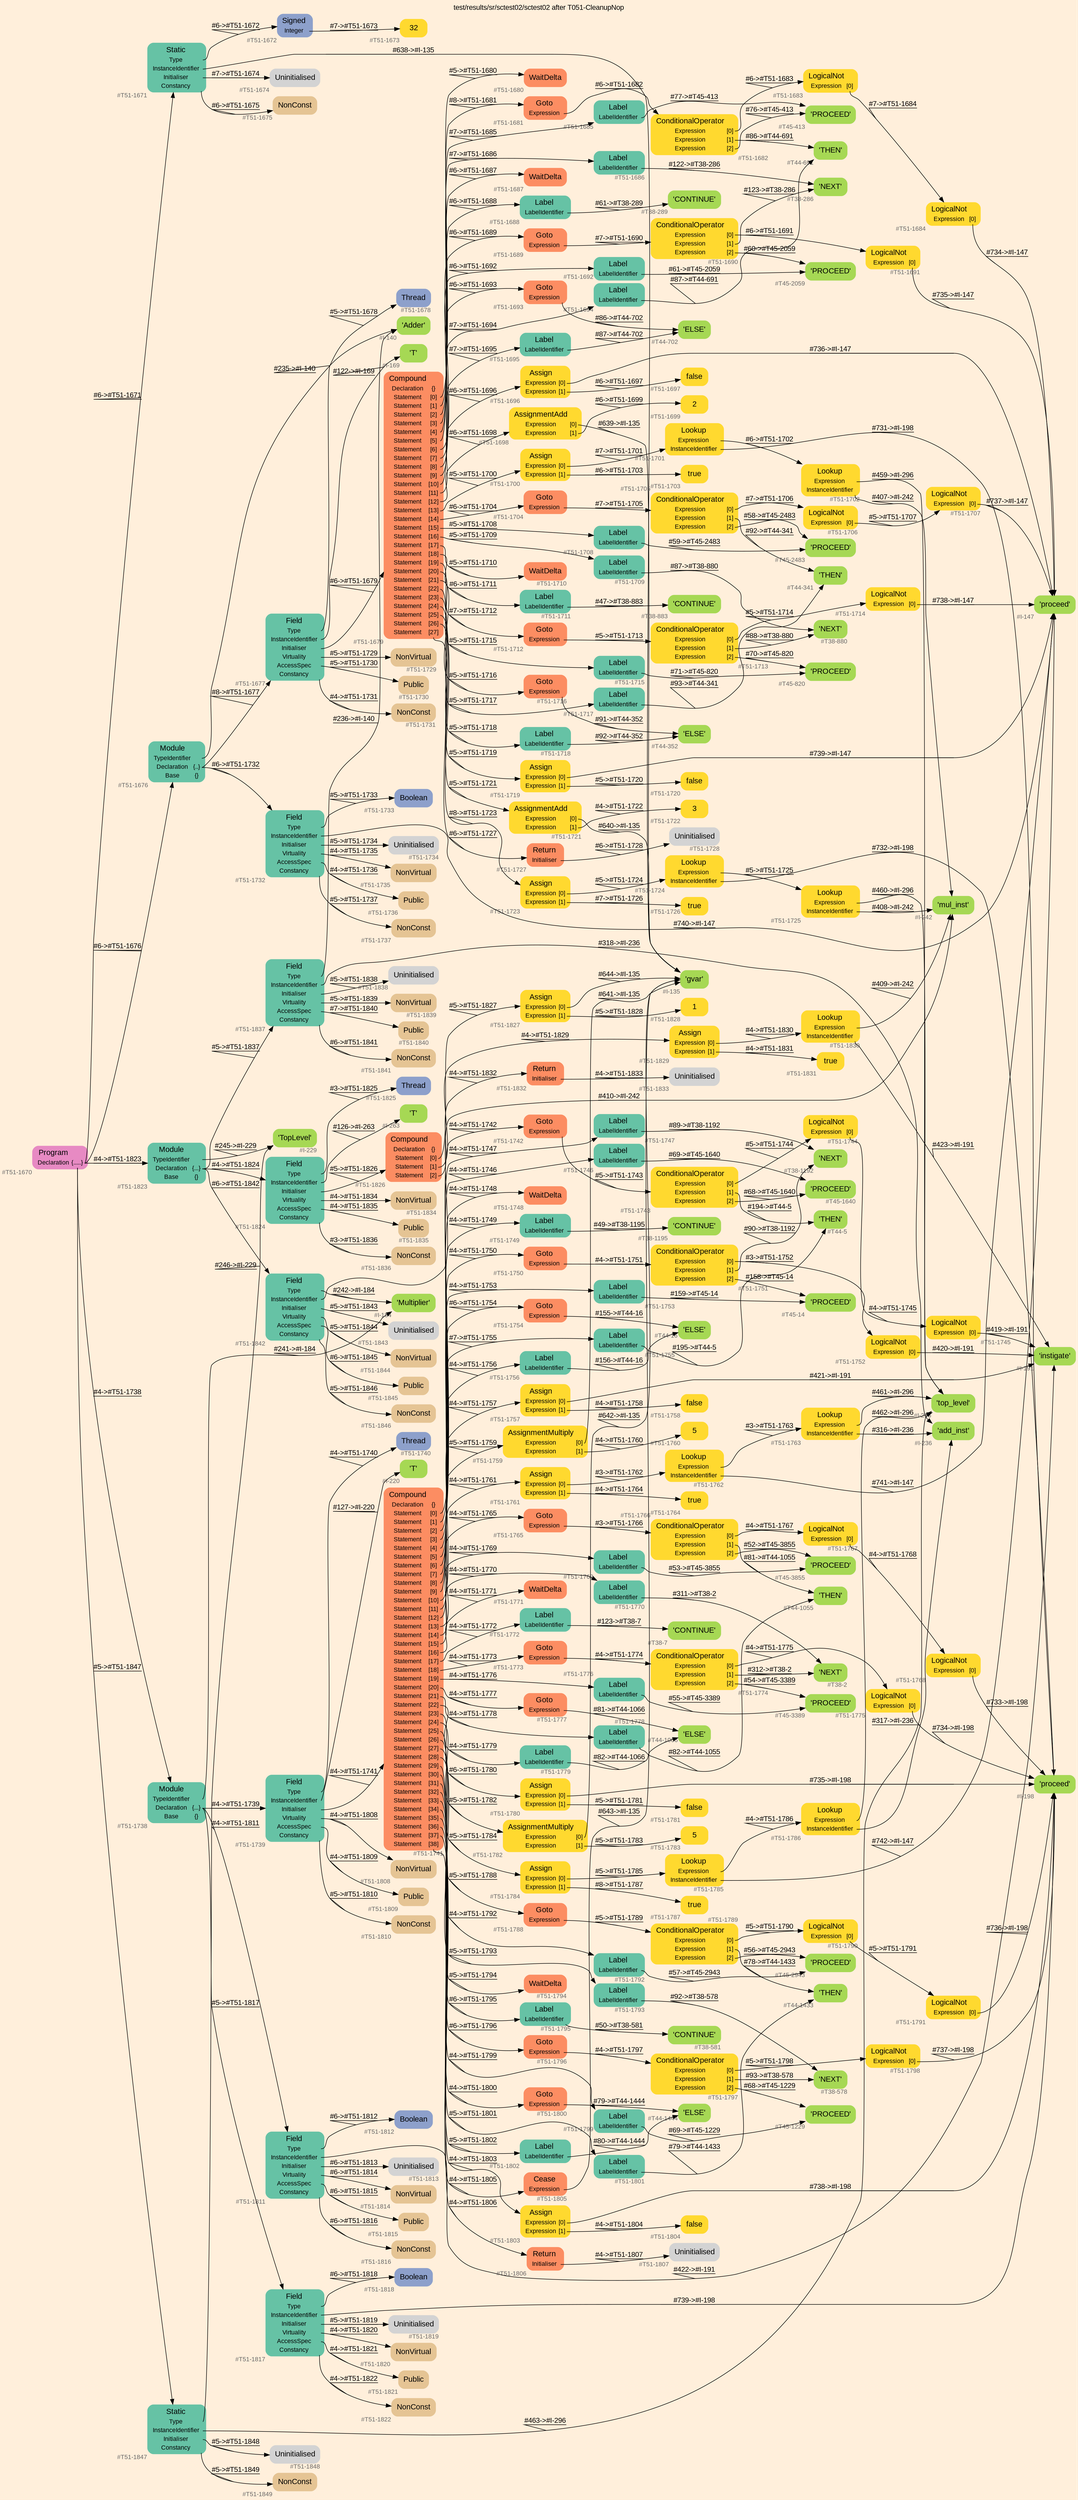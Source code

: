 digraph "test/results/sr/sctest02/sctest02 after T051-CleanupNop" {
label = "test/results/sr/sctest02/sctest02 after T051-CleanupNop"
labelloc = t
graph [
    rankdir = "LR"
    ranksep = 0.3
    bgcolor = antiquewhite1
    color = black
    fontcolor = black
    fontname = "Arial"
];
node [
    fontname = "Arial"
];
edge [
    fontname = "Arial"
];

// -------------------- node figure --------------------
// -------- block #T51-1670 ----------
"#T51-1670" [
    fillcolor = "/set28/4"
    xlabel = "#T51-1670"
    fontsize = "12"
    fontcolor = grey40
    shape = "plaintext"
    label = <<TABLE BORDER="0" CELLBORDER="0" CELLSPACING="0">
     <TR><TD><FONT COLOR="black" POINT-SIZE="15">Program</FONT></TD></TR>
     <TR><TD><FONT COLOR="black" POINT-SIZE="12">Declaration</FONT></TD><TD PORT="port0"><FONT COLOR="black" POINT-SIZE="12">{.....}</FONT></TD></TR>
    </TABLE>>
    style = "rounded,filled"
];

// -------- block #T51-1671 ----------
"#T51-1671" [
    fillcolor = "/set28/1"
    xlabel = "#T51-1671"
    fontsize = "12"
    fontcolor = grey40
    shape = "plaintext"
    label = <<TABLE BORDER="0" CELLBORDER="0" CELLSPACING="0">
     <TR><TD><FONT COLOR="black" POINT-SIZE="15">Static</FONT></TD></TR>
     <TR><TD><FONT COLOR="black" POINT-SIZE="12">Type</FONT></TD><TD PORT="port0"></TD></TR>
     <TR><TD><FONT COLOR="black" POINT-SIZE="12">InstanceIdentifier</FONT></TD><TD PORT="port1"></TD></TR>
     <TR><TD><FONT COLOR="black" POINT-SIZE="12">Initialiser</FONT></TD><TD PORT="port2"></TD></TR>
     <TR><TD><FONT COLOR="black" POINT-SIZE="12">Constancy</FONT></TD><TD PORT="port3"></TD></TR>
    </TABLE>>
    style = "rounded,filled"
];

// -------- block #T51-1672 ----------
"#T51-1672" [
    fillcolor = "/set28/3"
    xlabel = "#T51-1672"
    fontsize = "12"
    fontcolor = grey40
    shape = "plaintext"
    label = <<TABLE BORDER="0" CELLBORDER="0" CELLSPACING="0">
     <TR><TD><FONT COLOR="black" POINT-SIZE="15">Signed</FONT></TD></TR>
     <TR><TD><FONT COLOR="black" POINT-SIZE="12">Integer</FONT></TD><TD PORT="port0"></TD></TR>
    </TABLE>>
    style = "rounded,filled"
];

// -------- block #T51-1673 ----------
"#T51-1673" [
    fillcolor = "/set28/6"
    xlabel = "#T51-1673"
    fontsize = "12"
    fontcolor = grey40
    shape = "plaintext"
    label = <<TABLE BORDER="0" CELLBORDER="0" CELLSPACING="0">
     <TR><TD><FONT COLOR="black" POINT-SIZE="15">32</FONT></TD></TR>
    </TABLE>>
    style = "rounded,filled"
];

// -------- block #I-135 ----------
"#I-135" [
    fillcolor = "/set28/5"
    xlabel = "#I-135"
    fontsize = "12"
    fontcolor = grey40
    shape = "plaintext"
    label = <<TABLE BORDER="0" CELLBORDER="0" CELLSPACING="0">
     <TR><TD><FONT COLOR="black" POINT-SIZE="15">'gvar'</FONT></TD></TR>
    </TABLE>>
    style = "rounded,filled"
];

// -------- block #T51-1674 ----------
"#T51-1674" [
    xlabel = "#T51-1674"
    fontsize = "12"
    fontcolor = grey40
    shape = "plaintext"
    label = <<TABLE BORDER="0" CELLBORDER="0" CELLSPACING="0">
     <TR><TD><FONT COLOR="black" POINT-SIZE="15">Uninitialised</FONT></TD></TR>
    </TABLE>>
    style = "rounded,filled"
];

// -------- block #T51-1675 ----------
"#T51-1675" [
    fillcolor = "/set28/7"
    xlabel = "#T51-1675"
    fontsize = "12"
    fontcolor = grey40
    shape = "plaintext"
    label = <<TABLE BORDER="0" CELLBORDER="0" CELLSPACING="0">
     <TR><TD><FONT COLOR="black" POINT-SIZE="15">NonConst</FONT></TD></TR>
    </TABLE>>
    style = "rounded,filled"
];

// -------- block #T51-1676 ----------
"#T51-1676" [
    fillcolor = "/set28/1"
    xlabel = "#T51-1676"
    fontsize = "12"
    fontcolor = grey40
    shape = "plaintext"
    label = <<TABLE BORDER="0" CELLBORDER="0" CELLSPACING="0">
     <TR><TD><FONT COLOR="black" POINT-SIZE="15">Module</FONT></TD></TR>
     <TR><TD><FONT COLOR="black" POINT-SIZE="12">TypeIdentifier</FONT></TD><TD PORT="port0"></TD></TR>
     <TR><TD><FONT COLOR="black" POINT-SIZE="12">Declaration</FONT></TD><TD PORT="port1"><FONT COLOR="black" POINT-SIZE="12">{..}</FONT></TD></TR>
     <TR><TD><FONT COLOR="black" POINT-SIZE="12">Base</FONT></TD><TD PORT="port2"><FONT COLOR="black" POINT-SIZE="12">{}</FONT></TD></TR>
    </TABLE>>
    style = "rounded,filled"
];

// -------- block #I-140 ----------
"#I-140" [
    fillcolor = "/set28/5"
    xlabel = "#I-140"
    fontsize = "12"
    fontcolor = grey40
    shape = "plaintext"
    label = <<TABLE BORDER="0" CELLBORDER="0" CELLSPACING="0">
     <TR><TD><FONT COLOR="black" POINT-SIZE="15">'Adder'</FONT></TD></TR>
    </TABLE>>
    style = "rounded,filled"
];

// -------- block #T51-1677 ----------
"#T51-1677" [
    fillcolor = "/set28/1"
    xlabel = "#T51-1677"
    fontsize = "12"
    fontcolor = grey40
    shape = "plaintext"
    label = <<TABLE BORDER="0" CELLBORDER="0" CELLSPACING="0">
     <TR><TD><FONT COLOR="black" POINT-SIZE="15">Field</FONT></TD></TR>
     <TR><TD><FONT COLOR="black" POINT-SIZE="12">Type</FONT></TD><TD PORT="port0"></TD></TR>
     <TR><TD><FONT COLOR="black" POINT-SIZE="12">InstanceIdentifier</FONT></TD><TD PORT="port1"></TD></TR>
     <TR><TD><FONT COLOR="black" POINT-SIZE="12">Initialiser</FONT></TD><TD PORT="port2"></TD></TR>
     <TR><TD><FONT COLOR="black" POINT-SIZE="12">Virtuality</FONT></TD><TD PORT="port3"></TD></TR>
     <TR><TD><FONT COLOR="black" POINT-SIZE="12">AccessSpec</FONT></TD><TD PORT="port4"></TD></TR>
     <TR><TD><FONT COLOR="black" POINT-SIZE="12">Constancy</FONT></TD><TD PORT="port5"></TD></TR>
    </TABLE>>
    style = "rounded,filled"
];

// -------- block #T51-1678 ----------
"#T51-1678" [
    fillcolor = "/set28/3"
    xlabel = "#T51-1678"
    fontsize = "12"
    fontcolor = grey40
    shape = "plaintext"
    label = <<TABLE BORDER="0" CELLBORDER="0" CELLSPACING="0">
     <TR><TD><FONT COLOR="black" POINT-SIZE="15">Thread</FONT></TD></TR>
    </TABLE>>
    style = "rounded,filled"
];

// -------- block #I-169 ----------
"#I-169" [
    fillcolor = "/set28/5"
    xlabel = "#I-169"
    fontsize = "12"
    fontcolor = grey40
    shape = "plaintext"
    label = <<TABLE BORDER="0" CELLBORDER="0" CELLSPACING="0">
     <TR><TD><FONT COLOR="black" POINT-SIZE="15">'T'</FONT></TD></TR>
    </TABLE>>
    style = "rounded,filled"
];

// -------- block #T51-1679 ----------
"#T51-1679" [
    fillcolor = "/set28/2"
    xlabel = "#T51-1679"
    fontsize = "12"
    fontcolor = grey40
    shape = "plaintext"
    label = <<TABLE BORDER="0" CELLBORDER="0" CELLSPACING="0">
     <TR><TD><FONT COLOR="black" POINT-SIZE="15">Compound</FONT></TD></TR>
     <TR><TD><FONT COLOR="black" POINT-SIZE="12">Declaration</FONT></TD><TD PORT="port0"><FONT COLOR="black" POINT-SIZE="12">{}</FONT></TD></TR>
     <TR><TD><FONT COLOR="black" POINT-SIZE="12">Statement</FONT></TD><TD PORT="port1"><FONT COLOR="black" POINT-SIZE="12">[0]</FONT></TD></TR>
     <TR><TD><FONT COLOR="black" POINT-SIZE="12">Statement</FONT></TD><TD PORT="port2"><FONT COLOR="black" POINT-SIZE="12">[1]</FONT></TD></TR>
     <TR><TD><FONT COLOR="black" POINT-SIZE="12">Statement</FONT></TD><TD PORT="port3"><FONT COLOR="black" POINT-SIZE="12">[2]</FONT></TD></TR>
     <TR><TD><FONT COLOR="black" POINT-SIZE="12">Statement</FONT></TD><TD PORT="port4"><FONT COLOR="black" POINT-SIZE="12">[3]</FONT></TD></TR>
     <TR><TD><FONT COLOR="black" POINT-SIZE="12">Statement</FONT></TD><TD PORT="port5"><FONT COLOR="black" POINT-SIZE="12">[4]</FONT></TD></TR>
     <TR><TD><FONT COLOR="black" POINT-SIZE="12">Statement</FONT></TD><TD PORT="port6"><FONT COLOR="black" POINT-SIZE="12">[5]</FONT></TD></TR>
     <TR><TD><FONT COLOR="black" POINT-SIZE="12">Statement</FONT></TD><TD PORT="port7"><FONT COLOR="black" POINT-SIZE="12">[6]</FONT></TD></TR>
     <TR><TD><FONT COLOR="black" POINT-SIZE="12">Statement</FONT></TD><TD PORT="port8"><FONT COLOR="black" POINT-SIZE="12">[7]</FONT></TD></TR>
     <TR><TD><FONT COLOR="black" POINT-SIZE="12">Statement</FONT></TD><TD PORT="port9"><FONT COLOR="black" POINT-SIZE="12">[8]</FONT></TD></TR>
     <TR><TD><FONT COLOR="black" POINT-SIZE="12">Statement</FONT></TD><TD PORT="port10"><FONT COLOR="black" POINT-SIZE="12">[9]</FONT></TD></TR>
     <TR><TD><FONT COLOR="black" POINT-SIZE="12">Statement</FONT></TD><TD PORT="port11"><FONT COLOR="black" POINT-SIZE="12">[10]</FONT></TD></TR>
     <TR><TD><FONT COLOR="black" POINT-SIZE="12">Statement</FONT></TD><TD PORT="port12"><FONT COLOR="black" POINT-SIZE="12">[11]</FONT></TD></TR>
     <TR><TD><FONT COLOR="black" POINT-SIZE="12">Statement</FONT></TD><TD PORT="port13"><FONT COLOR="black" POINT-SIZE="12">[12]</FONT></TD></TR>
     <TR><TD><FONT COLOR="black" POINT-SIZE="12">Statement</FONT></TD><TD PORT="port14"><FONT COLOR="black" POINT-SIZE="12">[13]</FONT></TD></TR>
     <TR><TD><FONT COLOR="black" POINT-SIZE="12">Statement</FONT></TD><TD PORT="port15"><FONT COLOR="black" POINT-SIZE="12">[14]</FONT></TD></TR>
     <TR><TD><FONT COLOR="black" POINT-SIZE="12">Statement</FONT></TD><TD PORT="port16"><FONT COLOR="black" POINT-SIZE="12">[15]</FONT></TD></TR>
     <TR><TD><FONT COLOR="black" POINT-SIZE="12">Statement</FONT></TD><TD PORT="port17"><FONT COLOR="black" POINT-SIZE="12">[16]</FONT></TD></TR>
     <TR><TD><FONT COLOR="black" POINT-SIZE="12">Statement</FONT></TD><TD PORT="port18"><FONT COLOR="black" POINT-SIZE="12">[17]</FONT></TD></TR>
     <TR><TD><FONT COLOR="black" POINT-SIZE="12">Statement</FONT></TD><TD PORT="port19"><FONT COLOR="black" POINT-SIZE="12">[18]</FONT></TD></TR>
     <TR><TD><FONT COLOR="black" POINT-SIZE="12">Statement</FONT></TD><TD PORT="port20"><FONT COLOR="black" POINT-SIZE="12">[19]</FONT></TD></TR>
     <TR><TD><FONT COLOR="black" POINT-SIZE="12">Statement</FONT></TD><TD PORT="port21"><FONT COLOR="black" POINT-SIZE="12">[20]</FONT></TD></TR>
     <TR><TD><FONT COLOR="black" POINT-SIZE="12">Statement</FONT></TD><TD PORT="port22"><FONT COLOR="black" POINT-SIZE="12">[21]</FONT></TD></TR>
     <TR><TD><FONT COLOR="black" POINT-SIZE="12">Statement</FONT></TD><TD PORT="port23"><FONT COLOR="black" POINT-SIZE="12">[22]</FONT></TD></TR>
     <TR><TD><FONT COLOR="black" POINT-SIZE="12">Statement</FONT></TD><TD PORT="port24"><FONT COLOR="black" POINT-SIZE="12">[23]</FONT></TD></TR>
     <TR><TD><FONT COLOR="black" POINT-SIZE="12">Statement</FONT></TD><TD PORT="port25"><FONT COLOR="black" POINT-SIZE="12">[24]</FONT></TD></TR>
     <TR><TD><FONT COLOR="black" POINT-SIZE="12">Statement</FONT></TD><TD PORT="port26"><FONT COLOR="black" POINT-SIZE="12">[25]</FONT></TD></TR>
     <TR><TD><FONT COLOR="black" POINT-SIZE="12">Statement</FONT></TD><TD PORT="port27"><FONT COLOR="black" POINT-SIZE="12">[26]</FONT></TD></TR>
     <TR><TD><FONT COLOR="black" POINT-SIZE="12">Statement</FONT></TD><TD PORT="port28"><FONT COLOR="black" POINT-SIZE="12">[27]</FONT></TD></TR>
    </TABLE>>
    style = "rounded,filled"
];

// -------- block #T51-1680 ----------
"#T51-1680" [
    fillcolor = "/set28/2"
    xlabel = "#T51-1680"
    fontsize = "12"
    fontcolor = grey40
    shape = "plaintext"
    label = <<TABLE BORDER="0" CELLBORDER="0" CELLSPACING="0">
     <TR><TD><FONT COLOR="black" POINT-SIZE="15">WaitDelta</FONT></TD></TR>
    </TABLE>>
    style = "rounded,filled"
];

// -------- block #T51-1681 ----------
"#T51-1681" [
    fillcolor = "/set28/2"
    xlabel = "#T51-1681"
    fontsize = "12"
    fontcolor = grey40
    shape = "plaintext"
    label = <<TABLE BORDER="0" CELLBORDER="0" CELLSPACING="0">
     <TR><TD><FONT COLOR="black" POINT-SIZE="15">Goto</FONT></TD></TR>
     <TR><TD><FONT COLOR="black" POINT-SIZE="12">Expression</FONT></TD><TD PORT="port0"></TD></TR>
    </TABLE>>
    style = "rounded,filled"
];

// -------- block #T51-1682 ----------
"#T51-1682" [
    fillcolor = "/set28/6"
    xlabel = "#T51-1682"
    fontsize = "12"
    fontcolor = grey40
    shape = "plaintext"
    label = <<TABLE BORDER="0" CELLBORDER="0" CELLSPACING="0">
     <TR><TD><FONT COLOR="black" POINT-SIZE="15">ConditionalOperator</FONT></TD></TR>
     <TR><TD><FONT COLOR="black" POINT-SIZE="12">Expression</FONT></TD><TD PORT="port0"><FONT COLOR="black" POINT-SIZE="12">[0]</FONT></TD></TR>
     <TR><TD><FONT COLOR="black" POINT-SIZE="12">Expression</FONT></TD><TD PORT="port1"><FONT COLOR="black" POINT-SIZE="12">[1]</FONT></TD></TR>
     <TR><TD><FONT COLOR="black" POINT-SIZE="12">Expression</FONT></TD><TD PORT="port2"><FONT COLOR="black" POINT-SIZE="12">[2]</FONT></TD></TR>
    </TABLE>>
    style = "rounded,filled"
];

// -------- block #T51-1683 ----------
"#T51-1683" [
    fillcolor = "/set28/6"
    xlabel = "#T51-1683"
    fontsize = "12"
    fontcolor = grey40
    shape = "plaintext"
    label = <<TABLE BORDER="0" CELLBORDER="0" CELLSPACING="0">
     <TR><TD><FONT COLOR="black" POINT-SIZE="15">LogicalNot</FONT></TD></TR>
     <TR><TD><FONT COLOR="black" POINT-SIZE="12">Expression</FONT></TD><TD PORT="port0"><FONT COLOR="black" POINT-SIZE="12">[0]</FONT></TD></TR>
    </TABLE>>
    style = "rounded,filled"
];

// -------- block #T51-1684 ----------
"#T51-1684" [
    fillcolor = "/set28/6"
    xlabel = "#T51-1684"
    fontsize = "12"
    fontcolor = grey40
    shape = "plaintext"
    label = <<TABLE BORDER="0" CELLBORDER="0" CELLSPACING="0">
     <TR><TD><FONT COLOR="black" POINT-SIZE="15">LogicalNot</FONT></TD></TR>
     <TR><TD><FONT COLOR="black" POINT-SIZE="12">Expression</FONT></TD><TD PORT="port0"><FONT COLOR="black" POINT-SIZE="12">[0]</FONT></TD></TR>
    </TABLE>>
    style = "rounded,filled"
];

// -------- block #I-147 ----------
"#I-147" [
    fillcolor = "/set28/5"
    xlabel = "#I-147"
    fontsize = "12"
    fontcolor = grey40
    shape = "plaintext"
    label = <<TABLE BORDER="0" CELLBORDER="0" CELLSPACING="0">
     <TR><TD><FONT COLOR="black" POINT-SIZE="15">'proceed'</FONT></TD></TR>
    </TABLE>>
    style = "rounded,filled"
];

// -------- block #T44-691 ----------
"#T44-691" [
    fillcolor = "/set28/5"
    xlabel = "#T44-691"
    fontsize = "12"
    fontcolor = grey40
    shape = "plaintext"
    label = <<TABLE BORDER="0" CELLBORDER="0" CELLSPACING="0">
     <TR><TD><FONT COLOR="black" POINT-SIZE="15">'THEN'</FONT></TD></TR>
    </TABLE>>
    style = "rounded,filled"
];

// -------- block #T45-413 ----------
"#T45-413" [
    fillcolor = "/set28/5"
    xlabel = "#T45-413"
    fontsize = "12"
    fontcolor = grey40
    shape = "plaintext"
    label = <<TABLE BORDER="0" CELLBORDER="0" CELLSPACING="0">
     <TR><TD><FONT COLOR="black" POINT-SIZE="15">'PROCEED'</FONT></TD></TR>
    </TABLE>>
    style = "rounded,filled"
];

// -------- block #T51-1685 ----------
"#T51-1685" [
    fillcolor = "/set28/1"
    xlabel = "#T51-1685"
    fontsize = "12"
    fontcolor = grey40
    shape = "plaintext"
    label = <<TABLE BORDER="0" CELLBORDER="0" CELLSPACING="0">
     <TR><TD><FONT COLOR="black" POINT-SIZE="15">Label</FONT></TD></TR>
     <TR><TD><FONT COLOR="black" POINT-SIZE="12">LabelIdentifier</FONT></TD><TD PORT="port0"></TD></TR>
    </TABLE>>
    style = "rounded,filled"
];

// -------- block #T51-1686 ----------
"#T51-1686" [
    fillcolor = "/set28/1"
    xlabel = "#T51-1686"
    fontsize = "12"
    fontcolor = grey40
    shape = "plaintext"
    label = <<TABLE BORDER="0" CELLBORDER="0" CELLSPACING="0">
     <TR><TD><FONT COLOR="black" POINT-SIZE="15">Label</FONT></TD></TR>
     <TR><TD><FONT COLOR="black" POINT-SIZE="12">LabelIdentifier</FONT></TD><TD PORT="port0"></TD></TR>
    </TABLE>>
    style = "rounded,filled"
];

// -------- block #T38-286 ----------
"#T38-286" [
    fillcolor = "/set28/5"
    xlabel = "#T38-286"
    fontsize = "12"
    fontcolor = grey40
    shape = "plaintext"
    label = <<TABLE BORDER="0" CELLBORDER="0" CELLSPACING="0">
     <TR><TD><FONT COLOR="black" POINT-SIZE="15">'NEXT'</FONT></TD></TR>
    </TABLE>>
    style = "rounded,filled"
];

// -------- block #T51-1687 ----------
"#T51-1687" [
    fillcolor = "/set28/2"
    xlabel = "#T51-1687"
    fontsize = "12"
    fontcolor = grey40
    shape = "plaintext"
    label = <<TABLE BORDER="0" CELLBORDER="0" CELLSPACING="0">
     <TR><TD><FONT COLOR="black" POINT-SIZE="15">WaitDelta</FONT></TD></TR>
    </TABLE>>
    style = "rounded,filled"
];

// -------- block #T51-1688 ----------
"#T51-1688" [
    fillcolor = "/set28/1"
    xlabel = "#T51-1688"
    fontsize = "12"
    fontcolor = grey40
    shape = "plaintext"
    label = <<TABLE BORDER="0" CELLBORDER="0" CELLSPACING="0">
     <TR><TD><FONT COLOR="black" POINT-SIZE="15">Label</FONT></TD></TR>
     <TR><TD><FONT COLOR="black" POINT-SIZE="12">LabelIdentifier</FONT></TD><TD PORT="port0"></TD></TR>
    </TABLE>>
    style = "rounded,filled"
];

// -------- block #T38-289 ----------
"#T38-289" [
    fillcolor = "/set28/5"
    xlabel = "#T38-289"
    fontsize = "12"
    fontcolor = grey40
    shape = "plaintext"
    label = <<TABLE BORDER="0" CELLBORDER="0" CELLSPACING="0">
     <TR><TD><FONT COLOR="black" POINT-SIZE="15">'CONTINUE'</FONT></TD></TR>
    </TABLE>>
    style = "rounded,filled"
];

// -------- block #T51-1689 ----------
"#T51-1689" [
    fillcolor = "/set28/2"
    xlabel = "#T51-1689"
    fontsize = "12"
    fontcolor = grey40
    shape = "plaintext"
    label = <<TABLE BORDER="0" CELLBORDER="0" CELLSPACING="0">
     <TR><TD><FONT COLOR="black" POINT-SIZE="15">Goto</FONT></TD></TR>
     <TR><TD><FONT COLOR="black" POINT-SIZE="12">Expression</FONT></TD><TD PORT="port0"></TD></TR>
    </TABLE>>
    style = "rounded,filled"
];

// -------- block #T51-1690 ----------
"#T51-1690" [
    fillcolor = "/set28/6"
    xlabel = "#T51-1690"
    fontsize = "12"
    fontcolor = grey40
    shape = "plaintext"
    label = <<TABLE BORDER="0" CELLBORDER="0" CELLSPACING="0">
     <TR><TD><FONT COLOR="black" POINT-SIZE="15">ConditionalOperator</FONT></TD></TR>
     <TR><TD><FONT COLOR="black" POINT-SIZE="12">Expression</FONT></TD><TD PORT="port0"><FONT COLOR="black" POINT-SIZE="12">[0]</FONT></TD></TR>
     <TR><TD><FONT COLOR="black" POINT-SIZE="12">Expression</FONT></TD><TD PORT="port1"><FONT COLOR="black" POINT-SIZE="12">[1]</FONT></TD></TR>
     <TR><TD><FONT COLOR="black" POINT-SIZE="12">Expression</FONT></TD><TD PORT="port2"><FONT COLOR="black" POINT-SIZE="12">[2]</FONT></TD></TR>
    </TABLE>>
    style = "rounded,filled"
];

// -------- block #T51-1691 ----------
"#T51-1691" [
    fillcolor = "/set28/6"
    xlabel = "#T51-1691"
    fontsize = "12"
    fontcolor = grey40
    shape = "plaintext"
    label = <<TABLE BORDER="0" CELLBORDER="0" CELLSPACING="0">
     <TR><TD><FONT COLOR="black" POINT-SIZE="15">LogicalNot</FONT></TD></TR>
     <TR><TD><FONT COLOR="black" POINT-SIZE="12">Expression</FONT></TD><TD PORT="port0"><FONT COLOR="black" POINT-SIZE="12">[0]</FONT></TD></TR>
    </TABLE>>
    style = "rounded,filled"
];

// -------- block #T45-2059 ----------
"#T45-2059" [
    fillcolor = "/set28/5"
    xlabel = "#T45-2059"
    fontsize = "12"
    fontcolor = grey40
    shape = "plaintext"
    label = <<TABLE BORDER="0" CELLBORDER="0" CELLSPACING="0">
     <TR><TD><FONT COLOR="black" POINT-SIZE="15">'PROCEED'</FONT></TD></TR>
    </TABLE>>
    style = "rounded,filled"
];

// -------- block #T51-1692 ----------
"#T51-1692" [
    fillcolor = "/set28/1"
    xlabel = "#T51-1692"
    fontsize = "12"
    fontcolor = grey40
    shape = "plaintext"
    label = <<TABLE BORDER="0" CELLBORDER="0" CELLSPACING="0">
     <TR><TD><FONT COLOR="black" POINT-SIZE="15">Label</FONT></TD></TR>
     <TR><TD><FONT COLOR="black" POINT-SIZE="12">LabelIdentifier</FONT></TD><TD PORT="port0"></TD></TR>
    </TABLE>>
    style = "rounded,filled"
];

// -------- block #T51-1693 ----------
"#T51-1693" [
    fillcolor = "/set28/2"
    xlabel = "#T51-1693"
    fontsize = "12"
    fontcolor = grey40
    shape = "plaintext"
    label = <<TABLE BORDER="0" CELLBORDER="0" CELLSPACING="0">
     <TR><TD><FONT COLOR="black" POINT-SIZE="15">Goto</FONT></TD></TR>
     <TR><TD><FONT COLOR="black" POINT-SIZE="12">Expression</FONT></TD><TD PORT="port0"></TD></TR>
    </TABLE>>
    style = "rounded,filled"
];

// -------- block #T44-702 ----------
"#T44-702" [
    fillcolor = "/set28/5"
    xlabel = "#T44-702"
    fontsize = "12"
    fontcolor = grey40
    shape = "plaintext"
    label = <<TABLE BORDER="0" CELLBORDER="0" CELLSPACING="0">
     <TR><TD><FONT COLOR="black" POINT-SIZE="15">'ELSE'</FONT></TD></TR>
    </TABLE>>
    style = "rounded,filled"
];

// -------- block #T51-1694 ----------
"#T51-1694" [
    fillcolor = "/set28/1"
    xlabel = "#T51-1694"
    fontsize = "12"
    fontcolor = grey40
    shape = "plaintext"
    label = <<TABLE BORDER="0" CELLBORDER="0" CELLSPACING="0">
     <TR><TD><FONT COLOR="black" POINT-SIZE="15">Label</FONT></TD></TR>
     <TR><TD><FONT COLOR="black" POINT-SIZE="12">LabelIdentifier</FONT></TD><TD PORT="port0"></TD></TR>
    </TABLE>>
    style = "rounded,filled"
];

// -------- block #T51-1695 ----------
"#T51-1695" [
    fillcolor = "/set28/1"
    xlabel = "#T51-1695"
    fontsize = "12"
    fontcolor = grey40
    shape = "plaintext"
    label = <<TABLE BORDER="0" CELLBORDER="0" CELLSPACING="0">
     <TR><TD><FONT COLOR="black" POINT-SIZE="15">Label</FONT></TD></TR>
     <TR><TD><FONT COLOR="black" POINT-SIZE="12">LabelIdentifier</FONT></TD><TD PORT="port0"></TD></TR>
    </TABLE>>
    style = "rounded,filled"
];

// -------- block #T51-1696 ----------
"#T51-1696" [
    fillcolor = "/set28/6"
    xlabel = "#T51-1696"
    fontsize = "12"
    fontcolor = grey40
    shape = "plaintext"
    label = <<TABLE BORDER="0" CELLBORDER="0" CELLSPACING="0">
     <TR><TD><FONT COLOR="black" POINT-SIZE="15">Assign</FONT></TD></TR>
     <TR><TD><FONT COLOR="black" POINT-SIZE="12">Expression</FONT></TD><TD PORT="port0"><FONT COLOR="black" POINT-SIZE="12">[0]</FONT></TD></TR>
     <TR><TD><FONT COLOR="black" POINT-SIZE="12">Expression</FONT></TD><TD PORT="port1"><FONT COLOR="black" POINT-SIZE="12">[1]</FONT></TD></TR>
    </TABLE>>
    style = "rounded,filled"
];

// -------- block #T51-1697 ----------
"#T51-1697" [
    fillcolor = "/set28/6"
    xlabel = "#T51-1697"
    fontsize = "12"
    fontcolor = grey40
    shape = "plaintext"
    label = <<TABLE BORDER="0" CELLBORDER="0" CELLSPACING="0">
     <TR><TD><FONT COLOR="black" POINT-SIZE="15">false</FONT></TD></TR>
    </TABLE>>
    style = "rounded,filled"
];

// -------- block #T51-1698 ----------
"#T51-1698" [
    fillcolor = "/set28/6"
    xlabel = "#T51-1698"
    fontsize = "12"
    fontcolor = grey40
    shape = "plaintext"
    label = <<TABLE BORDER="0" CELLBORDER="0" CELLSPACING="0">
     <TR><TD><FONT COLOR="black" POINT-SIZE="15">AssignmentAdd</FONT></TD></TR>
     <TR><TD><FONT COLOR="black" POINT-SIZE="12">Expression</FONT></TD><TD PORT="port0"><FONT COLOR="black" POINT-SIZE="12">[0]</FONT></TD></TR>
     <TR><TD><FONT COLOR="black" POINT-SIZE="12">Expression</FONT></TD><TD PORT="port1"><FONT COLOR="black" POINT-SIZE="12">[1]</FONT></TD></TR>
    </TABLE>>
    style = "rounded,filled"
];

// -------- block #T51-1699 ----------
"#T51-1699" [
    fillcolor = "/set28/6"
    xlabel = "#T51-1699"
    fontsize = "12"
    fontcolor = grey40
    shape = "plaintext"
    label = <<TABLE BORDER="0" CELLBORDER="0" CELLSPACING="0">
     <TR><TD><FONT COLOR="black" POINT-SIZE="15">2</FONT></TD></TR>
    </TABLE>>
    style = "rounded,filled"
];

// -------- block #T51-1700 ----------
"#T51-1700" [
    fillcolor = "/set28/6"
    xlabel = "#T51-1700"
    fontsize = "12"
    fontcolor = grey40
    shape = "plaintext"
    label = <<TABLE BORDER="0" CELLBORDER="0" CELLSPACING="0">
     <TR><TD><FONT COLOR="black" POINT-SIZE="15">Assign</FONT></TD></TR>
     <TR><TD><FONT COLOR="black" POINT-SIZE="12">Expression</FONT></TD><TD PORT="port0"><FONT COLOR="black" POINT-SIZE="12">[0]</FONT></TD></TR>
     <TR><TD><FONT COLOR="black" POINT-SIZE="12">Expression</FONT></TD><TD PORT="port1"><FONT COLOR="black" POINT-SIZE="12">[1]</FONT></TD></TR>
    </TABLE>>
    style = "rounded,filled"
];

// -------- block #T51-1701 ----------
"#T51-1701" [
    fillcolor = "/set28/6"
    xlabel = "#T51-1701"
    fontsize = "12"
    fontcolor = grey40
    shape = "plaintext"
    label = <<TABLE BORDER="0" CELLBORDER="0" CELLSPACING="0">
     <TR><TD><FONT COLOR="black" POINT-SIZE="15">Lookup</FONT></TD></TR>
     <TR><TD><FONT COLOR="black" POINT-SIZE="12">Expression</FONT></TD><TD PORT="port0"></TD></TR>
     <TR><TD><FONT COLOR="black" POINT-SIZE="12">InstanceIdentifier</FONT></TD><TD PORT="port1"></TD></TR>
    </TABLE>>
    style = "rounded,filled"
];

// -------- block #T51-1702 ----------
"#T51-1702" [
    fillcolor = "/set28/6"
    xlabel = "#T51-1702"
    fontsize = "12"
    fontcolor = grey40
    shape = "plaintext"
    label = <<TABLE BORDER="0" CELLBORDER="0" CELLSPACING="0">
     <TR><TD><FONT COLOR="black" POINT-SIZE="15">Lookup</FONT></TD></TR>
     <TR><TD><FONT COLOR="black" POINT-SIZE="12">Expression</FONT></TD><TD PORT="port0"></TD></TR>
     <TR><TD><FONT COLOR="black" POINT-SIZE="12">InstanceIdentifier</FONT></TD><TD PORT="port1"></TD></TR>
    </TABLE>>
    style = "rounded,filled"
];

// -------- block #I-296 ----------
"#I-296" [
    fillcolor = "/set28/5"
    xlabel = "#I-296"
    fontsize = "12"
    fontcolor = grey40
    shape = "plaintext"
    label = <<TABLE BORDER="0" CELLBORDER="0" CELLSPACING="0">
     <TR><TD><FONT COLOR="black" POINT-SIZE="15">'top_level'</FONT></TD></TR>
    </TABLE>>
    style = "rounded,filled"
];

// -------- block #I-242 ----------
"#I-242" [
    fillcolor = "/set28/5"
    xlabel = "#I-242"
    fontsize = "12"
    fontcolor = grey40
    shape = "plaintext"
    label = <<TABLE BORDER="0" CELLBORDER="0" CELLSPACING="0">
     <TR><TD><FONT COLOR="black" POINT-SIZE="15">'mul_inst'</FONT></TD></TR>
    </TABLE>>
    style = "rounded,filled"
];

// -------- block #I-198 ----------
"#I-198" [
    fillcolor = "/set28/5"
    xlabel = "#I-198"
    fontsize = "12"
    fontcolor = grey40
    shape = "plaintext"
    label = <<TABLE BORDER="0" CELLBORDER="0" CELLSPACING="0">
     <TR><TD><FONT COLOR="black" POINT-SIZE="15">'proceed'</FONT></TD></TR>
    </TABLE>>
    style = "rounded,filled"
];

// -------- block #T51-1703 ----------
"#T51-1703" [
    fillcolor = "/set28/6"
    xlabel = "#T51-1703"
    fontsize = "12"
    fontcolor = grey40
    shape = "plaintext"
    label = <<TABLE BORDER="0" CELLBORDER="0" CELLSPACING="0">
     <TR><TD><FONT COLOR="black" POINT-SIZE="15">true</FONT></TD></TR>
    </TABLE>>
    style = "rounded,filled"
];

// -------- block #T51-1704 ----------
"#T51-1704" [
    fillcolor = "/set28/2"
    xlabel = "#T51-1704"
    fontsize = "12"
    fontcolor = grey40
    shape = "plaintext"
    label = <<TABLE BORDER="0" CELLBORDER="0" CELLSPACING="0">
     <TR><TD><FONT COLOR="black" POINT-SIZE="15">Goto</FONT></TD></TR>
     <TR><TD><FONT COLOR="black" POINT-SIZE="12">Expression</FONT></TD><TD PORT="port0"></TD></TR>
    </TABLE>>
    style = "rounded,filled"
];

// -------- block #T51-1705 ----------
"#T51-1705" [
    fillcolor = "/set28/6"
    xlabel = "#T51-1705"
    fontsize = "12"
    fontcolor = grey40
    shape = "plaintext"
    label = <<TABLE BORDER="0" CELLBORDER="0" CELLSPACING="0">
     <TR><TD><FONT COLOR="black" POINT-SIZE="15">ConditionalOperator</FONT></TD></TR>
     <TR><TD><FONT COLOR="black" POINT-SIZE="12">Expression</FONT></TD><TD PORT="port0"><FONT COLOR="black" POINT-SIZE="12">[0]</FONT></TD></TR>
     <TR><TD><FONT COLOR="black" POINT-SIZE="12">Expression</FONT></TD><TD PORT="port1"><FONT COLOR="black" POINT-SIZE="12">[1]</FONT></TD></TR>
     <TR><TD><FONT COLOR="black" POINT-SIZE="12">Expression</FONT></TD><TD PORT="port2"><FONT COLOR="black" POINT-SIZE="12">[2]</FONT></TD></TR>
    </TABLE>>
    style = "rounded,filled"
];

// -------- block #T51-1706 ----------
"#T51-1706" [
    fillcolor = "/set28/6"
    xlabel = "#T51-1706"
    fontsize = "12"
    fontcolor = grey40
    shape = "plaintext"
    label = <<TABLE BORDER="0" CELLBORDER="0" CELLSPACING="0">
     <TR><TD><FONT COLOR="black" POINT-SIZE="15">LogicalNot</FONT></TD></TR>
     <TR><TD><FONT COLOR="black" POINT-SIZE="12">Expression</FONT></TD><TD PORT="port0"><FONT COLOR="black" POINT-SIZE="12">[0]</FONT></TD></TR>
    </TABLE>>
    style = "rounded,filled"
];

// -------- block #T51-1707 ----------
"#T51-1707" [
    fillcolor = "/set28/6"
    xlabel = "#T51-1707"
    fontsize = "12"
    fontcolor = grey40
    shape = "plaintext"
    label = <<TABLE BORDER="0" CELLBORDER="0" CELLSPACING="0">
     <TR><TD><FONT COLOR="black" POINT-SIZE="15">LogicalNot</FONT></TD></TR>
     <TR><TD><FONT COLOR="black" POINT-SIZE="12">Expression</FONT></TD><TD PORT="port0"><FONT COLOR="black" POINT-SIZE="12">[0]</FONT></TD></TR>
    </TABLE>>
    style = "rounded,filled"
];

// -------- block #T44-341 ----------
"#T44-341" [
    fillcolor = "/set28/5"
    xlabel = "#T44-341"
    fontsize = "12"
    fontcolor = grey40
    shape = "plaintext"
    label = <<TABLE BORDER="0" CELLBORDER="0" CELLSPACING="0">
     <TR><TD><FONT COLOR="black" POINT-SIZE="15">'THEN'</FONT></TD></TR>
    </TABLE>>
    style = "rounded,filled"
];

// -------- block #T45-2483 ----------
"#T45-2483" [
    fillcolor = "/set28/5"
    xlabel = "#T45-2483"
    fontsize = "12"
    fontcolor = grey40
    shape = "plaintext"
    label = <<TABLE BORDER="0" CELLBORDER="0" CELLSPACING="0">
     <TR><TD><FONT COLOR="black" POINT-SIZE="15">'PROCEED'</FONT></TD></TR>
    </TABLE>>
    style = "rounded,filled"
];

// -------- block #T51-1708 ----------
"#T51-1708" [
    fillcolor = "/set28/1"
    xlabel = "#T51-1708"
    fontsize = "12"
    fontcolor = grey40
    shape = "plaintext"
    label = <<TABLE BORDER="0" CELLBORDER="0" CELLSPACING="0">
     <TR><TD><FONT COLOR="black" POINT-SIZE="15">Label</FONT></TD></TR>
     <TR><TD><FONT COLOR="black" POINT-SIZE="12">LabelIdentifier</FONT></TD><TD PORT="port0"></TD></TR>
    </TABLE>>
    style = "rounded,filled"
];

// -------- block #T51-1709 ----------
"#T51-1709" [
    fillcolor = "/set28/1"
    xlabel = "#T51-1709"
    fontsize = "12"
    fontcolor = grey40
    shape = "plaintext"
    label = <<TABLE BORDER="0" CELLBORDER="0" CELLSPACING="0">
     <TR><TD><FONT COLOR="black" POINT-SIZE="15">Label</FONT></TD></TR>
     <TR><TD><FONT COLOR="black" POINT-SIZE="12">LabelIdentifier</FONT></TD><TD PORT="port0"></TD></TR>
    </TABLE>>
    style = "rounded,filled"
];

// -------- block #T38-880 ----------
"#T38-880" [
    fillcolor = "/set28/5"
    xlabel = "#T38-880"
    fontsize = "12"
    fontcolor = grey40
    shape = "plaintext"
    label = <<TABLE BORDER="0" CELLBORDER="0" CELLSPACING="0">
     <TR><TD><FONT COLOR="black" POINT-SIZE="15">'NEXT'</FONT></TD></TR>
    </TABLE>>
    style = "rounded,filled"
];

// -------- block #T51-1710 ----------
"#T51-1710" [
    fillcolor = "/set28/2"
    xlabel = "#T51-1710"
    fontsize = "12"
    fontcolor = grey40
    shape = "plaintext"
    label = <<TABLE BORDER="0" CELLBORDER="0" CELLSPACING="0">
     <TR><TD><FONT COLOR="black" POINT-SIZE="15">WaitDelta</FONT></TD></TR>
    </TABLE>>
    style = "rounded,filled"
];

// -------- block #T51-1711 ----------
"#T51-1711" [
    fillcolor = "/set28/1"
    xlabel = "#T51-1711"
    fontsize = "12"
    fontcolor = grey40
    shape = "plaintext"
    label = <<TABLE BORDER="0" CELLBORDER="0" CELLSPACING="0">
     <TR><TD><FONT COLOR="black" POINT-SIZE="15">Label</FONT></TD></TR>
     <TR><TD><FONT COLOR="black" POINT-SIZE="12">LabelIdentifier</FONT></TD><TD PORT="port0"></TD></TR>
    </TABLE>>
    style = "rounded,filled"
];

// -------- block #T38-883 ----------
"#T38-883" [
    fillcolor = "/set28/5"
    xlabel = "#T38-883"
    fontsize = "12"
    fontcolor = grey40
    shape = "plaintext"
    label = <<TABLE BORDER="0" CELLBORDER="0" CELLSPACING="0">
     <TR><TD><FONT COLOR="black" POINT-SIZE="15">'CONTINUE'</FONT></TD></TR>
    </TABLE>>
    style = "rounded,filled"
];

// -------- block #T51-1712 ----------
"#T51-1712" [
    fillcolor = "/set28/2"
    xlabel = "#T51-1712"
    fontsize = "12"
    fontcolor = grey40
    shape = "plaintext"
    label = <<TABLE BORDER="0" CELLBORDER="0" CELLSPACING="0">
     <TR><TD><FONT COLOR="black" POINT-SIZE="15">Goto</FONT></TD></TR>
     <TR><TD><FONT COLOR="black" POINT-SIZE="12">Expression</FONT></TD><TD PORT="port0"></TD></TR>
    </TABLE>>
    style = "rounded,filled"
];

// -------- block #T51-1713 ----------
"#T51-1713" [
    fillcolor = "/set28/6"
    xlabel = "#T51-1713"
    fontsize = "12"
    fontcolor = grey40
    shape = "plaintext"
    label = <<TABLE BORDER="0" CELLBORDER="0" CELLSPACING="0">
     <TR><TD><FONT COLOR="black" POINT-SIZE="15">ConditionalOperator</FONT></TD></TR>
     <TR><TD><FONT COLOR="black" POINT-SIZE="12">Expression</FONT></TD><TD PORT="port0"><FONT COLOR="black" POINT-SIZE="12">[0]</FONT></TD></TR>
     <TR><TD><FONT COLOR="black" POINT-SIZE="12">Expression</FONT></TD><TD PORT="port1"><FONT COLOR="black" POINT-SIZE="12">[1]</FONT></TD></TR>
     <TR><TD><FONT COLOR="black" POINT-SIZE="12">Expression</FONT></TD><TD PORT="port2"><FONT COLOR="black" POINT-SIZE="12">[2]</FONT></TD></TR>
    </TABLE>>
    style = "rounded,filled"
];

// -------- block #T51-1714 ----------
"#T51-1714" [
    fillcolor = "/set28/6"
    xlabel = "#T51-1714"
    fontsize = "12"
    fontcolor = grey40
    shape = "plaintext"
    label = <<TABLE BORDER="0" CELLBORDER="0" CELLSPACING="0">
     <TR><TD><FONT COLOR="black" POINT-SIZE="15">LogicalNot</FONT></TD></TR>
     <TR><TD><FONT COLOR="black" POINT-SIZE="12">Expression</FONT></TD><TD PORT="port0"><FONT COLOR="black" POINT-SIZE="12">[0]</FONT></TD></TR>
    </TABLE>>
    style = "rounded,filled"
];

// -------- block #T45-820 ----------
"#T45-820" [
    fillcolor = "/set28/5"
    xlabel = "#T45-820"
    fontsize = "12"
    fontcolor = grey40
    shape = "plaintext"
    label = <<TABLE BORDER="0" CELLBORDER="0" CELLSPACING="0">
     <TR><TD><FONT COLOR="black" POINT-SIZE="15">'PROCEED'</FONT></TD></TR>
    </TABLE>>
    style = "rounded,filled"
];

// -------- block #T51-1715 ----------
"#T51-1715" [
    fillcolor = "/set28/1"
    xlabel = "#T51-1715"
    fontsize = "12"
    fontcolor = grey40
    shape = "plaintext"
    label = <<TABLE BORDER="0" CELLBORDER="0" CELLSPACING="0">
     <TR><TD><FONT COLOR="black" POINT-SIZE="15">Label</FONT></TD></TR>
     <TR><TD><FONT COLOR="black" POINT-SIZE="12">LabelIdentifier</FONT></TD><TD PORT="port0"></TD></TR>
    </TABLE>>
    style = "rounded,filled"
];

// -------- block #T51-1716 ----------
"#T51-1716" [
    fillcolor = "/set28/2"
    xlabel = "#T51-1716"
    fontsize = "12"
    fontcolor = grey40
    shape = "plaintext"
    label = <<TABLE BORDER="0" CELLBORDER="0" CELLSPACING="0">
     <TR><TD><FONT COLOR="black" POINT-SIZE="15">Goto</FONT></TD></TR>
     <TR><TD><FONT COLOR="black" POINT-SIZE="12">Expression</FONT></TD><TD PORT="port0"></TD></TR>
    </TABLE>>
    style = "rounded,filled"
];

// -------- block #T44-352 ----------
"#T44-352" [
    fillcolor = "/set28/5"
    xlabel = "#T44-352"
    fontsize = "12"
    fontcolor = grey40
    shape = "plaintext"
    label = <<TABLE BORDER="0" CELLBORDER="0" CELLSPACING="0">
     <TR><TD><FONT COLOR="black" POINT-SIZE="15">'ELSE'</FONT></TD></TR>
    </TABLE>>
    style = "rounded,filled"
];

// -------- block #T51-1717 ----------
"#T51-1717" [
    fillcolor = "/set28/1"
    xlabel = "#T51-1717"
    fontsize = "12"
    fontcolor = grey40
    shape = "plaintext"
    label = <<TABLE BORDER="0" CELLBORDER="0" CELLSPACING="0">
     <TR><TD><FONT COLOR="black" POINT-SIZE="15">Label</FONT></TD></TR>
     <TR><TD><FONT COLOR="black" POINT-SIZE="12">LabelIdentifier</FONT></TD><TD PORT="port0"></TD></TR>
    </TABLE>>
    style = "rounded,filled"
];

// -------- block #T51-1718 ----------
"#T51-1718" [
    fillcolor = "/set28/1"
    xlabel = "#T51-1718"
    fontsize = "12"
    fontcolor = grey40
    shape = "plaintext"
    label = <<TABLE BORDER="0" CELLBORDER="0" CELLSPACING="0">
     <TR><TD><FONT COLOR="black" POINT-SIZE="15">Label</FONT></TD></TR>
     <TR><TD><FONT COLOR="black" POINT-SIZE="12">LabelIdentifier</FONT></TD><TD PORT="port0"></TD></TR>
    </TABLE>>
    style = "rounded,filled"
];

// -------- block #T51-1719 ----------
"#T51-1719" [
    fillcolor = "/set28/6"
    xlabel = "#T51-1719"
    fontsize = "12"
    fontcolor = grey40
    shape = "plaintext"
    label = <<TABLE BORDER="0" CELLBORDER="0" CELLSPACING="0">
     <TR><TD><FONT COLOR="black" POINT-SIZE="15">Assign</FONT></TD></TR>
     <TR><TD><FONT COLOR="black" POINT-SIZE="12">Expression</FONT></TD><TD PORT="port0"><FONT COLOR="black" POINT-SIZE="12">[0]</FONT></TD></TR>
     <TR><TD><FONT COLOR="black" POINT-SIZE="12">Expression</FONT></TD><TD PORT="port1"><FONT COLOR="black" POINT-SIZE="12">[1]</FONT></TD></TR>
    </TABLE>>
    style = "rounded,filled"
];

// -------- block #T51-1720 ----------
"#T51-1720" [
    fillcolor = "/set28/6"
    xlabel = "#T51-1720"
    fontsize = "12"
    fontcolor = grey40
    shape = "plaintext"
    label = <<TABLE BORDER="0" CELLBORDER="0" CELLSPACING="0">
     <TR><TD><FONT COLOR="black" POINT-SIZE="15">false</FONT></TD></TR>
    </TABLE>>
    style = "rounded,filled"
];

// -------- block #T51-1721 ----------
"#T51-1721" [
    fillcolor = "/set28/6"
    xlabel = "#T51-1721"
    fontsize = "12"
    fontcolor = grey40
    shape = "plaintext"
    label = <<TABLE BORDER="0" CELLBORDER="0" CELLSPACING="0">
     <TR><TD><FONT COLOR="black" POINT-SIZE="15">AssignmentAdd</FONT></TD></TR>
     <TR><TD><FONT COLOR="black" POINT-SIZE="12">Expression</FONT></TD><TD PORT="port0"><FONT COLOR="black" POINT-SIZE="12">[0]</FONT></TD></TR>
     <TR><TD><FONT COLOR="black" POINT-SIZE="12">Expression</FONT></TD><TD PORT="port1"><FONT COLOR="black" POINT-SIZE="12">[1]</FONT></TD></TR>
    </TABLE>>
    style = "rounded,filled"
];

// -------- block #T51-1722 ----------
"#T51-1722" [
    fillcolor = "/set28/6"
    xlabel = "#T51-1722"
    fontsize = "12"
    fontcolor = grey40
    shape = "plaintext"
    label = <<TABLE BORDER="0" CELLBORDER="0" CELLSPACING="0">
     <TR><TD><FONT COLOR="black" POINT-SIZE="15">3</FONT></TD></TR>
    </TABLE>>
    style = "rounded,filled"
];

// -------- block #T51-1723 ----------
"#T51-1723" [
    fillcolor = "/set28/6"
    xlabel = "#T51-1723"
    fontsize = "12"
    fontcolor = grey40
    shape = "plaintext"
    label = <<TABLE BORDER="0" CELLBORDER="0" CELLSPACING="0">
     <TR><TD><FONT COLOR="black" POINT-SIZE="15">Assign</FONT></TD></TR>
     <TR><TD><FONT COLOR="black" POINT-SIZE="12">Expression</FONT></TD><TD PORT="port0"><FONT COLOR="black" POINT-SIZE="12">[0]</FONT></TD></TR>
     <TR><TD><FONT COLOR="black" POINT-SIZE="12">Expression</FONT></TD><TD PORT="port1"><FONT COLOR="black" POINT-SIZE="12">[1]</FONT></TD></TR>
    </TABLE>>
    style = "rounded,filled"
];

// -------- block #T51-1724 ----------
"#T51-1724" [
    fillcolor = "/set28/6"
    xlabel = "#T51-1724"
    fontsize = "12"
    fontcolor = grey40
    shape = "plaintext"
    label = <<TABLE BORDER="0" CELLBORDER="0" CELLSPACING="0">
     <TR><TD><FONT COLOR="black" POINT-SIZE="15">Lookup</FONT></TD></TR>
     <TR><TD><FONT COLOR="black" POINT-SIZE="12">Expression</FONT></TD><TD PORT="port0"></TD></TR>
     <TR><TD><FONT COLOR="black" POINT-SIZE="12">InstanceIdentifier</FONT></TD><TD PORT="port1"></TD></TR>
    </TABLE>>
    style = "rounded,filled"
];

// -------- block #T51-1725 ----------
"#T51-1725" [
    fillcolor = "/set28/6"
    xlabel = "#T51-1725"
    fontsize = "12"
    fontcolor = grey40
    shape = "plaintext"
    label = <<TABLE BORDER="0" CELLBORDER="0" CELLSPACING="0">
     <TR><TD><FONT COLOR="black" POINT-SIZE="15">Lookup</FONT></TD></TR>
     <TR><TD><FONT COLOR="black" POINT-SIZE="12">Expression</FONT></TD><TD PORT="port0"></TD></TR>
     <TR><TD><FONT COLOR="black" POINT-SIZE="12">InstanceIdentifier</FONT></TD><TD PORT="port1"></TD></TR>
    </TABLE>>
    style = "rounded,filled"
];

// -------- block #T51-1726 ----------
"#T51-1726" [
    fillcolor = "/set28/6"
    xlabel = "#T51-1726"
    fontsize = "12"
    fontcolor = grey40
    shape = "plaintext"
    label = <<TABLE BORDER="0" CELLBORDER="0" CELLSPACING="0">
     <TR><TD><FONT COLOR="black" POINT-SIZE="15">true</FONT></TD></TR>
    </TABLE>>
    style = "rounded,filled"
];

// -------- block #T51-1727 ----------
"#T51-1727" [
    fillcolor = "/set28/2"
    xlabel = "#T51-1727"
    fontsize = "12"
    fontcolor = grey40
    shape = "plaintext"
    label = <<TABLE BORDER="0" CELLBORDER="0" CELLSPACING="0">
     <TR><TD><FONT COLOR="black" POINT-SIZE="15">Return</FONT></TD></TR>
     <TR><TD><FONT COLOR="black" POINT-SIZE="12">Initialiser</FONT></TD><TD PORT="port0"></TD></TR>
    </TABLE>>
    style = "rounded,filled"
];

// -------- block #T51-1728 ----------
"#T51-1728" [
    xlabel = "#T51-1728"
    fontsize = "12"
    fontcolor = grey40
    shape = "plaintext"
    label = <<TABLE BORDER="0" CELLBORDER="0" CELLSPACING="0">
     <TR><TD><FONT COLOR="black" POINT-SIZE="15">Uninitialised</FONT></TD></TR>
    </TABLE>>
    style = "rounded,filled"
];

// -------- block #T51-1729 ----------
"#T51-1729" [
    fillcolor = "/set28/7"
    xlabel = "#T51-1729"
    fontsize = "12"
    fontcolor = grey40
    shape = "plaintext"
    label = <<TABLE BORDER="0" CELLBORDER="0" CELLSPACING="0">
     <TR><TD><FONT COLOR="black" POINT-SIZE="15">NonVirtual</FONT></TD></TR>
    </TABLE>>
    style = "rounded,filled"
];

// -------- block #T51-1730 ----------
"#T51-1730" [
    fillcolor = "/set28/7"
    xlabel = "#T51-1730"
    fontsize = "12"
    fontcolor = grey40
    shape = "plaintext"
    label = <<TABLE BORDER="0" CELLBORDER="0" CELLSPACING="0">
     <TR><TD><FONT COLOR="black" POINT-SIZE="15">Public</FONT></TD></TR>
    </TABLE>>
    style = "rounded,filled"
];

// -------- block #T51-1731 ----------
"#T51-1731" [
    fillcolor = "/set28/7"
    xlabel = "#T51-1731"
    fontsize = "12"
    fontcolor = grey40
    shape = "plaintext"
    label = <<TABLE BORDER="0" CELLBORDER="0" CELLSPACING="0">
     <TR><TD><FONT COLOR="black" POINT-SIZE="15">NonConst</FONT></TD></TR>
    </TABLE>>
    style = "rounded,filled"
];

// -------- block #T51-1732 ----------
"#T51-1732" [
    fillcolor = "/set28/1"
    xlabel = "#T51-1732"
    fontsize = "12"
    fontcolor = grey40
    shape = "plaintext"
    label = <<TABLE BORDER="0" CELLBORDER="0" CELLSPACING="0">
     <TR><TD><FONT COLOR="black" POINT-SIZE="15">Field</FONT></TD></TR>
     <TR><TD><FONT COLOR="black" POINT-SIZE="12">Type</FONT></TD><TD PORT="port0"></TD></TR>
     <TR><TD><FONT COLOR="black" POINT-SIZE="12">InstanceIdentifier</FONT></TD><TD PORT="port1"></TD></TR>
     <TR><TD><FONT COLOR="black" POINT-SIZE="12">Initialiser</FONT></TD><TD PORT="port2"></TD></TR>
     <TR><TD><FONT COLOR="black" POINT-SIZE="12">Virtuality</FONT></TD><TD PORT="port3"></TD></TR>
     <TR><TD><FONT COLOR="black" POINT-SIZE="12">AccessSpec</FONT></TD><TD PORT="port4"></TD></TR>
     <TR><TD><FONT COLOR="black" POINT-SIZE="12">Constancy</FONT></TD><TD PORT="port5"></TD></TR>
    </TABLE>>
    style = "rounded,filled"
];

// -------- block #T51-1733 ----------
"#T51-1733" [
    fillcolor = "/set28/3"
    xlabel = "#T51-1733"
    fontsize = "12"
    fontcolor = grey40
    shape = "plaintext"
    label = <<TABLE BORDER="0" CELLBORDER="0" CELLSPACING="0">
     <TR><TD><FONT COLOR="black" POINT-SIZE="15">Boolean</FONT></TD></TR>
    </TABLE>>
    style = "rounded,filled"
];

// -------- block #T51-1734 ----------
"#T51-1734" [
    xlabel = "#T51-1734"
    fontsize = "12"
    fontcolor = grey40
    shape = "plaintext"
    label = <<TABLE BORDER="0" CELLBORDER="0" CELLSPACING="0">
     <TR><TD><FONT COLOR="black" POINT-SIZE="15">Uninitialised</FONT></TD></TR>
    </TABLE>>
    style = "rounded,filled"
];

// -------- block #T51-1735 ----------
"#T51-1735" [
    fillcolor = "/set28/7"
    xlabel = "#T51-1735"
    fontsize = "12"
    fontcolor = grey40
    shape = "plaintext"
    label = <<TABLE BORDER="0" CELLBORDER="0" CELLSPACING="0">
     <TR><TD><FONT COLOR="black" POINT-SIZE="15">NonVirtual</FONT></TD></TR>
    </TABLE>>
    style = "rounded,filled"
];

// -------- block #T51-1736 ----------
"#T51-1736" [
    fillcolor = "/set28/7"
    xlabel = "#T51-1736"
    fontsize = "12"
    fontcolor = grey40
    shape = "plaintext"
    label = <<TABLE BORDER="0" CELLBORDER="0" CELLSPACING="0">
     <TR><TD><FONT COLOR="black" POINT-SIZE="15">Public</FONT></TD></TR>
    </TABLE>>
    style = "rounded,filled"
];

// -------- block #T51-1737 ----------
"#T51-1737" [
    fillcolor = "/set28/7"
    xlabel = "#T51-1737"
    fontsize = "12"
    fontcolor = grey40
    shape = "plaintext"
    label = <<TABLE BORDER="0" CELLBORDER="0" CELLSPACING="0">
     <TR><TD><FONT COLOR="black" POINT-SIZE="15">NonConst</FONT></TD></TR>
    </TABLE>>
    style = "rounded,filled"
];

// -------- block #T51-1738 ----------
"#T51-1738" [
    fillcolor = "/set28/1"
    xlabel = "#T51-1738"
    fontsize = "12"
    fontcolor = grey40
    shape = "plaintext"
    label = <<TABLE BORDER="0" CELLBORDER="0" CELLSPACING="0">
     <TR><TD><FONT COLOR="black" POINT-SIZE="15">Module</FONT></TD></TR>
     <TR><TD><FONT COLOR="black" POINT-SIZE="12">TypeIdentifier</FONT></TD><TD PORT="port0"></TD></TR>
     <TR><TD><FONT COLOR="black" POINT-SIZE="12">Declaration</FONT></TD><TD PORT="port1"><FONT COLOR="black" POINT-SIZE="12">{...}</FONT></TD></TR>
     <TR><TD><FONT COLOR="black" POINT-SIZE="12">Base</FONT></TD><TD PORT="port2"><FONT COLOR="black" POINT-SIZE="12">{}</FONT></TD></TR>
    </TABLE>>
    style = "rounded,filled"
];

// -------- block #I-184 ----------
"#I-184" [
    fillcolor = "/set28/5"
    xlabel = "#I-184"
    fontsize = "12"
    fontcolor = grey40
    shape = "plaintext"
    label = <<TABLE BORDER="0" CELLBORDER="0" CELLSPACING="0">
     <TR><TD><FONT COLOR="black" POINT-SIZE="15">'Multiplier'</FONT></TD></TR>
    </TABLE>>
    style = "rounded,filled"
];

// -------- block #T51-1739 ----------
"#T51-1739" [
    fillcolor = "/set28/1"
    xlabel = "#T51-1739"
    fontsize = "12"
    fontcolor = grey40
    shape = "plaintext"
    label = <<TABLE BORDER="0" CELLBORDER="0" CELLSPACING="0">
     <TR><TD><FONT COLOR="black" POINT-SIZE="15">Field</FONT></TD></TR>
     <TR><TD><FONT COLOR="black" POINT-SIZE="12">Type</FONT></TD><TD PORT="port0"></TD></TR>
     <TR><TD><FONT COLOR="black" POINT-SIZE="12">InstanceIdentifier</FONT></TD><TD PORT="port1"></TD></TR>
     <TR><TD><FONT COLOR="black" POINT-SIZE="12">Initialiser</FONT></TD><TD PORT="port2"></TD></TR>
     <TR><TD><FONT COLOR="black" POINT-SIZE="12">Virtuality</FONT></TD><TD PORT="port3"></TD></TR>
     <TR><TD><FONT COLOR="black" POINT-SIZE="12">AccessSpec</FONT></TD><TD PORT="port4"></TD></TR>
     <TR><TD><FONT COLOR="black" POINT-SIZE="12">Constancy</FONT></TD><TD PORT="port5"></TD></TR>
    </TABLE>>
    style = "rounded,filled"
];

// -------- block #T51-1740 ----------
"#T51-1740" [
    fillcolor = "/set28/3"
    xlabel = "#T51-1740"
    fontsize = "12"
    fontcolor = grey40
    shape = "plaintext"
    label = <<TABLE BORDER="0" CELLBORDER="0" CELLSPACING="0">
     <TR><TD><FONT COLOR="black" POINT-SIZE="15">Thread</FONT></TD></TR>
    </TABLE>>
    style = "rounded,filled"
];

// -------- block #I-220 ----------
"#I-220" [
    fillcolor = "/set28/5"
    xlabel = "#I-220"
    fontsize = "12"
    fontcolor = grey40
    shape = "plaintext"
    label = <<TABLE BORDER="0" CELLBORDER="0" CELLSPACING="0">
     <TR><TD><FONT COLOR="black" POINT-SIZE="15">'T'</FONT></TD></TR>
    </TABLE>>
    style = "rounded,filled"
];

// -------- block #T51-1741 ----------
"#T51-1741" [
    fillcolor = "/set28/2"
    xlabel = "#T51-1741"
    fontsize = "12"
    fontcolor = grey40
    shape = "plaintext"
    label = <<TABLE BORDER="0" CELLBORDER="0" CELLSPACING="0">
     <TR><TD><FONT COLOR="black" POINT-SIZE="15">Compound</FONT></TD></TR>
     <TR><TD><FONT COLOR="black" POINT-SIZE="12">Declaration</FONT></TD><TD PORT="port0"><FONT COLOR="black" POINT-SIZE="12">{}</FONT></TD></TR>
     <TR><TD><FONT COLOR="black" POINT-SIZE="12">Statement</FONT></TD><TD PORT="port1"><FONT COLOR="black" POINT-SIZE="12">[0]</FONT></TD></TR>
     <TR><TD><FONT COLOR="black" POINT-SIZE="12">Statement</FONT></TD><TD PORT="port2"><FONT COLOR="black" POINT-SIZE="12">[1]</FONT></TD></TR>
     <TR><TD><FONT COLOR="black" POINT-SIZE="12">Statement</FONT></TD><TD PORT="port3"><FONT COLOR="black" POINT-SIZE="12">[2]</FONT></TD></TR>
     <TR><TD><FONT COLOR="black" POINT-SIZE="12">Statement</FONT></TD><TD PORT="port4"><FONT COLOR="black" POINT-SIZE="12">[3]</FONT></TD></TR>
     <TR><TD><FONT COLOR="black" POINT-SIZE="12">Statement</FONT></TD><TD PORT="port5"><FONT COLOR="black" POINT-SIZE="12">[4]</FONT></TD></TR>
     <TR><TD><FONT COLOR="black" POINT-SIZE="12">Statement</FONT></TD><TD PORT="port6"><FONT COLOR="black" POINT-SIZE="12">[5]</FONT></TD></TR>
     <TR><TD><FONT COLOR="black" POINT-SIZE="12">Statement</FONT></TD><TD PORT="port7"><FONT COLOR="black" POINT-SIZE="12">[6]</FONT></TD></TR>
     <TR><TD><FONT COLOR="black" POINT-SIZE="12">Statement</FONT></TD><TD PORT="port8"><FONT COLOR="black" POINT-SIZE="12">[7]</FONT></TD></TR>
     <TR><TD><FONT COLOR="black" POINT-SIZE="12">Statement</FONT></TD><TD PORT="port9"><FONT COLOR="black" POINT-SIZE="12">[8]</FONT></TD></TR>
     <TR><TD><FONT COLOR="black" POINT-SIZE="12">Statement</FONT></TD><TD PORT="port10"><FONT COLOR="black" POINT-SIZE="12">[9]</FONT></TD></TR>
     <TR><TD><FONT COLOR="black" POINT-SIZE="12">Statement</FONT></TD><TD PORT="port11"><FONT COLOR="black" POINT-SIZE="12">[10]</FONT></TD></TR>
     <TR><TD><FONT COLOR="black" POINT-SIZE="12">Statement</FONT></TD><TD PORT="port12"><FONT COLOR="black" POINT-SIZE="12">[11]</FONT></TD></TR>
     <TR><TD><FONT COLOR="black" POINT-SIZE="12">Statement</FONT></TD><TD PORT="port13"><FONT COLOR="black" POINT-SIZE="12">[12]</FONT></TD></TR>
     <TR><TD><FONT COLOR="black" POINT-SIZE="12">Statement</FONT></TD><TD PORT="port14"><FONT COLOR="black" POINT-SIZE="12">[13]</FONT></TD></TR>
     <TR><TD><FONT COLOR="black" POINT-SIZE="12">Statement</FONT></TD><TD PORT="port15"><FONT COLOR="black" POINT-SIZE="12">[14]</FONT></TD></TR>
     <TR><TD><FONT COLOR="black" POINT-SIZE="12">Statement</FONT></TD><TD PORT="port16"><FONT COLOR="black" POINT-SIZE="12">[15]</FONT></TD></TR>
     <TR><TD><FONT COLOR="black" POINT-SIZE="12">Statement</FONT></TD><TD PORT="port17"><FONT COLOR="black" POINT-SIZE="12">[16]</FONT></TD></TR>
     <TR><TD><FONT COLOR="black" POINT-SIZE="12">Statement</FONT></TD><TD PORT="port18"><FONT COLOR="black" POINT-SIZE="12">[17]</FONT></TD></TR>
     <TR><TD><FONT COLOR="black" POINT-SIZE="12">Statement</FONT></TD><TD PORT="port19"><FONT COLOR="black" POINT-SIZE="12">[18]</FONT></TD></TR>
     <TR><TD><FONT COLOR="black" POINT-SIZE="12">Statement</FONT></TD><TD PORT="port20"><FONT COLOR="black" POINT-SIZE="12">[19]</FONT></TD></TR>
     <TR><TD><FONT COLOR="black" POINT-SIZE="12">Statement</FONT></TD><TD PORT="port21"><FONT COLOR="black" POINT-SIZE="12">[20]</FONT></TD></TR>
     <TR><TD><FONT COLOR="black" POINT-SIZE="12">Statement</FONT></TD><TD PORT="port22"><FONT COLOR="black" POINT-SIZE="12">[21]</FONT></TD></TR>
     <TR><TD><FONT COLOR="black" POINT-SIZE="12">Statement</FONT></TD><TD PORT="port23"><FONT COLOR="black" POINT-SIZE="12">[22]</FONT></TD></TR>
     <TR><TD><FONT COLOR="black" POINT-SIZE="12">Statement</FONT></TD><TD PORT="port24"><FONT COLOR="black" POINT-SIZE="12">[23]</FONT></TD></TR>
     <TR><TD><FONT COLOR="black" POINT-SIZE="12">Statement</FONT></TD><TD PORT="port25"><FONT COLOR="black" POINT-SIZE="12">[24]</FONT></TD></TR>
     <TR><TD><FONT COLOR="black" POINT-SIZE="12">Statement</FONT></TD><TD PORT="port26"><FONT COLOR="black" POINT-SIZE="12">[25]</FONT></TD></TR>
     <TR><TD><FONT COLOR="black" POINT-SIZE="12">Statement</FONT></TD><TD PORT="port27"><FONT COLOR="black" POINT-SIZE="12">[26]</FONT></TD></TR>
     <TR><TD><FONT COLOR="black" POINT-SIZE="12">Statement</FONT></TD><TD PORT="port28"><FONT COLOR="black" POINT-SIZE="12">[27]</FONT></TD></TR>
     <TR><TD><FONT COLOR="black" POINT-SIZE="12">Statement</FONT></TD><TD PORT="port29"><FONT COLOR="black" POINT-SIZE="12">[28]</FONT></TD></TR>
     <TR><TD><FONT COLOR="black" POINT-SIZE="12">Statement</FONT></TD><TD PORT="port30"><FONT COLOR="black" POINT-SIZE="12">[29]</FONT></TD></TR>
     <TR><TD><FONT COLOR="black" POINT-SIZE="12">Statement</FONT></TD><TD PORT="port31"><FONT COLOR="black" POINT-SIZE="12">[30]</FONT></TD></TR>
     <TR><TD><FONT COLOR="black" POINT-SIZE="12">Statement</FONT></TD><TD PORT="port32"><FONT COLOR="black" POINT-SIZE="12">[31]</FONT></TD></TR>
     <TR><TD><FONT COLOR="black" POINT-SIZE="12">Statement</FONT></TD><TD PORT="port33"><FONT COLOR="black" POINT-SIZE="12">[32]</FONT></TD></TR>
     <TR><TD><FONT COLOR="black" POINT-SIZE="12">Statement</FONT></TD><TD PORT="port34"><FONT COLOR="black" POINT-SIZE="12">[33]</FONT></TD></TR>
     <TR><TD><FONT COLOR="black" POINT-SIZE="12">Statement</FONT></TD><TD PORT="port35"><FONT COLOR="black" POINT-SIZE="12">[34]</FONT></TD></TR>
     <TR><TD><FONT COLOR="black" POINT-SIZE="12">Statement</FONT></TD><TD PORT="port36"><FONT COLOR="black" POINT-SIZE="12">[35]</FONT></TD></TR>
     <TR><TD><FONT COLOR="black" POINT-SIZE="12">Statement</FONT></TD><TD PORT="port37"><FONT COLOR="black" POINT-SIZE="12">[36]</FONT></TD></TR>
     <TR><TD><FONT COLOR="black" POINT-SIZE="12">Statement</FONT></TD><TD PORT="port38"><FONT COLOR="black" POINT-SIZE="12">[37]</FONT></TD></TR>
     <TR><TD><FONT COLOR="black" POINT-SIZE="12">Statement</FONT></TD><TD PORT="port39"><FONT COLOR="black" POINT-SIZE="12">[38]</FONT></TD></TR>
    </TABLE>>
    style = "rounded,filled"
];

// -------- block #T51-1742 ----------
"#T51-1742" [
    fillcolor = "/set28/2"
    xlabel = "#T51-1742"
    fontsize = "12"
    fontcolor = grey40
    shape = "plaintext"
    label = <<TABLE BORDER="0" CELLBORDER="0" CELLSPACING="0">
     <TR><TD><FONT COLOR="black" POINT-SIZE="15">Goto</FONT></TD></TR>
     <TR><TD><FONT COLOR="black" POINT-SIZE="12">Expression</FONT></TD><TD PORT="port0"></TD></TR>
    </TABLE>>
    style = "rounded,filled"
];

// -------- block #T51-1743 ----------
"#T51-1743" [
    fillcolor = "/set28/6"
    xlabel = "#T51-1743"
    fontsize = "12"
    fontcolor = grey40
    shape = "plaintext"
    label = <<TABLE BORDER="0" CELLBORDER="0" CELLSPACING="0">
     <TR><TD><FONT COLOR="black" POINT-SIZE="15">ConditionalOperator</FONT></TD></TR>
     <TR><TD><FONT COLOR="black" POINT-SIZE="12">Expression</FONT></TD><TD PORT="port0"><FONT COLOR="black" POINT-SIZE="12">[0]</FONT></TD></TR>
     <TR><TD><FONT COLOR="black" POINT-SIZE="12">Expression</FONT></TD><TD PORT="port1"><FONT COLOR="black" POINT-SIZE="12">[1]</FONT></TD></TR>
     <TR><TD><FONT COLOR="black" POINT-SIZE="12">Expression</FONT></TD><TD PORT="port2"><FONT COLOR="black" POINT-SIZE="12">[2]</FONT></TD></TR>
    </TABLE>>
    style = "rounded,filled"
];

// -------- block #T51-1744 ----------
"#T51-1744" [
    fillcolor = "/set28/6"
    xlabel = "#T51-1744"
    fontsize = "12"
    fontcolor = grey40
    shape = "plaintext"
    label = <<TABLE BORDER="0" CELLBORDER="0" CELLSPACING="0">
     <TR><TD><FONT COLOR="black" POINT-SIZE="15">LogicalNot</FONT></TD></TR>
     <TR><TD><FONT COLOR="black" POINT-SIZE="12">Expression</FONT></TD><TD PORT="port0"><FONT COLOR="black" POINT-SIZE="12">[0]</FONT></TD></TR>
    </TABLE>>
    style = "rounded,filled"
];

// -------- block #T51-1745 ----------
"#T51-1745" [
    fillcolor = "/set28/6"
    xlabel = "#T51-1745"
    fontsize = "12"
    fontcolor = grey40
    shape = "plaintext"
    label = <<TABLE BORDER="0" CELLBORDER="0" CELLSPACING="0">
     <TR><TD><FONT COLOR="black" POINT-SIZE="15">LogicalNot</FONT></TD></TR>
     <TR><TD><FONT COLOR="black" POINT-SIZE="12">Expression</FONT></TD><TD PORT="port0"><FONT COLOR="black" POINT-SIZE="12">[0]</FONT></TD></TR>
    </TABLE>>
    style = "rounded,filled"
];

// -------- block #I-191 ----------
"#I-191" [
    fillcolor = "/set28/5"
    xlabel = "#I-191"
    fontsize = "12"
    fontcolor = grey40
    shape = "plaintext"
    label = <<TABLE BORDER="0" CELLBORDER="0" CELLSPACING="0">
     <TR><TD><FONT COLOR="black" POINT-SIZE="15">'instigate'</FONT></TD></TR>
    </TABLE>>
    style = "rounded,filled"
];

// -------- block #T44-5 ----------
"#T44-5" [
    fillcolor = "/set28/5"
    xlabel = "#T44-5"
    fontsize = "12"
    fontcolor = grey40
    shape = "plaintext"
    label = <<TABLE BORDER="0" CELLBORDER="0" CELLSPACING="0">
     <TR><TD><FONT COLOR="black" POINT-SIZE="15">'THEN'</FONT></TD></TR>
    </TABLE>>
    style = "rounded,filled"
];

// -------- block #T45-1640 ----------
"#T45-1640" [
    fillcolor = "/set28/5"
    xlabel = "#T45-1640"
    fontsize = "12"
    fontcolor = grey40
    shape = "plaintext"
    label = <<TABLE BORDER="0" CELLBORDER="0" CELLSPACING="0">
     <TR><TD><FONT COLOR="black" POINT-SIZE="15">'PROCEED'</FONT></TD></TR>
    </TABLE>>
    style = "rounded,filled"
];

// -------- block #T51-1746 ----------
"#T51-1746" [
    fillcolor = "/set28/1"
    xlabel = "#T51-1746"
    fontsize = "12"
    fontcolor = grey40
    shape = "plaintext"
    label = <<TABLE BORDER="0" CELLBORDER="0" CELLSPACING="0">
     <TR><TD><FONT COLOR="black" POINT-SIZE="15">Label</FONT></TD></TR>
     <TR><TD><FONT COLOR="black" POINT-SIZE="12">LabelIdentifier</FONT></TD><TD PORT="port0"></TD></TR>
    </TABLE>>
    style = "rounded,filled"
];

// -------- block #T51-1747 ----------
"#T51-1747" [
    fillcolor = "/set28/1"
    xlabel = "#T51-1747"
    fontsize = "12"
    fontcolor = grey40
    shape = "plaintext"
    label = <<TABLE BORDER="0" CELLBORDER="0" CELLSPACING="0">
     <TR><TD><FONT COLOR="black" POINT-SIZE="15">Label</FONT></TD></TR>
     <TR><TD><FONT COLOR="black" POINT-SIZE="12">LabelIdentifier</FONT></TD><TD PORT="port0"></TD></TR>
    </TABLE>>
    style = "rounded,filled"
];

// -------- block #T38-1192 ----------
"#T38-1192" [
    fillcolor = "/set28/5"
    xlabel = "#T38-1192"
    fontsize = "12"
    fontcolor = grey40
    shape = "plaintext"
    label = <<TABLE BORDER="0" CELLBORDER="0" CELLSPACING="0">
     <TR><TD><FONT COLOR="black" POINT-SIZE="15">'NEXT'</FONT></TD></TR>
    </TABLE>>
    style = "rounded,filled"
];

// -------- block #T51-1748 ----------
"#T51-1748" [
    fillcolor = "/set28/2"
    xlabel = "#T51-1748"
    fontsize = "12"
    fontcolor = grey40
    shape = "plaintext"
    label = <<TABLE BORDER="0" CELLBORDER="0" CELLSPACING="0">
     <TR><TD><FONT COLOR="black" POINT-SIZE="15">WaitDelta</FONT></TD></TR>
    </TABLE>>
    style = "rounded,filled"
];

// -------- block #T51-1749 ----------
"#T51-1749" [
    fillcolor = "/set28/1"
    xlabel = "#T51-1749"
    fontsize = "12"
    fontcolor = grey40
    shape = "plaintext"
    label = <<TABLE BORDER="0" CELLBORDER="0" CELLSPACING="0">
     <TR><TD><FONT COLOR="black" POINT-SIZE="15">Label</FONT></TD></TR>
     <TR><TD><FONT COLOR="black" POINT-SIZE="12">LabelIdentifier</FONT></TD><TD PORT="port0"></TD></TR>
    </TABLE>>
    style = "rounded,filled"
];

// -------- block #T38-1195 ----------
"#T38-1195" [
    fillcolor = "/set28/5"
    xlabel = "#T38-1195"
    fontsize = "12"
    fontcolor = grey40
    shape = "plaintext"
    label = <<TABLE BORDER="0" CELLBORDER="0" CELLSPACING="0">
     <TR><TD><FONT COLOR="black" POINT-SIZE="15">'CONTINUE'</FONT></TD></TR>
    </TABLE>>
    style = "rounded,filled"
];

// -------- block #T51-1750 ----------
"#T51-1750" [
    fillcolor = "/set28/2"
    xlabel = "#T51-1750"
    fontsize = "12"
    fontcolor = grey40
    shape = "plaintext"
    label = <<TABLE BORDER="0" CELLBORDER="0" CELLSPACING="0">
     <TR><TD><FONT COLOR="black" POINT-SIZE="15">Goto</FONT></TD></TR>
     <TR><TD><FONT COLOR="black" POINT-SIZE="12">Expression</FONT></TD><TD PORT="port0"></TD></TR>
    </TABLE>>
    style = "rounded,filled"
];

// -------- block #T51-1751 ----------
"#T51-1751" [
    fillcolor = "/set28/6"
    xlabel = "#T51-1751"
    fontsize = "12"
    fontcolor = grey40
    shape = "plaintext"
    label = <<TABLE BORDER="0" CELLBORDER="0" CELLSPACING="0">
     <TR><TD><FONT COLOR="black" POINT-SIZE="15">ConditionalOperator</FONT></TD></TR>
     <TR><TD><FONT COLOR="black" POINT-SIZE="12">Expression</FONT></TD><TD PORT="port0"><FONT COLOR="black" POINT-SIZE="12">[0]</FONT></TD></TR>
     <TR><TD><FONT COLOR="black" POINT-SIZE="12">Expression</FONT></TD><TD PORT="port1"><FONT COLOR="black" POINT-SIZE="12">[1]</FONT></TD></TR>
     <TR><TD><FONT COLOR="black" POINT-SIZE="12">Expression</FONT></TD><TD PORT="port2"><FONT COLOR="black" POINT-SIZE="12">[2]</FONT></TD></TR>
    </TABLE>>
    style = "rounded,filled"
];

// -------- block #T51-1752 ----------
"#T51-1752" [
    fillcolor = "/set28/6"
    xlabel = "#T51-1752"
    fontsize = "12"
    fontcolor = grey40
    shape = "plaintext"
    label = <<TABLE BORDER="0" CELLBORDER="0" CELLSPACING="0">
     <TR><TD><FONT COLOR="black" POINT-SIZE="15">LogicalNot</FONT></TD></TR>
     <TR><TD><FONT COLOR="black" POINT-SIZE="12">Expression</FONT></TD><TD PORT="port0"><FONT COLOR="black" POINT-SIZE="12">[0]</FONT></TD></TR>
    </TABLE>>
    style = "rounded,filled"
];

// -------- block #T45-14 ----------
"#T45-14" [
    fillcolor = "/set28/5"
    xlabel = "#T45-14"
    fontsize = "12"
    fontcolor = grey40
    shape = "plaintext"
    label = <<TABLE BORDER="0" CELLBORDER="0" CELLSPACING="0">
     <TR><TD><FONT COLOR="black" POINT-SIZE="15">'PROCEED'</FONT></TD></TR>
    </TABLE>>
    style = "rounded,filled"
];

// -------- block #T51-1753 ----------
"#T51-1753" [
    fillcolor = "/set28/1"
    xlabel = "#T51-1753"
    fontsize = "12"
    fontcolor = grey40
    shape = "plaintext"
    label = <<TABLE BORDER="0" CELLBORDER="0" CELLSPACING="0">
     <TR><TD><FONT COLOR="black" POINT-SIZE="15">Label</FONT></TD></TR>
     <TR><TD><FONT COLOR="black" POINT-SIZE="12">LabelIdentifier</FONT></TD><TD PORT="port0"></TD></TR>
    </TABLE>>
    style = "rounded,filled"
];

// -------- block #T51-1754 ----------
"#T51-1754" [
    fillcolor = "/set28/2"
    xlabel = "#T51-1754"
    fontsize = "12"
    fontcolor = grey40
    shape = "plaintext"
    label = <<TABLE BORDER="0" CELLBORDER="0" CELLSPACING="0">
     <TR><TD><FONT COLOR="black" POINT-SIZE="15">Goto</FONT></TD></TR>
     <TR><TD><FONT COLOR="black" POINT-SIZE="12">Expression</FONT></TD><TD PORT="port0"></TD></TR>
    </TABLE>>
    style = "rounded,filled"
];

// -------- block #T44-16 ----------
"#T44-16" [
    fillcolor = "/set28/5"
    xlabel = "#T44-16"
    fontsize = "12"
    fontcolor = grey40
    shape = "plaintext"
    label = <<TABLE BORDER="0" CELLBORDER="0" CELLSPACING="0">
     <TR><TD><FONT COLOR="black" POINT-SIZE="15">'ELSE'</FONT></TD></TR>
    </TABLE>>
    style = "rounded,filled"
];

// -------- block #T51-1755 ----------
"#T51-1755" [
    fillcolor = "/set28/1"
    xlabel = "#T51-1755"
    fontsize = "12"
    fontcolor = grey40
    shape = "plaintext"
    label = <<TABLE BORDER="0" CELLBORDER="0" CELLSPACING="0">
     <TR><TD><FONT COLOR="black" POINT-SIZE="15">Label</FONT></TD></TR>
     <TR><TD><FONT COLOR="black" POINT-SIZE="12">LabelIdentifier</FONT></TD><TD PORT="port0"></TD></TR>
    </TABLE>>
    style = "rounded,filled"
];

// -------- block #T51-1756 ----------
"#T51-1756" [
    fillcolor = "/set28/1"
    xlabel = "#T51-1756"
    fontsize = "12"
    fontcolor = grey40
    shape = "plaintext"
    label = <<TABLE BORDER="0" CELLBORDER="0" CELLSPACING="0">
     <TR><TD><FONT COLOR="black" POINT-SIZE="15">Label</FONT></TD></TR>
     <TR><TD><FONT COLOR="black" POINT-SIZE="12">LabelIdentifier</FONT></TD><TD PORT="port0"></TD></TR>
    </TABLE>>
    style = "rounded,filled"
];

// -------- block #T51-1757 ----------
"#T51-1757" [
    fillcolor = "/set28/6"
    xlabel = "#T51-1757"
    fontsize = "12"
    fontcolor = grey40
    shape = "plaintext"
    label = <<TABLE BORDER="0" CELLBORDER="0" CELLSPACING="0">
     <TR><TD><FONT COLOR="black" POINT-SIZE="15">Assign</FONT></TD></TR>
     <TR><TD><FONT COLOR="black" POINT-SIZE="12">Expression</FONT></TD><TD PORT="port0"><FONT COLOR="black" POINT-SIZE="12">[0]</FONT></TD></TR>
     <TR><TD><FONT COLOR="black" POINT-SIZE="12">Expression</FONT></TD><TD PORT="port1"><FONT COLOR="black" POINT-SIZE="12">[1]</FONT></TD></TR>
    </TABLE>>
    style = "rounded,filled"
];

// -------- block #T51-1758 ----------
"#T51-1758" [
    fillcolor = "/set28/6"
    xlabel = "#T51-1758"
    fontsize = "12"
    fontcolor = grey40
    shape = "plaintext"
    label = <<TABLE BORDER="0" CELLBORDER="0" CELLSPACING="0">
     <TR><TD><FONT COLOR="black" POINT-SIZE="15">false</FONT></TD></TR>
    </TABLE>>
    style = "rounded,filled"
];

// -------- block #T51-1759 ----------
"#T51-1759" [
    fillcolor = "/set28/6"
    xlabel = "#T51-1759"
    fontsize = "12"
    fontcolor = grey40
    shape = "plaintext"
    label = <<TABLE BORDER="0" CELLBORDER="0" CELLSPACING="0">
     <TR><TD><FONT COLOR="black" POINT-SIZE="15">AssignmentMultiply</FONT></TD></TR>
     <TR><TD><FONT COLOR="black" POINT-SIZE="12">Expression</FONT></TD><TD PORT="port0"><FONT COLOR="black" POINT-SIZE="12">[0]</FONT></TD></TR>
     <TR><TD><FONT COLOR="black" POINT-SIZE="12">Expression</FONT></TD><TD PORT="port1"><FONT COLOR="black" POINT-SIZE="12">[1]</FONT></TD></TR>
    </TABLE>>
    style = "rounded,filled"
];

// -------- block #T51-1760 ----------
"#T51-1760" [
    fillcolor = "/set28/6"
    xlabel = "#T51-1760"
    fontsize = "12"
    fontcolor = grey40
    shape = "plaintext"
    label = <<TABLE BORDER="0" CELLBORDER="0" CELLSPACING="0">
     <TR><TD><FONT COLOR="black" POINT-SIZE="15">5</FONT></TD></TR>
    </TABLE>>
    style = "rounded,filled"
];

// -------- block #T51-1761 ----------
"#T51-1761" [
    fillcolor = "/set28/6"
    xlabel = "#T51-1761"
    fontsize = "12"
    fontcolor = grey40
    shape = "plaintext"
    label = <<TABLE BORDER="0" CELLBORDER="0" CELLSPACING="0">
     <TR><TD><FONT COLOR="black" POINT-SIZE="15">Assign</FONT></TD></TR>
     <TR><TD><FONT COLOR="black" POINT-SIZE="12">Expression</FONT></TD><TD PORT="port0"><FONT COLOR="black" POINT-SIZE="12">[0]</FONT></TD></TR>
     <TR><TD><FONT COLOR="black" POINT-SIZE="12">Expression</FONT></TD><TD PORT="port1"><FONT COLOR="black" POINT-SIZE="12">[1]</FONT></TD></TR>
    </TABLE>>
    style = "rounded,filled"
];

// -------- block #T51-1762 ----------
"#T51-1762" [
    fillcolor = "/set28/6"
    xlabel = "#T51-1762"
    fontsize = "12"
    fontcolor = grey40
    shape = "plaintext"
    label = <<TABLE BORDER="0" CELLBORDER="0" CELLSPACING="0">
     <TR><TD><FONT COLOR="black" POINT-SIZE="15">Lookup</FONT></TD></TR>
     <TR><TD><FONT COLOR="black" POINT-SIZE="12">Expression</FONT></TD><TD PORT="port0"></TD></TR>
     <TR><TD><FONT COLOR="black" POINT-SIZE="12">InstanceIdentifier</FONT></TD><TD PORT="port1"></TD></TR>
    </TABLE>>
    style = "rounded,filled"
];

// -------- block #T51-1763 ----------
"#T51-1763" [
    fillcolor = "/set28/6"
    xlabel = "#T51-1763"
    fontsize = "12"
    fontcolor = grey40
    shape = "plaintext"
    label = <<TABLE BORDER="0" CELLBORDER="0" CELLSPACING="0">
     <TR><TD><FONT COLOR="black" POINT-SIZE="15">Lookup</FONT></TD></TR>
     <TR><TD><FONT COLOR="black" POINT-SIZE="12">Expression</FONT></TD><TD PORT="port0"></TD></TR>
     <TR><TD><FONT COLOR="black" POINT-SIZE="12">InstanceIdentifier</FONT></TD><TD PORT="port1"></TD></TR>
    </TABLE>>
    style = "rounded,filled"
];

// -------- block #I-236 ----------
"#I-236" [
    fillcolor = "/set28/5"
    xlabel = "#I-236"
    fontsize = "12"
    fontcolor = grey40
    shape = "plaintext"
    label = <<TABLE BORDER="0" CELLBORDER="0" CELLSPACING="0">
     <TR><TD><FONT COLOR="black" POINT-SIZE="15">'add_inst'</FONT></TD></TR>
    </TABLE>>
    style = "rounded,filled"
];

// -------- block #T51-1764 ----------
"#T51-1764" [
    fillcolor = "/set28/6"
    xlabel = "#T51-1764"
    fontsize = "12"
    fontcolor = grey40
    shape = "plaintext"
    label = <<TABLE BORDER="0" CELLBORDER="0" CELLSPACING="0">
     <TR><TD><FONT COLOR="black" POINT-SIZE="15">true</FONT></TD></TR>
    </TABLE>>
    style = "rounded,filled"
];

// -------- block #T51-1765 ----------
"#T51-1765" [
    fillcolor = "/set28/2"
    xlabel = "#T51-1765"
    fontsize = "12"
    fontcolor = grey40
    shape = "plaintext"
    label = <<TABLE BORDER="0" CELLBORDER="0" CELLSPACING="0">
     <TR><TD><FONT COLOR="black" POINT-SIZE="15">Goto</FONT></TD></TR>
     <TR><TD><FONT COLOR="black" POINT-SIZE="12">Expression</FONT></TD><TD PORT="port0"></TD></TR>
    </TABLE>>
    style = "rounded,filled"
];

// -------- block #T51-1766 ----------
"#T51-1766" [
    fillcolor = "/set28/6"
    xlabel = "#T51-1766"
    fontsize = "12"
    fontcolor = grey40
    shape = "plaintext"
    label = <<TABLE BORDER="0" CELLBORDER="0" CELLSPACING="0">
     <TR><TD><FONT COLOR="black" POINT-SIZE="15">ConditionalOperator</FONT></TD></TR>
     <TR><TD><FONT COLOR="black" POINT-SIZE="12">Expression</FONT></TD><TD PORT="port0"><FONT COLOR="black" POINT-SIZE="12">[0]</FONT></TD></TR>
     <TR><TD><FONT COLOR="black" POINT-SIZE="12">Expression</FONT></TD><TD PORT="port1"><FONT COLOR="black" POINT-SIZE="12">[1]</FONT></TD></TR>
     <TR><TD><FONT COLOR="black" POINT-SIZE="12">Expression</FONT></TD><TD PORT="port2"><FONT COLOR="black" POINT-SIZE="12">[2]</FONT></TD></TR>
    </TABLE>>
    style = "rounded,filled"
];

// -------- block #T51-1767 ----------
"#T51-1767" [
    fillcolor = "/set28/6"
    xlabel = "#T51-1767"
    fontsize = "12"
    fontcolor = grey40
    shape = "plaintext"
    label = <<TABLE BORDER="0" CELLBORDER="0" CELLSPACING="0">
     <TR><TD><FONT COLOR="black" POINT-SIZE="15">LogicalNot</FONT></TD></TR>
     <TR><TD><FONT COLOR="black" POINT-SIZE="12">Expression</FONT></TD><TD PORT="port0"><FONT COLOR="black" POINT-SIZE="12">[0]</FONT></TD></TR>
    </TABLE>>
    style = "rounded,filled"
];

// -------- block #T51-1768 ----------
"#T51-1768" [
    fillcolor = "/set28/6"
    xlabel = "#T51-1768"
    fontsize = "12"
    fontcolor = grey40
    shape = "plaintext"
    label = <<TABLE BORDER="0" CELLBORDER="0" CELLSPACING="0">
     <TR><TD><FONT COLOR="black" POINT-SIZE="15">LogicalNot</FONT></TD></TR>
     <TR><TD><FONT COLOR="black" POINT-SIZE="12">Expression</FONT></TD><TD PORT="port0"><FONT COLOR="black" POINT-SIZE="12">[0]</FONT></TD></TR>
    </TABLE>>
    style = "rounded,filled"
];

// -------- block #T44-1055 ----------
"#T44-1055" [
    fillcolor = "/set28/5"
    xlabel = "#T44-1055"
    fontsize = "12"
    fontcolor = grey40
    shape = "plaintext"
    label = <<TABLE BORDER="0" CELLBORDER="0" CELLSPACING="0">
     <TR><TD><FONT COLOR="black" POINT-SIZE="15">'THEN'</FONT></TD></TR>
    </TABLE>>
    style = "rounded,filled"
];

// -------- block #T45-3855 ----------
"#T45-3855" [
    fillcolor = "/set28/5"
    xlabel = "#T45-3855"
    fontsize = "12"
    fontcolor = grey40
    shape = "plaintext"
    label = <<TABLE BORDER="0" CELLBORDER="0" CELLSPACING="0">
     <TR><TD><FONT COLOR="black" POINT-SIZE="15">'PROCEED'</FONT></TD></TR>
    </TABLE>>
    style = "rounded,filled"
];

// -------- block #T51-1769 ----------
"#T51-1769" [
    fillcolor = "/set28/1"
    xlabel = "#T51-1769"
    fontsize = "12"
    fontcolor = grey40
    shape = "plaintext"
    label = <<TABLE BORDER="0" CELLBORDER="0" CELLSPACING="0">
     <TR><TD><FONT COLOR="black" POINT-SIZE="15">Label</FONT></TD></TR>
     <TR><TD><FONT COLOR="black" POINT-SIZE="12">LabelIdentifier</FONT></TD><TD PORT="port0"></TD></TR>
    </TABLE>>
    style = "rounded,filled"
];

// -------- block #T51-1770 ----------
"#T51-1770" [
    fillcolor = "/set28/1"
    xlabel = "#T51-1770"
    fontsize = "12"
    fontcolor = grey40
    shape = "plaintext"
    label = <<TABLE BORDER="0" CELLBORDER="0" CELLSPACING="0">
     <TR><TD><FONT COLOR="black" POINT-SIZE="15">Label</FONT></TD></TR>
     <TR><TD><FONT COLOR="black" POINT-SIZE="12">LabelIdentifier</FONT></TD><TD PORT="port0"></TD></TR>
    </TABLE>>
    style = "rounded,filled"
];

// -------- block #T38-2 ----------
"#T38-2" [
    fillcolor = "/set28/5"
    xlabel = "#T38-2"
    fontsize = "12"
    fontcolor = grey40
    shape = "plaintext"
    label = <<TABLE BORDER="0" CELLBORDER="0" CELLSPACING="0">
     <TR><TD><FONT COLOR="black" POINT-SIZE="15">'NEXT'</FONT></TD></TR>
    </TABLE>>
    style = "rounded,filled"
];

// -------- block #T51-1771 ----------
"#T51-1771" [
    fillcolor = "/set28/2"
    xlabel = "#T51-1771"
    fontsize = "12"
    fontcolor = grey40
    shape = "plaintext"
    label = <<TABLE BORDER="0" CELLBORDER="0" CELLSPACING="0">
     <TR><TD><FONT COLOR="black" POINT-SIZE="15">WaitDelta</FONT></TD></TR>
    </TABLE>>
    style = "rounded,filled"
];

// -------- block #T51-1772 ----------
"#T51-1772" [
    fillcolor = "/set28/1"
    xlabel = "#T51-1772"
    fontsize = "12"
    fontcolor = grey40
    shape = "plaintext"
    label = <<TABLE BORDER="0" CELLBORDER="0" CELLSPACING="0">
     <TR><TD><FONT COLOR="black" POINT-SIZE="15">Label</FONT></TD></TR>
     <TR><TD><FONT COLOR="black" POINT-SIZE="12">LabelIdentifier</FONT></TD><TD PORT="port0"></TD></TR>
    </TABLE>>
    style = "rounded,filled"
];

// -------- block #T38-7 ----------
"#T38-7" [
    fillcolor = "/set28/5"
    xlabel = "#T38-7"
    fontsize = "12"
    fontcolor = grey40
    shape = "plaintext"
    label = <<TABLE BORDER="0" CELLBORDER="0" CELLSPACING="0">
     <TR><TD><FONT COLOR="black" POINT-SIZE="15">'CONTINUE'</FONT></TD></TR>
    </TABLE>>
    style = "rounded,filled"
];

// -------- block #T51-1773 ----------
"#T51-1773" [
    fillcolor = "/set28/2"
    xlabel = "#T51-1773"
    fontsize = "12"
    fontcolor = grey40
    shape = "plaintext"
    label = <<TABLE BORDER="0" CELLBORDER="0" CELLSPACING="0">
     <TR><TD><FONT COLOR="black" POINT-SIZE="15">Goto</FONT></TD></TR>
     <TR><TD><FONT COLOR="black" POINT-SIZE="12">Expression</FONT></TD><TD PORT="port0"></TD></TR>
    </TABLE>>
    style = "rounded,filled"
];

// -------- block #T51-1774 ----------
"#T51-1774" [
    fillcolor = "/set28/6"
    xlabel = "#T51-1774"
    fontsize = "12"
    fontcolor = grey40
    shape = "plaintext"
    label = <<TABLE BORDER="0" CELLBORDER="0" CELLSPACING="0">
     <TR><TD><FONT COLOR="black" POINT-SIZE="15">ConditionalOperator</FONT></TD></TR>
     <TR><TD><FONT COLOR="black" POINT-SIZE="12">Expression</FONT></TD><TD PORT="port0"><FONT COLOR="black" POINT-SIZE="12">[0]</FONT></TD></TR>
     <TR><TD><FONT COLOR="black" POINT-SIZE="12">Expression</FONT></TD><TD PORT="port1"><FONT COLOR="black" POINT-SIZE="12">[1]</FONT></TD></TR>
     <TR><TD><FONT COLOR="black" POINT-SIZE="12">Expression</FONT></TD><TD PORT="port2"><FONT COLOR="black" POINT-SIZE="12">[2]</FONT></TD></TR>
    </TABLE>>
    style = "rounded,filled"
];

// -------- block #T51-1775 ----------
"#T51-1775" [
    fillcolor = "/set28/6"
    xlabel = "#T51-1775"
    fontsize = "12"
    fontcolor = grey40
    shape = "plaintext"
    label = <<TABLE BORDER="0" CELLBORDER="0" CELLSPACING="0">
     <TR><TD><FONT COLOR="black" POINT-SIZE="15">LogicalNot</FONT></TD></TR>
     <TR><TD><FONT COLOR="black" POINT-SIZE="12">Expression</FONT></TD><TD PORT="port0"><FONT COLOR="black" POINT-SIZE="12">[0]</FONT></TD></TR>
    </TABLE>>
    style = "rounded,filled"
];

// -------- block #T45-3389 ----------
"#T45-3389" [
    fillcolor = "/set28/5"
    xlabel = "#T45-3389"
    fontsize = "12"
    fontcolor = grey40
    shape = "plaintext"
    label = <<TABLE BORDER="0" CELLBORDER="0" CELLSPACING="0">
     <TR><TD><FONT COLOR="black" POINT-SIZE="15">'PROCEED'</FONT></TD></TR>
    </TABLE>>
    style = "rounded,filled"
];

// -------- block #T51-1776 ----------
"#T51-1776" [
    fillcolor = "/set28/1"
    xlabel = "#T51-1776"
    fontsize = "12"
    fontcolor = grey40
    shape = "plaintext"
    label = <<TABLE BORDER="0" CELLBORDER="0" CELLSPACING="0">
     <TR><TD><FONT COLOR="black" POINT-SIZE="15">Label</FONT></TD></TR>
     <TR><TD><FONT COLOR="black" POINT-SIZE="12">LabelIdentifier</FONT></TD><TD PORT="port0"></TD></TR>
    </TABLE>>
    style = "rounded,filled"
];

// -------- block #T51-1777 ----------
"#T51-1777" [
    fillcolor = "/set28/2"
    xlabel = "#T51-1777"
    fontsize = "12"
    fontcolor = grey40
    shape = "plaintext"
    label = <<TABLE BORDER="0" CELLBORDER="0" CELLSPACING="0">
     <TR><TD><FONT COLOR="black" POINT-SIZE="15">Goto</FONT></TD></TR>
     <TR><TD><FONT COLOR="black" POINT-SIZE="12">Expression</FONT></TD><TD PORT="port0"></TD></TR>
    </TABLE>>
    style = "rounded,filled"
];

// -------- block #T44-1066 ----------
"#T44-1066" [
    fillcolor = "/set28/5"
    xlabel = "#T44-1066"
    fontsize = "12"
    fontcolor = grey40
    shape = "plaintext"
    label = <<TABLE BORDER="0" CELLBORDER="0" CELLSPACING="0">
     <TR><TD><FONT COLOR="black" POINT-SIZE="15">'ELSE'</FONT></TD></TR>
    </TABLE>>
    style = "rounded,filled"
];

// -------- block #T51-1778 ----------
"#T51-1778" [
    fillcolor = "/set28/1"
    xlabel = "#T51-1778"
    fontsize = "12"
    fontcolor = grey40
    shape = "plaintext"
    label = <<TABLE BORDER="0" CELLBORDER="0" CELLSPACING="0">
     <TR><TD><FONT COLOR="black" POINT-SIZE="15">Label</FONT></TD></TR>
     <TR><TD><FONT COLOR="black" POINT-SIZE="12">LabelIdentifier</FONT></TD><TD PORT="port0"></TD></TR>
    </TABLE>>
    style = "rounded,filled"
];

// -------- block #T51-1779 ----------
"#T51-1779" [
    fillcolor = "/set28/1"
    xlabel = "#T51-1779"
    fontsize = "12"
    fontcolor = grey40
    shape = "plaintext"
    label = <<TABLE BORDER="0" CELLBORDER="0" CELLSPACING="0">
     <TR><TD><FONT COLOR="black" POINT-SIZE="15">Label</FONT></TD></TR>
     <TR><TD><FONT COLOR="black" POINT-SIZE="12">LabelIdentifier</FONT></TD><TD PORT="port0"></TD></TR>
    </TABLE>>
    style = "rounded,filled"
];

// -------- block #T51-1780 ----------
"#T51-1780" [
    fillcolor = "/set28/6"
    xlabel = "#T51-1780"
    fontsize = "12"
    fontcolor = grey40
    shape = "plaintext"
    label = <<TABLE BORDER="0" CELLBORDER="0" CELLSPACING="0">
     <TR><TD><FONT COLOR="black" POINT-SIZE="15">Assign</FONT></TD></TR>
     <TR><TD><FONT COLOR="black" POINT-SIZE="12">Expression</FONT></TD><TD PORT="port0"><FONT COLOR="black" POINT-SIZE="12">[0]</FONT></TD></TR>
     <TR><TD><FONT COLOR="black" POINT-SIZE="12">Expression</FONT></TD><TD PORT="port1"><FONT COLOR="black" POINT-SIZE="12">[1]</FONT></TD></TR>
    </TABLE>>
    style = "rounded,filled"
];

// -------- block #T51-1781 ----------
"#T51-1781" [
    fillcolor = "/set28/6"
    xlabel = "#T51-1781"
    fontsize = "12"
    fontcolor = grey40
    shape = "plaintext"
    label = <<TABLE BORDER="0" CELLBORDER="0" CELLSPACING="0">
     <TR><TD><FONT COLOR="black" POINT-SIZE="15">false</FONT></TD></TR>
    </TABLE>>
    style = "rounded,filled"
];

// -------- block #T51-1782 ----------
"#T51-1782" [
    fillcolor = "/set28/6"
    xlabel = "#T51-1782"
    fontsize = "12"
    fontcolor = grey40
    shape = "plaintext"
    label = <<TABLE BORDER="0" CELLBORDER="0" CELLSPACING="0">
     <TR><TD><FONT COLOR="black" POINT-SIZE="15">AssignmentMultiply</FONT></TD></TR>
     <TR><TD><FONT COLOR="black" POINT-SIZE="12">Expression</FONT></TD><TD PORT="port0"><FONT COLOR="black" POINT-SIZE="12">[0]</FONT></TD></TR>
     <TR><TD><FONT COLOR="black" POINT-SIZE="12">Expression</FONT></TD><TD PORT="port1"><FONT COLOR="black" POINT-SIZE="12">[1]</FONT></TD></TR>
    </TABLE>>
    style = "rounded,filled"
];

// -------- block #T51-1783 ----------
"#T51-1783" [
    fillcolor = "/set28/6"
    xlabel = "#T51-1783"
    fontsize = "12"
    fontcolor = grey40
    shape = "plaintext"
    label = <<TABLE BORDER="0" CELLBORDER="0" CELLSPACING="0">
     <TR><TD><FONT COLOR="black" POINT-SIZE="15">5</FONT></TD></TR>
    </TABLE>>
    style = "rounded,filled"
];

// -------- block #T51-1784 ----------
"#T51-1784" [
    fillcolor = "/set28/6"
    xlabel = "#T51-1784"
    fontsize = "12"
    fontcolor = grey40
    shape = "plaintext"
    label = <<TABLE BORDER="0" CELLBORDER="0" CELLSPACING="0">
     <TR><TD><FONT COLOR="black" POINT-SIZE="15">Assign</FONT></TD></TR>
     <TR><TD><FONT COLOR="black" POINT-SIZE="12">Expression</FONT></TD><TD PORT="port0"><FONT COLOR="black" POINT-SIZE="12">[0]</FONT></TD></TR>
     <TR><TD><FONT COLOR="black" POINT-SIZE="12">Expression</FONT></TD><TD PORT="port1"><FONT COLOR="black" POINT-SIZE="12">[1]</FONT></TD></TR>
    </TABLE>>
    style = "rounded,filled"
];

// -------- block #T51-1785 ----------
"#T51-1785" [
    fillcolor = "/set28/6"
    xlabel = "#T51-1785"
    fontsize = "12"
    fontcolor = grey40
    shape = "plaintext"
    label = <<TABLE BORDER="0" CELLBORDER="0" CELLSPACING="0">
     <TR><TD><FONT COLOR="black" POINT-SIZE="15">Lookup</FONT></TD></TR>
     <TR><TD><FONT COLOR="black" POINT-SIZE="12">Expression</FONT></TD><TD PORT="port0"></TD></TR>
     <TR><TD><FONT COLOR="black" POINT-SIZE="12">InstanceIdentifier</FONT></TD><TD PORT="port1"></TD></TR>
    </TABLE>>
    style = "rounded,filled"
];

// -------- block #T51-1786 ----------
"#T51-1786" [
    fillcolor = "/set28/6"
    xlabel = "#T51-1786"
    fontsize = "12"
    fontcolor = grey40
    shape = "plaintext"
    label = <<TABLE BORDER="0" CELLBORDER="0" CELLSPACING="0">
     <TR><TD><FONT COLOR="black" POINT-SIZE="15">Lookup</FONT></TD></TR>
     <TR><TD><FONT COLOR="black" POINT-SIZE="12">Expression</FONT></TD><TD PORT="port0"></TD></TR>
     <TR><TD><FONT COLOR="black" POINT-SIZE="12">InstanceIdentifier</FONT></TD><TD PORT="port1"></TD></TR>
    </TABLE>>
    style = "rounded,filled"
];

// -------- block #T51-1787 ----------
"#T51-1787" [
    fillcolor = "/set28/6"
    xlabel = "#T51-1787"
    fontsize = "12"
    fontcolor = grey40
    shape = "plaintext"
    label = <<TABLE BORDER="0" CELLBORDER="0" CELLSPACING="0">
     <TR><TD><FONT COLOR="black" POINT-SIZE="15">true</FONT></TD></TR>
    </TABLE>>
    style = "rounded,filled"
];

// -------- block #T51-1788 ----------
"#T51-1788" [
    fillcolor = "/set28/2"
    xlabel = "#T51-1788"
    fontsize = "12"
    fontcolor = grey40
    shape = "plaintext"
    label = <<TABLE BORDER="0" CELLBORDER="0" CELLSPACING="0">
     <TR><TD><FONT COLOR="black" POINT-SIZE="15">Goto</FONT></TD></TR>
     <TR><TD><FONT COLOR="black" POINT-SIZE="12">Expression</FONT></TD><TD PORT="port0"></TD></TR>
    </TABLE>>
    style = "rounded,filled"
];

// -------- block #T51-1789 ----------
"#T51-1789" [
    fillcolor = "/set28/6"
    xlabel = "#T51-1789"
    fontsize = "12"
    fontcolor = grey40
    shape = "plaintext"
    label = <<TABLE BORDER="0" CELLBORDER="0" CELLSPACING="0">
     <TR><TD><FONT COLOR="black" POINT-SIZE="15">ConditionalOperator</FONT></TD></TR>
     <TR><TD><FONT COLOR="black" POINT-SIZE="12">Expression</FONT></TD><TD PORT="port0"><FONT COLOR="black" POINT-SIZE="12">[0]</FONT></TD></TR>
     <TR><TD><FONT COLOR="black" POINT-SIZE="12">Expression</FONT></TD><TD PORT="port1"><FONT COLOR="black" POINT-SIZE="12">[1]</FONT></TD></TR>
     <TR><TD><FONT COLOR="black" POINT-SIZE="12">Expression</FONT></TD><TD PORT="port2"><FONT COLOR="black" POINT-SIZE="12">[2]</FONT></TD></TR>
    </TABLE>>
    style = "rounded,filled"
];

// -------- block #T51-1790 ----------
"#T51-1790" [
    fillcolor = "/set28/6"
    xlabel = "#T51-1790"
    fontsize = "12"
    fontcolor = grey40
    shape = "plaintext"
    label = <<TABLE BORDER="0" CELLBORDER="0" CELLSPACING="0">
     <TR><TD><FONT COLOR="black" POINT-SIZE="15">LogicalNot</FONT></TD></TR>
     <TR><TD><FONT COLOR="black" POINT-SIZE="12">Expression</FONT></TD><TD PORT="port0"><FONT COLOR="black" POINT-SIZE="12">[0]</FONT></TD></TR>
    </TABLE>>
    style = "rounded,filled"
];

// -------- block #T51-1791 ----------
"#T51-1791" [
    fillcolor = "/set28/6"
    xlabel = "#T51-1791"
    fontsize = "12"
    fontcolor = grey40
    shape = "plaintext"
    label = <<TABLE BORDER="0" CELLBORDER="0" CELLSPACING="0">
     <TR><TD><FONT COLOR="black" POINT-SIZE="15">LogicalNot</FONT></TD></TR>
     <TR><TD><FONT COLOR="black" POINT-SIZE="12">Expression</FONT></TD><TD PORT="port0"><FONT COLOR="black" POINT-SIZE="12">[0]</FONT></TD></TR>
    </TABLE>>
    style = "rounded,filled"
];

// -------- block #T44-1433 ----------
"#T44-1433" [
    fillcolor = "/set28/5"
    xlabel = "#T44-1433"
    fontsize = "12"
    fontcolor = grey40
    shape = "plaintext"
    label = <<TABLE BORDER="0" CELLBORDER="0" CELLSPACING="0">
     <TR><TD><FONT COLOR="black" POINT-SIZE="15">'THEN'</FONT></TD></TR>
    </TABLE>>
    style = "rounded,filled"
];

// -------- block #T45-2943 ----------
"#T45-2943" [
    fillcolor = "/set28/5"
    xlabel = "#T45-2943"
    fontsize = "12"
    fontcolor = grey40
    shape = "plaintext"
    label = <<TABLE BORDER="0" CELLBORDER="0" CELLSPACING="0">
     <TR><TD><FONT COLOR="black" POINT-SIZE="15">'PROCEED'</FONT></TD></TR>
    </TABLE>>
    style = "rounded,filled"
];

// -------- block #T51-1792 ----------
"#T51-1792" [
    fillcolor = "/set28/1"
    xlabel = "#T51-1792"
    fontsize = "12"
    fontcolor = grey40
    shape = "plaintext"
    label = <<TABLE BORDER="0" CELLBORDER="0" CELLSPACING="0">
     <TR><TD><FONT COLOR="black" POINT-SIZE="15">Label</FONT></TD></TR>
     <TR><TD><FONT COLOR="black" POINT-SIZE="12">LabelIdentifier</FONT></TD><TD PORT="port0"></TD></TR>
    </TABLE>>
    style = "rounded,filled"
];

// -------- block #T51-1793 ----------
"#T51-1793" [
    fillcolor = "/set28/1"
    xlabel = "#T51-1793"
    fontsize = "12"
    fontcolor = grey40
    shape = "plaintext"
    label = <<TABLE BORDER="0" CELLBORDER="0" CELLSPACING="0">
     <TR><TD><FONT COLOR="black" POINT-SIZE="15">Label</FONT></TD></TR>
     <TR><TD><FONT COLOR="black" POINT-SIZE="12">LabelIdentifier</FONT></TD><TD PORT="port0"></TD></TR>
    </TABLE>>
    style = "rounded,filled"
];

// -------- block #T38-578 ----------
"#T38-578" [
    fillcolor = "/set28/5"
    xlabel = "#T38-578"
    fontsize = "12"
    fontcolor = grey40
    shape = "plaintext"
    label = <<TABLE BORDER="0" CELLBORDER="0" CELLSPACING="0">
     <TR><TD><FONT COLOR="black" POINT-SIZE="15">'NEXT'</FONT></TD></TR>
    </TABLE>>
    style = "rounded,filled"
];

// -------- block #T51-1794 ----------
"#T51-1794" [
    fillcolor = "/set28/2"
    xlabel = "#T51-1794"
    fontsize = "12"
    fontcolor = grey40
    shape = "plaintext"
    label = <<TABLE BORDER="0" CELLBORDER="0" CELLSPACING="0">
     <TR><TD><FONT COLOR="black" POINT-SIZE="15">WaitDelta</FONT></TD></TR>
    </TABLE>>
    style = "rounded,filled"
];

// -------- block #T51-1795 ----------
"#T51-1795" [
    fillcolor = "/set28/1"
    xlabel = "#T51-1795"
    fontsize = "12"
    fontcolor = grey40
    shape = "plaintext"
    label = <<TABLE BORDER="0" CELLBORDER="0" CELLSPACING="0">
     <TR><TD><FONT COLOR="black" POINT-SIZE="15">Label</FONT></TD></TR>
     <TR><TD><FONT COLOR="black" POINT-SIZE="12">LabelIdentifier</FONT></TD><TD PORT="port0"></TD></TR>
    </TABLE>>
    style = "rounded,filled"
];

// -------- block #T38-581 ----------
"#T38-581" [
    fillcolor = "/set28/5"
    xlabel = "#T38-581"
    fontsize = "12"
    fontcolor = grey40
    shape = "plaintext"
    label = <<TABLE BORDER="0" CELLBORDER="0" CELLSPACING="0">
     <TR><TD><FONT COLOR="black" POINT-SIZE="15">'CONTINUE'</FONT></TD></TR>
    </TABLE>>
    style = "rounded,filled"
];

// -------- block #T51-1796 ----------
"#T51-1796" [
    fillcolor = "/set28/2"
    xlabel = "#T51-1796"
    fontsize = "12"
    fontcolor = grey40
    shape = "plaintext"
    label = <<TABLE BORDER="0" CELLBORDER="0" CELLSPACING="0">
     <TR><TD><FONT COLOR="black" POINT-SIZE="15">Goto</FONT></TD></TR>
     <TR><TD><FONT COLOR="black" POINT-SIZE="12">Expression</FONT></TD><TD PORT="port0"></TD></TR>
    </TABLE>>
    style = "rounded,filled"
];

// -------- block #T51-1797 ----------
"#T51-1797" [
    fillcolor = "/set28/6"
    xlabel = "#T51-1797"
    fontsize = "12"
    fontcolor = grey40
    shape = "plaintext"
    label = <<TABLE BORDER="0" CELLBORDER="0" CELLSPACING="0">
     <TR><TD><FONT COLOR="black" POINT-SIZE="15">ConditionalOperator</FONT></TD></TR>
     <TR><TD><FONT COLOR="black" POINT-SIZE="12">Expression</FONT></TD><TD PORT="port0"><FONT COLOR="black" POINT-SIZE="12">[0]</FONT></TD></TR>
     <TR><TD><FONT COLOR="black" POINT-SIZE="12">Expression</FONT></TD><TD PORT="port1"><FONT COLOR="black" POINT-SIZE="12">[1]</FONT></TD></TR>
     <TR><TD><FONT COLOR="black" POINT-SIZE="12">Expression</FONT></TD><TD PORT="port2"><FONT COLOR="black" POINT-SIZE="12">[2]</FONT></TD></TR>
    </TABLE>>
    style = "rounded,filled"
];

// -------- block #T51-1798 ----------
"#T51-1798" [
    fillcolor = "/set28/6"
    xlabel = "#T51-1798"
    fontsize = "12"
    fontcolor = grey40
    shape = "plaintext"
    label = <<TABLE BORDER="0" CELLBORDER="0" CELLSPACING="0">
     <TR><TD><FONT COLOR="black" POINT-SIZE="15">LogicalNot</FONT></TD></TR>
     <TR><TD><FONT COLOR="black" POINT-SIZE="12">Expression</FONT></TD><TD PORT="port0"><FONT COLOR="black" POINT-SIZE="12">[0]</FONT></TD></TR>
    </TABLE>>
    style = "rounded,filled"
];

// -------- block #T45-1229 ----------
"#T45-1229" [
    fillcolor = "/set28/5"
    xlabel = "#T45-1229"
    fontsize = "12"
    fontcolor = grey40
    shape = "plaintext"
    label = <<TABLE BORDER="0" CELLBORDER="0" CELLSPACING="0">
     <TR><TD><FONT COLOR="black" POINT-SIZE="15">'PROCEED'</FONT></TD></TR>
    </TABLE>>
    style = "rounded,filled"
];

// -------- block #T51-1799 ----------
"#T51-1799" [
    fillcolor = "/set28/1"
    xlabel = "#T51-1799"
    fontsize = "12"
    fontcolor = grey40
    shape = "plaintext"
    label = <<TABLE BORDER="0" CELLBORDER="0" CELLSPACING="0">
     <TR><TD><FONT COLOR="black" POINT-SIZE="15">Label</FONT></TD></TR>
     <TR><TD><FONT COLOR="black" POINT-SIZE="12">LabelIdentifier</FONT></TD><TD PORT="port0"></TD></TR>
    </TABLE>>
    style = "rounded,filled"
];

// -------- block #T51-1800 ----------
"#T51-1800" [
    fillcolor = "/set28/2"
    xlabel = "#T51-1800"
    fontsize = "12"
    fontcolor = grey40
    shape = "plaintext"
    label = <<TABLE BORDER="0" CELLBORDER="0" CELLSPACING="0">
     <TR><TD><FONT COLOR="black" POINT-SIZE="15">Goto</FONT></TD></TR>
     <TR><TD><FONT COLOR="black" POINT-SIZE="12">Expression</FONT></TD><TD PORT="port0"></TD></TR>
    </TABLE>>
    style = "rounded,filled"
];

// -------- block #T44-1444 ----------
"#T44-1444" [
    fillcolor = "/set28/5"
    xlabel = "#T44-1444"
    fontsize = "12"
    fontcolor = grey40
    shape = "plaintext"
    label = <<TABLE BORDER="0" CELLBORDER="0" CELLSPACING="0">
     <TR><TD><FONT COLOR="black" POINT-SIZE="15">'ELSE'</FONT></TD></TR>
    </TABLE>>
    style = "rounded,filled"
];

// -------- block #T51-1801 ----------
"#T51-1801" [
    fillcolor = "/set28/1"
    xlabel = "#T51-1801"
    fontsize = "12"
    fontcolor = grey40
    shape = "plaintext"
    label = <<TABLE BORDER="0" CELLBORDER="0" CELLSPACING="0">
     <TR><TD><FONT COLOR="black" POINT-SIZE="15">Label</FONT></TD></TR>
     <TR><TD><FONT COLOR="black" POINT-SIZE="12">LabelIdentifier</FONT></TD><TD PORT="port0"></TD></TR>
    </TABLE>>
    style = "rounded,filled"
];

// -------- block #T51-1802 ----------
"#T51-1802" [
    fillcolor = "/set28/1"
    xlabel = "#T51-1802"
    fontsize = "12"
    fontcolor = grey40
    shape = "plaintext"
    label = <<TABLE BORDER="0" CELLBORDER="0" CELLSPACING="0">
     <TR><TD><FONT COLOR="black" POINT-SIZE="15">Label</FONT></TD></TR>
     <TR><TD><FONT COLOR="black" POINT-SIZE="12">LabelIdentifier</FONT></TD><TD PORT="port0"></TD></TR>
    </TABLE>>
    style = "rounded,filled"
];

// -------- block #T51-1803 ----------
"#T51-1803" [
    fillcolor = "/set28/6"
    xlabel = "#T51-1803"
    fontsize = "12"
    fontcolor = grey40
    shape = "plaintext"
    label = <<TABLE BORDER="0" CELLBORDER="0" CELLSPACING="0">
     <TR><TD><FONT COLOR="black" POINT-SIZE="15">Assign</FONT></TD></TR>
     <TR><TD><FONT COLOR="black" POINT-SIZE="12">Expression</FONT></TD><TD PORT="port0"><FONT COLOR="black" POINT-SIZE="12">[0]</FONT></TD></TR>
     <TR><TD><FONT COLOR="black" POINT-SIZE="12">Expression</FONT></TD><TD PORT="port1"><FONT COLOR="black" POINT-SIZE="12">[1]</FONT></TD></TR>
    </TABLE>>
    style = "rounded,filled"
];

// -------- block #T51-1804 ----------
"#T51-1804" [
    fillcolor = "/set28/6"
    xlabel = "#T51-1804"
    fontsize = "12"
    fontcolor = grey40
    shape = "plaintext"
    label = <<TABLE BORDER="0" CELLBORDER="0" CELLSPACING="0">
     <TR><TD><FONT COLOR="black" POINT-SIZE="15">false</FONT></TD></TR>
    </TABLE>>
    style = "rounded,filled"
];

// -------- block #T51-1805 ----------
"#T51-1805" [
    fillcolor = "/set28/2"
    xlabel = "#T51-1805"
    fontsize = "12"
    fontcolor = grey40
    shape = "plaintext"
    label = <<TABLE BORDER="0" CELLBORDER="0" CELLSPACING="0">
     <TR><TD><FONT COLOR="black" POINT-SIZE="15">Cease</FONT></TD></TR>
     <TR><TD><FONT COLOR="black" POINT-SIZE="12">Expression</FONT></TD><TD PORT="port0"></TD></TR>
    </TABLE>>
    style = "rounded,filled"
];

// -------- block #T51-1806 ----------
"#T51-1806" [
    fillcolor = "/set28/2"
    xlabel = "#T51-1806"
    fontsize = "12"
    fontcolor = grey40
    shape = "plaintext"
    label = <<TABLE BORDER="0" CELLBORDER="0" CELLSPACING="0">
     <TR><TD><FONT COLOR="black" POINT-SIZE="15">Return</FONT></TD></TR>
     <TR><TD><FONT COLOR="black" POINT-SIZE="12">Initialiser</FONT></TD><TD PORT="port0"></TD></TR>
    </TABLE>>
    style = "rounded,filled"
];

// -------- block #T51-1807 ----------
"#T51-1807" [
    xlabel = "#T51-1807"
    fontsize = "12"
    fontcolor = grey40
    shape = "plaintext"
    label = <<TABLE BORDER="0" CELLBORDER="0" CELLSPACING="0">
     <TR><TD><FONT COLOR="black" POINT-SIZE="15">Uninitialised</FONT></TD></TR>
    </TABLE>>
    style = "rounded,filled"
];

// -------- block #T51-1808 ----------
"#T51-1808" [
    fillcolor = "/set28/7"
    xlabel = "#T51-1808"
    fontsize = "12"
    fontcolor = grey40
    shape = "plaintext"
    label = <<TABLE BORDER="0" CELLBORDER="0" CELLSPACING="0">
     <TR><TD><FONT COLOR="black" POINT-SIZE="15">NonVirtual</FONT></TD></TR>
    </TABLE>>
    style = "rounded,filled"
];

// -------- block #T51-1809 ----------
"#T51-1809" [
    fillcolor = "/set28/7"
    xlabel = "#T51-1809"
    fontsize = "12"
    fontcolor = grey40
    shape = "plaintext"
    label = <<TABLE BORDER="0" CELLBORDER="0" CELLSPACING="0">
     <TR><TD><FONT COLOR="black" POINT-SIZE="15">Public</FONT></TD></TR>
    </TABLE>>
    style = "rounded,filled"
];

// -------- block #T51-1810 ----------
"#T51-1810" [
    fillcolor = "/set28/7"
    xlabel = "#T51-1810"
    fontsize = "12"
    fontcolor = grey40
    shape = "plaintext"
    label = <<TABLE BORDER="0" CELLBORDER="0" CELLSPACING="0">
     <TR><TD><FONT COLOR="black" POINT-SIZE="15">NonConst</FONT></TD></TR>
    </TABLE>>
    style = "rounded,filled"
];

// -------- block #T51-1811 ----------
"#T51-1811" [
    fillcolor = "/set28/1"
    xlabel = "#T51-1811"
    fontsize = "12"
    fontcolor = grey40
    shape = "plaintext"
    label = <<TABLE BORDER="0" CELLBORDER="0" CELLSPACING="0">
     <TR><TD><FONT COLOR="black" POINT-SIZE="15">Field</FONT></TD></TR>
     <TR><TD><FONT COLOR="black" POINT-SIZE="12">Type</FONT></TD><TD PORT="port0"></TD></TR>
     <TR><TD><FONT COLOR="black" POINT-SIZE="12">InstanceIdentifier</FONT></TD><TD PORT="port1"></TD></TR>
     <TR><TD><FONT COLOR="black" POINT-SIZE="12">Initialiser</FONT></TD><TD PORT="port2"></TD></TR>
     <TR><TD><FONT COLOR="black" POINT-SIZE="12">Virtuality</FONT></TD><TD PORT="port3"></TD></TR>
     <TR><TD><FONT COLOR="black" POINT-SIZE="12">AccessSpec</FONT></TD><TD PORT="port4"></TD></TR>
     <TR><TD><FONT COLOR="black" POINT-SIZE="12">Constancy</FONT></TD><TD PORT="port5"></TD></TR>
    </TABLE>>
    style = "rounded,filled"
];

// -------- block #T51-1812 ----------
"#T51-1812" [
    fillcolor = "/set28/3"
    xlabel = "#T51-1812"
    fontsize = "12"
    fontcolor = grey40
    shape = "plaintext"
    label = <<TABLE BORDER="0" CELLBORDER="0" CELLSPACING="0">
     <TR><TD><FONT COLOR="black" POINT-SIZE="15">Boolean</FONT></TD></TR>
    </TABLE>>
    style = "rounded,filled"
];

// -------- block #T51-1813 ----------
"#T51-1813" [
    xlabel = "#T51-1813"
    fontsize = "12"
    fontcolor = grey40
    shape = "plaintext"
    label = <<TABLE BORDER="0" CELLBORDER="0" CELLSPACING="0">
     <TR><TD><FONT COLOR="black" POINT-SIZE="15">Uninitialised</FONT></TD></TR>
    </TABLE>>
    style = "rounded,filled"
];

// -------- block #T51-1814 ----------
"#T51-1814" [
    fillcolor = "/set28/7"
    xlabel = "#T51-1814"
    fontsize = "12"
    fontcolor = grey40
    shape = "plaintext"
    label = <<TABLE BORDER="0" CELLBORDER="0" CELLSPACING="0">
     <TR><TD><FONT COLOR="black" POINT-SIZE="15">NonVirtual</FONT></TD></TR>
    </TABLE>>
    style = "rounded,filled"
];

// -------- block #T51-1815 ----------
"#T51-1815" [
    fillcolor = "/set28/7"
    xlabel = "#T51-1815"
    fontsize = "12"
    fontcolor = grey40
    shape = "plaintext"
    label = <<TABLE BORDER="0" CELLBORDER="0" CELLSPACING="0">
     <TR><TD><FONT COLOR="black" POINT-SIZE="15">Public</FONT></TD></TR>
    </TABLE>>
    style = "rounded,filled"
];

// -------- block #T51-1816 ----------
"#T51-1816" [
    fillcolor = "/set28/7"
    xlabel = "#T51-1816"
    fontsize = "12"
    fontcolor = grey40
    shape = "plaintext"
    label = <<TABLE BORDER="0" CELLBORDER="0" CELLSPACING="0">
     <TR><TD><FONT COLOR="black" POINT-SIZE="15">NonConst</FONT></TD></TR>
    </TABLE>>
    style = "rounded,filled"
];

// -------- block #T51-1817 ----------
"#T51-1817" [
    fillcolor = "/set28/1"
    xlabel = "#T51-1817"
    fontsize = "12"
    fontcolor = grey40
    shape = "plaintext"
    label = <<TABLE BORDER="0" CELLBORDER="0" CELLSPACING="0">
     <TR><TD><FONT COLOR="black" POINT-SIZE="15">Field</FONT></TD></TR>
     <TR><TD><FONT COLOR="black" POINT-SIZE="12">Type</FONT></TD><TD PORT="port0"></TD></TR>
     <TR><TD><FONT COLOR="black" POINT-SIZE="12">InstanceIdentifier</FONT></TD><TD PORT="port1"></TD></TR>
     <TR><TD><FONT COLOR="black" POINT-SIZE="12">Initialiser</FONT></TD><TD PORT="port2"></TD></TR>
     <TR><TD><FONT COLOR="black" POINT-SIZE="12">Virtuality</FONT></TD><TD PORT="port3"></TD></TR>
     <TR><TD><FONT COLOR="black" POINT-SIZE="12">AccessSpec</FONT></TD><TD PORT="port4"></TD></TR>
     <TR><TD><FONT COLOR="black" POINT-SIZE="12">Constancy</FONT></TD><TD PORT="port5"></TD></TR>
    </TABLE>>
    style = "rounded,filled"
];

// -------- block #T51-1818 ----------
"#T51-1818" [
    fillcolor = "/set28/3"
    xlabel = "#T51-1818"
    fontsize = "12"
    fontcolor = grey40
    shape = "plaintext"
    label = <<TABLE BORDER="0" CELLBORDER="0" CELLSPACING="0">
     <TR><TD><FONT COLOR="black" POINT-SIZE="15">Boolean</FONT></TD></TR>
    </TABLE>>
    style = "rounded,filled"
];

// -------- block #T51-1819 ----------
"#T51-1819" [
    xlabel = "#T51-1819"
    fontsize = "12"
    fontcolor = grey40
    shape = "plaintext"
    label = <<TABLE BORDER="0" CELLBORDER="0" CELLSPACING="0">
     <TR><TD><FONT COLOR="black" POINT-SIZE="15">Uninitialised</FONT></TD></TR>
    </TABLE>>
    style = "rounded,filled"
];

// -------- block #T51-1820 ----------
"#T51-1820" [
    fillcolor = "/set28/7"
    xlabel = "#T51-1820"
    fontsize = "12"
    fontcolor = grey40
    shape = "plaintext"
    label = <<TABLE BORDER="0" CELLBORDER="0" CELLSPACING="0">
     <TR><TD><FONT COLOR="black" POINT-SIZE="15">NonVirtual</FONT></TD></TR>
    </TABLE>>
    style = "rounded,filled"
];

// -------- block #T51-1821 ----------
"#T51-1821" [
    fillcolor = "/set28/7"
    xlabel = "#T51-1821"
    fontsize = "12"
    fontcolor = grey40
    shape = "plaintext"
    label = <<TABLE BORDER="0" CELLBORDER="0" CELLSPACING="0">
     <TR><TD><FONT COLOR="black" POINT-SIZE="15">Public</FONT></TD></TR>
    </TABLE>>
    style = "rounded,filled"
];

// -------- block #T51-1822 ----------
"#T51-1822" [
    fillcolor = "/set28/7"
    xlabel = "#T51-1822"
    fontsize = "12"
    fontcolor = grey40
    shape = "plaintext"
    label = <<TABLE BORDER="0" CELLBORDER="0" CELLSPACING="0">
     <TR><TD><FONT COLOR="black" POINT-SIZE="15">NonConst</FONT></TD></TR>
    </TABLE>>
    style = "rounded,filled"
];

// -------- block #T51-1823 ----------
"#T51-1823" [
    fillcolor = "/set28/1"
    xlabel = "#T51-1823"
    fontsize = "12"
    fontcolor = grey40
    shape = "plaintext"
    label = <<TABLE BORDER="0" CELLBORDER="0" CELLSPACING="0">
     <TR><TD><FONT COLOR="black" POINT-SIZE="15">Module</FONT></TD></TR>
     <TR><TD><FONT COLOR="black" POINT-SIZE="12">TypeIdentifier</FONT></TD><TD PORT="port0"></TD></TR>
     <TR><TD><FONT COLOR="black" POINT-SIZE="12">Declaration</FONT></TD><TD PORT="port1"><FONT COLOR="black" POINT-SIZE="12">{...}</FONT></TD></TR>
     <TR><TD><FONT COLOR="black" POINT-SIZE="12">Base</FONT></TD><TD PORT="port2"><FONT COLOR="black" POINT-SIZE="12">{}</FONT></TD></TR>
    </TABLE>>
    style = "rounded,filled"
];

// -------- block #I-229 ----------
"#I-229" [
    fillcolor = "/set28/5"
    xlabel = "#I-229"
    fontsize = "12"
    fontcolor = grey40
    shape = "plaintext"
    label = <<TABLE BORDER="0" CELLBORDER="0" CELLSPACING="0">
     <TR><TD><FONT COLOR="black" POINT-SIZE="15">'TopLevel'</FONT></TD></TR>
    </TABLE>>
    style = "rounded,filled"
];

// -------- block #T51-1824 ----------
"#T51-1824" [
    fillcolor = "/set28/1"
    xlabel = "#T51-1824"
    fontsize = "12"
    fontcolor = grey40
    shape = "plaintext"
    label = <<TABLE BORDER="0" CELLBORDER="0" CELLSPACING="0">
     <TR><TD><FONT COLOR="black" POINT-SIZE="15">Field</FONT></TD></TR>
     <TR><TD><FONT COLOR="black" POINT-SIZE="12">Type</FONT></TD><TD PORT="port0"></TD></TR>
     <TR><TD><FONT COLOR="black" POINT-SIZE="12">InstanceIdentifier</FONT></TD><TD PORT="port1"></TD></TR>
     <TR><TD><FONT COLOR="black" POINT-SIZE="12">Initialiser</FONT></TD><TD PORT="port2"></TD></TR>
     <TR><TD><FONT COLOR="black" POINT-SIZE="12">Virtuality</FONT></TD><TD PORT="port3"></TD></TR>
     <TR><TD><FONT COLOR="black" POINT-SIZE="12">AccessSpec</FONT></TD><TD PORT="port4"></TD></TR>
     <TR><TD><FONT COLOR="black" POINT-SIZE="12">Constancy</FONT></TD><TD PORT="port5"></TD></TR>
    </TABLE>>
    style = "rounded,filled"
];

// -------- block #T51-1825 ----------
"#T51-1825" [
    fillcolor = "/set28/3"
    xlabel = "#T51-1825"
    fontsize = "12"
    fontcolor = grey40
    shape = "plaintext"
    label = <<TABLE BORDER="0" CELLBORDER="0" CELLSPACING="0">
     <TR><TD><FONT COLOR="black" POINT-SIZE="15">Thread</FONT></TD></TR>
    </TABLE>>
    style = "rounded,filled"
];

// -------- block #I-263 ----------
"#I-263" [
    fillcolor = "/set28/5"
    xlabel = "#I-263"
    fontsize = "12"
    fontcolor = grey40
    shape = "plaintext"
    label = <<TABLE BORDER="0" CELLBORDER="0" CELLSPACING="0">
     <TR><TD><FONT COLOR="black" POINT-SIZE="15">'T'</FONT></TD></TR>
    </TABLE>>
    style = "rounded,filled"
];

// -------- block #T51-1826 ----------
"#T51-1826" [
    fillcolor = "/set28/2"
    xlabel = "#T51-1826"
    fontsize = "12"
    fontcolor = grey40
    shape = "plaintext"
    label = <<TABLE BORDER="0" CELLBORDER="0" CELLSPACING="0">
     <TR><TD><FONT COLOR="black" POINT-SIZE="15">Compound</FONT></TD></TR>
     <TR><TD><FONT COLOR="black" POINT-SIZE="12">Declaration</FONT></TD><TD PORT="port0"><FONT COLOR="black" POINT-SIZE="12">{}</FONT></TD></TR>
     <TR><TD><FONT COLOR="black" POINT-SIZE="12">Statement</FONT></TD><TD PORT="port1"><FONT COLOR="black" POINT-SIZE="12">[0]</FONT></TD></TR>
     <TR><TD><FONT COLOR="black" POINT-SIZE="12">Statement</FONT></TD><TD PORT="port2"><FONT COLOR="black" POINT-SIZE="12">[1]</FONT></TD></TR>
     <TR><TD><FONT COLOR="black" POINT-SIZE="12">Statement</FONT></TD><TD PORT="port3"><FONT COLOR="black" POINT-SIZE="12">[2]</FONT></TD></TR>
    </TABLE>>
    style = "rounded,filled"
];

// -------- block #T51-1827 ----------
"#T51-1827" [
    fillcolor = "/set28/6"
    xlabel = "#T51-1827"
    fontsize = "12"
    fontcolor = grey40
    shape = "plaintext"
    label = <<TABLE BORDER="0" CELLBORDER="0" CELLSPACING="0">
     <TR><TD><FONT COLOR="black" POINT-SIZE="15">Assign</FONT></TD></TR>
     <TR><TD><FONT COLOR="black" POINT-SIZE="12">Expression</FONT></TD><TD PORT="port0"><FONT COLOR="black" POINT-SIZE="12">[0]</FONT></TD></TR>
     <TR><TD><FONT COLOR="black" POINT-SIZE="12">Expression</FONT></TD><TD PORT="port1"><FONT COLOR="black" POINT-SIZE="12">[1]</FONT></TD></TR>
    </TABLE>>
    style = "rounded,filled"
];

// -------- block #T51-1828 ----------
"#T51-1828" [
    fillcolor = "/set28/6"
    xlabel = "#T51-1828"
    fontsize = "12"
    fontcolor = grey40
    shape = "plaintext"
    label = <<TABLE BORDER="0" CELLBORDER="0" CELLSPACING="0">
     <TR><TD><FONT COLOR="black" POINT-SIZE="15">1</FONT></TD></TR>
    </TABLE>>
    style = "rounded,filled"
];

// -------- block #T51-1829 ----------
"#T51-1829" [
    fillcolor = "/set28/6"
    xlabel = "#T51-1829"
    fontsize = "12"
    fontcolor = grey40
    shape = "plaintext"
    label = <<TABLE BORDER="0" CELLBORDER="0" CELLSPACING="0">
     <TR><TD><FONT COLOR="black" POINT-SIZE="15">Assign</FONT></TD></TR>
     <TR><TD><FONT COLOR="black" POINT-SIZE="12">Expression</FONT></TD><TD PORT="port0"><FONT COLOR="black" POINT-SIZE="12">[0]</FONT></TD></TR>
     <TR><TD><FONT COLOR="black" POINT-SIZE="12">Expression</FONT></TD><TD PORT="port1"><FONT COLOR="black" POINT-SIZE="12">[1]</FONT></TD></TR>
    </TABLE>>
    style = "rounded,filled"
];

// -------- block #T51-1830 ----------
"#T51-1830" [
    fillcolor = "/set28/6"
    xlabel = "#T51-1830"
    fontsize = "12"
    fontcolor = grey40
    shape = "plaintext"
    label = <<TABLE BORDER="0" CELLBORDER="0" CELLSPACING="0">
     <TR><TD><FONT COLOR="black" POINT-SIZE="15">Lookup</FONT></TD></TR>
     <TR><TD><FONT COLOR="black" POINT-SIZE="12">Expression</FONT></TD><TD PORT="port0"></TD></TR>
     <TR><TD><FONT COLOR="black" POINT-SIZE="12">InstanceIdentifier</FONT></TD><TD PORT="port1"></TD></TR>
    </TABLE>>
    style = "rounded,filled"
];

// -------- block #T51-1831 ----------
"#T51-1831" [
    fillcolor = "/set28/6"
    xlabel = "#T51-1831"
    fontsize = "12"
    fontcolor = grey40
    shape = "plaintext"
    label = <<TABLE BORDER="0" CELLBORDER="0" CELLSPACING="0">
     <TR><TD><FONT COLOR="black" POINT-SIZE="15">true</FONT></TD></TR>
    </TABLE>>
    style = "rounded,filled"
];

// -------- block #T51-1832 ----------
"#T51-1832" [
    fillcolor = "/set28/2"
    xlabel = "#T51-1832"
    fontsize = "12"
    fontcolor = grey40
    shape = "plaintext"
    label = <<TABLE BORDER="0" CELLBORDER="0" CELLSPACING="0">
     <TR><TD><FONT COLOR="black" POINT-SIZE="15">Return</FONT></TD></TR>
     <TR><TD><FONT COLOR="black" POINT-SIZE="12">Initialiser</FONT></TD><TD PORT="port0"></TD></TR>
    </TABLE>>
    style = "rounded,filled"
];

// -------- block #T51-1833 ----------
"#T51-1833" [
    xlabel = "#T51-1833"
    fontsize = "12"
    fontcolor = grey40
    shape = "plaintext"
    label = <<TABLE BORDER="0" CELLBORDER="0" CELLSPACING="0">
     <TR><TD><FONT COLOR="black" POINT-SIZE="15">Uninitialised</FONT></TD></TR>
    </TABLE>>
    style = "rounded,filled"
];

// -------- block #T51-1834 ----------
"#T51-1834" [
    fillcolor = "/set28/7"
    xlabel = "#T51-1834"
    fontsize = "12"
    fontcolor = grey40
    shape = "plaintext"
    label = <<TABLE BORDER="0" CELLBORDER="0" CELLSPACING="0">
     <TR><TD><FONT COLOR="black" POINT-SIZE="15">NonVirtual</FONT></TD></TR>
    </TABLE>>
    style = "rounded,filled"
];

// -------- block #T51-1835 ----------
"#T51-1835" [
    fillcolor = "/set28/7"
    xlabel = "#T51-1835"
    fontsize = "12"
    fontcolor = grey40
    shape = "plaintext"
    label = <<TABLE BORDER="0" CELLBORDER="0" CELLSPACING="0">
     <TR><TD><FONT COLOR="black" POINT-SIZE="15">Public</FONT></TD></TR>
    </TABLE>>
    style = "rounded,filled"
];

// -------- block #T51-1836 ----------
"#T51-1836" [
    fillcolor = "/set28/7"
    xlabel = "#T51-1836"
    fontsize = "12"
    fontcolor = grey40
    shape = "plaintext"
    label = <<TABLE BORDER="0" CELLBORDER="0" CELLSPACING="0">
     <TR><TD><FONT COLOR="black" POINT-SIZE="15">NonConst</FONT></TD></TR>
    </TABLE>>
    style = "rounded,filled"
];

// -------- block #T51-1837 ----------
"#T51-1837" [
    fillcolor = "/set28/1"
    xlabel = "#T51-1837"
    fontsize = "12"
    fontcolor = grey40
    shape = "plaintext"
    label = <<TABLE BORDER="0" CELLBORDER="0" CELLSPACING="0">
     <TR><TD><FONT COLOR="black" POINT-SIZE="15">Field</FONT></TD></TR>
     <TR><TD><FONT COLOR="black" POINT-SIZE="12">Type</FONT></TD><TD PORT="port0"></TD></TR>
     <TR><TD><FONT COLOR="black" POINT-SIZE="12">InstanceIdentifier</FONT></TD><TD PORT="port1"></TD></TR>
     <TR><TD><FONT COLOR="black" POINT-SIZE="12">Initialiser</FONT></TD><TD PORT="port2"></TD></TR>
     <TR><TD><FONT COLOR="black" POINT-SIZE="12">Virtuality</FONT></TD><TD PORT="port3"></TD></TR>
     <TR><TD><FONT COLOR="black" POINT-SIZE="12">AccessSpec</FONT></TD><TD PORT="port4"></TD></TR>
     <TR><TD><FONT COLOR="black" POINT-SIZE="12">Constancy</FONT></TD><TD PORT="port5"></TD></TR>
    </TABLE>>
    style = "rounded,filled"
];

// -------- block #T51-1838 ----------
"#T51-1838" [
    xlabel = "#T51-1838"
    fontsize = "12"
    fontcolor = grey40
    shape = "plaintext"
    label = <<TABLE BORDER="0" CELLBORDER="0" CELLSPACING="0">
     <TR><TD><FONT COLOR="black" POINT-SIZE="15">Uninitialised</FONT></TD></TR>
    </TABLE>>
    style = "rounded,filled"
];

// -------- block #T51-1839 ----------
"#T51-1839" [
    fillcolor = "/set28/7"
    xlabel = "#T51-1839"
    fontsize = "12"
    fontcolor = grey40
    shape = "plaintext"
    label = <<TABLE BORDER="0" CELLBORDER="0" CELLSPACING="0">
     <TR><TD><FONT COLOR="black" POINT-SIZE="15">NonVirtual</FONT></TD></TR>
    </TABLE>>
    style = "rounded,filled"
];

// -------- block #T51-1840 ----------
"#T51-1840" [
    fillcolor = "/set28/7"
    xlabel = "#T51-1840"
    fontsize = "12"
    fontcolor = grey40
    shape = "plaintext"
    label = <<TABLE BORDER="0" CELLBORDER="0" CELLSPACING="0">
     <TR><TD><FONT COLOR="black" POINT-SIZE="15">Public</FONT></TD></TR>
    </TABLE>>
    style = "rounded,filled"
];

// -------- block #T51-1841 ----------
"#T51-1841" [
    fillcolor = "/set28/7"
    xlabel = "#T51-1841"
    fontsize = "12"
    fontcolor = grey40
    shape = "plaintext"
    label = <<TABLE BORDER="0" CELLBORDER="0" CELLSPACING="0">
     <TR><TD><FONT COLOR="black" POINT-SIZE="15">NonConst</FONT></TD></TR>
    </TABLE>>
    style = "rounded,filled"
];

// -------- block #T51-1842 ----------
"#T51-1842" [
    fillcolor = "/set28/1"
    xlabel = "#T51-1842"
    fontsize = "12"
    fontcolor = grey40
    shape = "plaintext"
    label = <<TABLE BORDER="0" CELLBORDER="0" CELLSPACING="0">
     <TR><TD><FONT COLOR="black" POINT-SIZE="15">Field</FONT></TD></TR>
     <TR><TD><FONT COLOR="black" POINT-SIZE="12">Type</FONT></TD><TD PORT="port0"></TD></TR>
     <TR><TD><FONT COLOR="black" POINT-SIZE="12">InstanceIdentifier</FONT></TD><TD PORT="port1"></TD></TR>
     <TR><TD><FONT COLOR="black" POINT-SIZE="12">Initialiser</FONT></TD><TD PORT="port2"></TD></TR>
     <TR><TD><FONT COLOR="black" POINT-SIZE="12">Virtuality</FONT></TD><TD PORT="port3"></TD></TR>
     <TR><TD><FONT COLOR="black" POINT-SIZE="12">AccessSpec</FONT></TD><TD PORT="port4"></TD></TR>
     <TR><TD><FONT COLOR="black" POINT-SIZE="12">Constancy</FONT></TD><TD PORT="port5"></TD></TR>
    </TABLE>>
    style = "rounded,filled"
];

// -------- block #T51-1843 ----------
"#T51-1843" [
    xlabel = "#T51-1843"
    fontsize = "12"
    fontcolor = grey40
    shape = "plaintext"
    label = <<TABLE BORDER="0" CELLBORDER="0" CELLSPACING="0">
     <TR><TD><FONT COLOR="black" POINT-SIZE="15">Uninitialised</FONT></TD></TR>
    </TABLE>>
    style = "rounded,filled"
];

// -------- block #T51-1844 ----------
"#T51-1844" [
    fillcolor = "/set28/7"
    xlabel = "#T51-1844"
    fontsize = "12"
    fontcolor = grey40
    shape = "plaintext"
    label = <<TABLE BORDER="0" CELLBORDER="0" CELLSPACING="0">
     <TR><TD><FONT COLOR="black" POINT-SIZE="15">NonVirtual</FONT></TD></TR>
    </TABLE>>
    style = "rounded,filled"
];

// -------- block #T51-1845 ----------
"#T51-1845" [
    fillcolor = "/set28/7"
    xlabel = "#T51-1845"
    fontsize = "12"
    fontcolor = grey40
    shape = "plaintext"
    label = <<TABLE BORDER="0" CELLBORDER="0" CELLSPACING="0">
     <TR><TD><FONT COLOR="black" POINT-SIZE="15">Public</FONT></TD></TR>
    </TABLE>>
    style = "rounded,filled"
];

// -------- block #T51-1846 ----------
"#T51-1846" [
    fillcolor = "/set28/7"
    xlabel = "#T51-1846"
    fontsize = "12"
    fontcolor = grey40
    shape = "plaintext"
    label = <<TABLE BORDER="0" CELLBORDER="0" CELLSPACING="0">
     <TR><TD><FONT COLOR="black" POINT-SIZE="15">NonConst</FONT></TD></TR>
    </TABLE>>
    style = "rounded,filled"
];

// -------- block #T51-1847 ----------
"#T51-1847" [
    fillcolor = "/set28/1"
    xlabel = "#T51-1847"
    fontsize = "12"
    fontcolor = grey40
    shape = "plaintext"
    label = <<TABLE BORDER="0" CELLBORDER="0" CELLSPACING="0">
     <TR><TD><FONT COLOR="black" POINT-SIZE="15">Static</FONT></TD></TR>
     <TR><TD><FONT COLOR="black" POINT-SIZE="12">Type</FONT></TD><TD PORT="port0"></TD></TR>
     <TR><TD><FONT COLOR="black" POINT-SIZE="12">InstanceIdentifier</FONT></TD><TD PORT="port1"></TD></TR>
     <TR><TD><FONT COLOR="black" POINT-SIZE="12">Initialiser</FONT></TD><TD PORT="port2"></TD></TR>
     <TR><TD><FONT COLOR="black" POINT-SIZE="12">Constancy</FONT></TD><TD PORT="port3"></TD></TR>
    </TABLE>>
    style = "rounded,filled"
];

// -------- block #T51-1848 ----------
"#T51-1848" [
    xlabel = "#T51-1848"
    fontsize = "12"
    fontcolor = grey40
    shape = "plaintext"
    label = <<TABLE BORDER="0" CELLBORDER="0" CELLSPACING="0">
     <TR><TD><FONT COLOR="black" POINT-SIZE="15">Uninitialised</FONT></TD></TR>
    </TABLE>>
    style = "rounded,filled"
];

// -------- block #T51-1849 ----------
"#T51-1849" [
    fillcolor = "/set28/7"
    xlabel = "#T51-1849"
    fontsize = "12"
    fontcolor = grey40
    shape = "plaintext"
    label = <<TABLE BORDER="0" CELLBORDER="0" CELLSPACING="0">
     <TR><TD><FONT COLOR="black" POINT-SIZE="15">NonConst</FONT></TD></TR>
    </TABLE>>
    style = "rounded,filled"
];

"#T51-1670":port0 -> "#T51-1671" [
    label = "#6-&gt;#T51-1671"
    decorate = true
    color = black
    fontcolor = black
];

"#T51-1670":port0 -> "#T51-1676" [
    label = "#6-&gt;#T51-1676"
    decorate = true
    color = black
    fontcolor = black
];

"#T51-1670":port0 -> "#T51-1738" [
    label = "#4-&gt;#T51-1738"
    decorate = true
    color = black
    fontcolor = black
];

"#T51-1670":port0 -> "#T51-1823" [
    label = "#4-&gt;#T51-1823"
    decorate = true
    color = black
    fontcolor = black
];

"#T51-1670":port0 -> "#T51-1847" [
    label = "#5-&gt;#T51-1847"
    decorate = true
    color = black
    fontcolor = black
];

"#T51-1671":port0 -> "#T51-1672" [
    label = "#6-&gt;#T51-1672"
    decorate = true
    color = black
    fontcolor = black
];

"#T51-1671":port1 -> "#I-135" [
    label = "#638-&gt;#I-135"
    decorate = true
    color = black
    fontcolor = black
];

"#T51-1671":port2 -> "#T51-1674" [
    label = "#7-&gt;#T51-1674"
    decorate = true
    color = black
    fontcolor = black
];

"#T51-1671":port3 -> "#T51-1675" [
    label = "#6-&gt;#T51-1675"
    decorate = true
    color = black
    fontcolor = black
];

"#T51-1672":port0 -> "#T51-1673" [
    label = "#7-&gt;#T51-1673"
    decorate = true
    color = black
    fontcolor = black
];

"#T51-1676":port0 -> "#I-140" [
    label = "#235-&gt;#I-140"
    decorate = true
    color = black
    fontcolor = black
];

"#T51-1676":port1 -> "#T51-1677" [
    label = "#8-&gt;#T51-1677"
    decorate = true
    color = black
    fontcolor = black
];

"#T51-1676":port1 -> "#T51-1732" [
    label = "#6-&gt;#T51-1732"
    decorate = true
    color = black
    fontcolor = black
];

"#T51-1677":port0 -> "#T51-1678" [
    label = "#5-&gt;#T51-1678"
    decorate = true
    color = black
    fontcolor = black
];

"#T51-1677":port1 -> "#I-169" [
    label = "#122-&gt;#I-169"
    decorate = true
    color = black
    fontcolor = black
];

"#T51-1677":port2 -> "#T51-1679" [
    label = "#6-&gt;#T51-1679"
    decorate = true
    color = black
    fontcolor = black
];

"#T51-1677":port3 -> "#T51-1729" [
    label = "#5-&gt;#T51-1729"
    decorate = true
    color = black
    fontcolor = black
];

"#T51-1677":port4 -> "#T51-1730" [
    label = "#5-&gt;#T51-1730"
    decorate = true
    color = black
    fontcolor = black
];

"#T51-1677":port5 -> "#T51-1731" [
    label = "#4-&gt;#T51-1731"
    decorate = true
    color = black
    fontcolor = black
];

"#T51-1679":port1 -> "#T51-1680" [
    label = "#5-&gt;#T51-1680"
    decorate = true
    color = black
    fontcolor = black
];

"#T51-1679":port2 -> "#T51-1681" [
    label = "#8-&gt;#T51-1681"
    decorate = true
    color = black
    fontcolor = black
];

"#T51-1679":port3 -> "#T51-1685" [
    label = "#7-&gt;#T51-1685"
    decorate = true
    color = black
    fontcolor = black
];

"#T51-1679":port4 -> "#T51-1686" [
    label = "#7-&gt;#T51-1686"
    decorate = true
    color = black
    fontcolor = black
];

"#T51-1679":port5 -> "#T51-1687" [
    label = "#6-&gt;#T51-1687"
    decorate = true
    color = black
    fontcolor = black
];

"#T51-1679":port6 -> "#T51-1688" [
    label = "#6-&gt;#T51-1688"
    decorate = true
    color = black
    fontcolor = black
];

"#T51-1679":port7 -> "#T51-1689" [
    label = "#6-&gt;#T51-1689"
    decorate = true
    color = black
    fontcolor = black
];

"#T51-1679":port8 -> "#T51-1692" [
    label = "#6-&gt;#T51-1692"
    decorate = true
    color = black
    fontcolor = black
];

"#T51-1679":port9 -> "#T51-1693" [
    label = "#6-&gt;#T51-1693"
    decorate = true
    color = black
    fontcolor = black
];

"#T51-1679":port10 -> "#T51-1694" [
    label = "#7-&gt;#T51-1694"
    decorate = true
    color = black
    fontcolor = black
];

"#T51-1679":port11 -> "#T51-1695" [
    label = "#7-&gt;#T51-1695"
    decorate = true
    color = black
    fontcolor = black
];

"#T51-1679":port12 -> "#T51-1696" [
    label = "#6-&gt;#T51-1696"
    decorate = true
    color = black
    fontcolor = black
];

"#T51-1679":port13 -> "#T51-1698" [
    label = "#6-&gt;#T51-1698"
    decorate = true
    color = black
    fontcolor = black
];

"#T51-1679":port14 -> "#T51-1700" [
    label = "#5-&gt;#T51-1700"
    decorate = true
    color = black
    fontcolor = black
];

"#T51-1679":port15 -> "#T51-1704" [
    label = "#6-&gt;#T51-1704"
    decorate = true
    color = black
    fontcolor = black
];

"#T51-1679":port16 -> "#T51-1708" [
    label = "#5-&gt;#T51-1708"
    decorate = true
    color = black
    fontcolor = black
];

"#T51-1679":port17 -> "#T51-1709" [
    label = "#5-&gt;#T51-1709"
    decorate = true
    color = black
    fontcolor = black
];

"#T51-1679":port18 -> "#T51-1710" [
    label = "#5-&gt;#T51-1710"
    decorate = true
    color = black
    fontcolor = black
];

"#T51-1679":port19 -> "#T51-1711" [
    label = "#6-&gt;#T51-1711"
    decorate = true
    color = black
    fontcolor = black
];

"#T51-1679":port20 -> "#T51-1712" [
    label = "#7-&gt;#T51-1712"
    decorate = true
    color = black
    fontcolor = black
];

"#T51-1679":port21 -> "#T51-1715" [
    label = "#5-&gt;#T51-1715"
    decorate = true
    color = black
    fontcolor = black
];

"#T51-1679":port22 -> "#T51-1716" [
    label = "#5-&gt;#T51-1716"
    decorate = true
    color = black
    fontcolor = black
];

"#T51-1679":port23 -> "#T51-1717" [
    label = "#5-&gt;#T51-1717"
    decorate = true
    color = black
    fontcolor = black
];

"#T51-1679":port24 -> "#T51-1718" [
    label = "#5-&gt;#T51-1718"
    decorate = true
    color = black
    fontcolor = black
];

"#T51-1679":port25 -> "#T51-1719" [
    label = "#5-&gt;#T51-1719"
    decorate = true
    color = black
    fontcolor = black
];

"#T51-1679":port26 -> "#T51-1721" [
    label = "#5-&gt;#T51-1721"
    decorate = true
    color = black
    fontcolor = black
];

"#T51-1679":port27 -> "#T51-1723" [
    label = "#8-&gt;#T51-1723"
    decorate = true
    color = black
    fontcolor = black
];

"#T51-1679":port28 -> "#T51-1727" [
    label = "#6-&gt;#T51-1727"
    decorate = true
    color = black
    fontcolor = black
];

"#T51-1681":port0 -> "#T51-1682" [
    label = "#6-&gt;#T51-1682"
    decorate = true
    color = black
    fontcolor = black
];

"#T51-1682":port0 -> "#T51-1683" [
    label = "#6-&gt;#T51-1683"
    decorate = true
    color = black
    fontcolor = black
];

"#T51-1682":port1 -> "#T44-691" [
    label = "#86-&gt;#T44-691"
    decorate = true
    color = black
    fontcolor = black
];

"#T51-1682":port2 -> "#T45-413" [
    label = "#76-&gt;#T45-413"
    decorate = true
    color = black
    fontcolor = black
];

"#T51-1683":port0 -> "#T51-1684" [
    label = "#7-&gt;#T51-1684"
    decorate = true
    color = black
    fontcolor = black
];

"#T51-1684":port0 -> "#I-147" [
    label = "#734-&gt;#I-147"
    decorate = true
    color = black
    fontcolor = black
];

"#T51-1685":port0 -> "#T45-413" [
    label = "#77-&gt;#T45-413"
    decorate = true
    color = black
    fontcolor = black
];

"#T51-1686":port0 -> "#T38-286" [
    label = "#122-&gt;#T38-286"
    decorate = true
    color = black
    fontcolor = black
];

"#T51-1688":port0 -> "#T38-289" [
    label = "#61-&gt;#T38-289"
    decorate = true
    color = black
    fontcolor = black
];

"#T51-1689":port0 -> "#T51-1690" [
    label = "#7-&gt;#T51-1690"
    decorate = true
    color = black
    fontcolor = black
];

"#T51-1690":port0 -> "#T51-1691" [
    label = "#6-&gt;#T51-1691"
    decorate = true
    color = black
    fontcolor = black
];

"#T51-1690":port1 -> "#T38-286" [
    label = "#123-&gt;#T38-286"
    decorate = true
    color = black
    fontcolor = black
];

"#T51-1690":port2 -> "#T45-2059" [
    label = "#60-&gt;#T45-2059"
    decorate = true
    color = black
    fontcolor = black
];

"#T51-1691":port0 -> "#I-147" [
    label = "#735-&gt;#I-147"
    decorate = true
    color = black
    fontcolor = black
];

"#T51-1692":port0 -> "#T45-2059" [
    label = "#61-&gt;#T45-2059"
    decorate = true
    color = black
    fontcolor = black
];

"#T51-1693":port0 -> "#T44-702" [
    label = "#86-&gt;#T44-702"
    decorate = true
    color = black
    fontcolor = black
];

"#T51-1694":port0 -> "#T44-691" [
    label = "#87-&gt;#T44-691"
    decorate = true
    color = black
    fontcolor = black
];

"#T51-1695":port0 -> "#T44-702" [
    label = "#87-&gt;#T44-702"
    decorate = true
    color = black
    fontcolor = black
];

"#T51-1696":port0 -> "#I-147" [
    label = "#736-&gt;#I-147"
    decorate = true
    color = black
    fontcolor = black
];

"#T51-1696":port1 -> "#T51-1697" [
    label = "#6-&gt;#T51-1697"
    decorate = true
    color = black
    fontcolor = black
];

"#T51-1698":port0 -> "#I-135" [
    label = "#639-&gt;#I-135"
    decorate = true
    color = black
    fontcolor = black
];

"#T51-1698":port1 -> "#T51-1699" [
    label = "#6-&gt;#T51-1699"
    decorate = true
    color = black
    fontcolor = black
];

"#T51-1700":port0 -> "#T51-1701" [
    label = "#7-&gt;#T51-1701"
    decorate = true
    color = black
    fontcolor = black
];

"#T51-1700":port1 -> "#T51-1703" [
    label = "#6-&gt;#T51-1703"
    decorate = true
    color = black
    fontcolor = black
];

"#T51-1701":port0 -> "#T51-1702" [
    label = "#6-&gt;#T51-1702"
    decorate = true
    color = black
    fontcolor = black
];

"#T51-1701":port1 -> "#I-198" [
    label = "#731-&gt;#I-198"
    decorate = true
    color = black
    fontcolor = black
];

"#T51-1702":port0 -> "#I-296" [
    label = "#459-&gt;#I-296"
    decorate = true
    color = black
    fontcolor = black
];

"#T51-1702":port1 -> "#I-242" [
    label = "#407-&gt;#I-242"
    decorate = true
    color = black
    fontcolor = black
];

"#T51-1704":port0 -> "#T51-1705" [
    label = "#7-&gt;#T51-1705"
    decorate = true
    color = black
    fontcolor = black
];

"#T51-1705":port0 -> "#T51-1706" [
    label = "#7-&gt;#T51-1706"
    decorate = true
    color = black
    fontcolor = black
];

"#T51-1705":port1 -> "#T44-341" [
    label = "#92-&gt;#T44-341"
    decorate = true
    color = black
    fontcolor = black
];

"#T51-1705":port2 -> "#T45-2483" [
    label = "#58-&gt;#T45-2483"
    decorate = true
    color = black
    fontcolor = black
];

"#T51-1706":port0 -> "#T51-1707" [
    label = "#5-&gt;#T51-1707"
    decorate = true
    color = black
    fontcolor = black
];

"#T51-1707":port0 -> "#I-147" [
    label = "#737-&gt;#I-147"
    decorate = true
    color = black
    fontcolor = black
];

"#T51-1708":port0 -> "#T45-2483" [
    label = "#59-&gt;#T45-2483"
    decorate = true
    color = black
    fontcolor = black
];

"#T51-1709":port0 -> "#T38-880" [
    label = "#87-&gt;#T38-880"
    decorate = true
    color = black
    fontcolor = black
];

"#T51-1711":port0 -> "#T38-883" [
    label = "#47-&gt;#T38-883"
    decorate = true
    color = black
    fontcolor = black
];

"#T51-1712":port0 -> "#T51-1713" [
    label = "#5-&gt;#T51-1713"
    decorate = true
    color = black
    fontcolor = black
];

"#T51-1713":port0 -> "#T51-1714" [
    label = "#5-&gt;#T51-1714"
    decorate = true
    color = black
    fontcolor = black
];

"#T51-1713":port1 -> "#T38-880" [
    label = "#88-&gt;#T38-880"
    decorate = true
    color = black
    fontcolor = black
];

"#T51-1713":port2 -> "#T45-820" [
    label = "#70-&gt;#T45-820"
    decorate = true
    color = black
    fontcolor = black
];

"#T51-1714":port0 -> "#I-147" [
    label = "#738-&gt;#I-147"
    decorate = true
    color = black
    fontcolor = black
];

"#T51-1715":port0 -> "#T45-820" [
    label = "#71-&gt;#T45-820"
    decorate = true
    color = black
    fontcolor = black
];

"#T51-1716":port0 -> "#T44-352" [
    label = "#91-&gt;#T44-352"
    decorate = true
    color = black
    fontcolor = black
];

"#T51-1717":port0 -> "#T44-341" [
    label = "#93-&gt;#T44-341"
    decorate = true
    color = black
    fontcolor = black
];

"#T51-1718":port0 -> "#T44-352" [
    label = "#92-&gt;#T44-352"
    decorate = true
    color = black
    fontcolor = black
];

"#T51-1719":port0 -> "#I-147" [
    label = "#739-&gt;#I-147"
    decorate = true
    color = black
    fontcolor = black
];

"#T51-1719":port1 -> "#T51-1720" [
    label = "#5-&gt;#T51-1720"
    decorate = true
    color = black
    fontcolor = black
];

"#T51-1721":port0 -> "#I-135" [
    label = "#640-&gt;#I-135"
    decorate = true
    color = black
    fontcolor = black
];

"#T51-1721":port1 -> "#T51-1722" [
    label = "#4-&gt;#T51-1722"
    decorate = true
    color = black
    fontcolor = black
];

"#T51-1723":port0 -> "#T51-1724" [
    label = "#5-&gt;#T51-1724"
    decorate = true
    color = black
    fontcolor = black
];

"#T51-1723":port1 -> "#T51-1726" [
    label = "#7-&gt;#T51-1726"
    decorate = true
    color = black
    fontcolor = black
];

"#T51-1724":port0 -> "#T51-1725" [
    label = "#5-&gt;#T51-1725"
    decorate = true
    color = black
    fontcolor = black
];

"#T51-1724":port1 -> "#I-198" [
    label = "#732-&gt;#I-198"
    decorate = true
    color = black
    fontcolor = black
];

"#T51-1725":port0 -> "#I-296" [
    label = "#460-&gt;#I-296"
    decorate = true
    color = black
    fontcolor = black
];

"#T51-1725":port1 -> "#I-242" [
    label = "#408-&gt;#I-242"
    decorate = true
    color = black
    fontcolor = black
];

"#T51-1727":port0 -> "#T51-1728" [
    label = "#6-&gt;#T51-1728"
    decorate = true
    color = black
    fontcolor = black
];

"#T51-1732":port0 -> "#T51-1733" [
    label = "#5-&gt;#T51-1733"
    decorate = true
    color = black
    fontcolor = black
];

"#T51-1732":port1 -> "#I-147" [
    label = "#740-&gt;#I-147"
    decorate = true
    color = black
    fontcolor = black
];

"#T51-1732":port2 -> "#T51-1734" [
    label = "#5-&gt;#T51-1734"
    decorate = true
    color = black
    fontcolor = black
];

"#T51-1732":port3 -> "#T51-1735" [
    label = "#4-&gt;#T51-1735"
    decorate = true
    color = black
    fontcolor = black
];

"#T51-1732":port4 -> "#T51-1736" [
    label = "#4-&gt;#T51-1736"
    decorate = true
    color = black
    fontcolor = black
];

"#T51-1732":port5 -> "#T51-1737" [
    label = "#5-&gt;#T51-1737"
    decorate = true
    color = black
    fontcolor = black
];

"#T51-1738":port0 -> "#I-184" [
    label = "#241-&gt;#I-184"
    decorate = true
    color = black
    fontcolor = black
];

"#T51-1738":port1 -> "#T51-1739" [
    label = "#4-&gt;#T51-1739"
    decorate = true
    color = black
    fontcolor = black
];

"#T51-1738":port1 -> "#T51-1811" [
    label = "#4-&gt;#T51-1811"
    decorate = true
    color = black
    fontcolor = black
];

"#T51-1738":port1 -> "#T51-1817" [
    label = "#5-&gt;#T51-1817"
    decorate = true
    color = black
    fontcolor = black
];

"#T51-1739":port0 -> "#T51-1740" [
    label = "#4-&gt;#T51-1740"
    decorate = true
    color = black
    fontcolor = black
];

"#T51-1739":port1 -> "#I-220" [
    label = "#127-&gt;#I-220"
    decorate = true
    color = black
    fontcolor = black
];

"#T51-1739":port2 -> "#T51-1741" [
    label = "#4-&gt;#T51-1741"
    decorate = true
    color = black
    fontcolor = black
];

"#T51-1739":port3 -> "#T51-1808" [
    label = "#4-&gt;#T51-1808"
    decorate = true
    color = black
    fontcolor = black
];

"#T51-1739":port4 -> "#T51-1809" [
    label = "#4-&gt;#T51-1809"
    decorate = true
    color = black
    fontcolor = black
];

"#T51-1739":port5 -> "#T51-1810" [
    label = "#5-&gt;#T51-1810"
    decorate = true
    color = black
    fontcolor = black
];

"#T51-1741":port1 -> "#T51-1742" [
    label = "#4-&gt;#T51-1742"
    decorate = true
    color = black
    fontcolor = black
];

"#T51-1741":port2 -> "#T51-1746" [
    label = "#4-&gt;#T51-1746"
    decorate = true
    color = black
    fontcolor = black
];

"#T51-1741":port3 -> "#T51-1747" [
    label = "#4-&gt;#T51-1747"
    decorate = true
    color = black
    fontcolor = black
];

"#T51-1741":port4 -> "#T51-1748" [
    label = "#4-&gt;#T51-1748"
    decorate = true
    color = black
    fontcolor = black
];

"#T51-1741":port5 -> "#T51-1749" [
    label = "#4-&gt;#T51-1749"
    decorate = true
    color = black
    fontcolor = black
];

"#T51-1741":port6 -> "#T51-1750" [
    label = "#4-&gt;#T51-1750"
    decorate = true
    color = black
    fontcolor = black
];

"#T51-1741":port7 -> "#T51-1753" [
    label = "#4-&gt;#T51-1753"
    decorate = true
    color = black
    fontcolor = black
];

"#T51-1741":port8 -> "#T51-1754" [
    label = "#6-&gt;#T51-1754"
    decorate = true
    color = black
    fontcolor = black
];

"#T51-1741":port9 -> "#T51-1755" [
    label = "#7-&gt;#T51-1755"
    decorate = true
    color = black
    fontcolor = black
];

"#T51-1741":port10 -> "#T51-1756" [
    label = "#4-&gt;#T51-1756"
    decorate = true
    color = black
    fontcolor = black
];

"#T51-1741":port11 -> "#T51-1757" [
    label = "#4-&gt;#T51-1757"
    decorate = true
    color = black
    fontcolor = black
];

"#T51-1741":port12 -> "#T51-1759" [
    label = "#5-&gt;#T51-1759"
    decorate = true
    color = black
    fontcolor = black
];

"#T51-1741":port13 -> "#T51-1761" [
    label = "#4-&gt;#T51-1761"
    decorate = true
    color = black
    fontcolor = black
];

"#T51-1741":port14 -> "#T51-1765" [
    label = "#4-&gt;#T51-1765"
    decorate = true
    color = black
    fontcolor = black
];

"#T51-1741":port15 -> "#T51-1769" [
    label = "#4-&gt;#T51-1769"
    decorate = true
    color = black
    fontcolor = black
];

"#T51-1741":port16 -> "#T51-1770" [
    label = "#4-&gt;#T51-1770"
    decorate = true
    color = black
    fontcolor = black
];

"#T51-1741":port17 -> "#T51-1771" [
    label = "#4-&gt;#T51-1771"
    decorate = true
    color = black
    fontcolor = black
];

"#T51-1741":port18 -> "#T51-1772" [
    label = "#4-&gt;#T51-1772"
    decorate = true
    color = black
    fontcolor = black
];

"#T51-1741":port19 -> "#T51-1773" [
    label = "#4-&gt;#T51-1773"
    decorate = true
    color = black
    fontcolor = black
];

"#T51-1741":port20 -> "#T51-1776" [
    label = "#4-&gt;#T51-1776"
    decorate = true
    color = black
    fontcolor = black
];

"#T51-1741":port21 -> "#T51-1777" [
    label = "#4-&gt;#T51-1777"
    decorate = true
    color = black
    fontcolor = black
];

"#T51-1741":port22 -> "#T51-1778" [
    label = "#4-&gt;#T51-1778"
    decorate = true
    color = black
    fontcolor = black
];

"#T51-1741":port23 -> "#T51-1779" [
    label = "#4-&gt;#T51-1779"
    decorate = true
    color = black
    fontcolor = black
];

"#T51-1741":port24 -> "#T51-1780" [
    label = "#6-&gt;#T51-1780"
    decorate = true
    color = black
    fontcolor = black
];

"#T51-1741":port25 -> "#T51-1782" [
    label = "#5-&gt;#T51-1782"
    decorate = true
    color = black
    fontcolor = black
];

"#T51-1741":port26 -> "#T51-1784" [
    label = "#5-&gt;#T51-1784"
    decorate = true
    color = black
    fontcolor = black
];

"#T51-1741":port27 -> "#T51-1788" [
    label = "#5-&gt;#T51-1788"
    decorate = true
    color = black
    fontcolor = black
];

"#T51-1741":port28 -> "#T51-1792" [
    label = "#4-&gt;#T51-1792"
    decorate = true
    color = black
    fontcolor = black
];

"#T51-1741":port29 -> "#T51-1793" [
    label = "#5-&gt;#T51-1793"
    decorate = true
    color = black
    fontcolor = black
];

"#T51-1741":port30 -> "#T51-1794" [
    label = "#5-&gt;#T51-1794"
    decorate = true
    color = black
    fontcolor = black
];

"#T51-1741":port31 -> "#T51-1795" [
    label = "#6-&gt;#T51-1795"
    decorate = true
    color = black
    fontcolor = black
];

"#T51-1741":port32 -> "#T51-1796" [
    label = "#6-&gt;#T51-1796"
    decorate = true
    color = black
    fontcolor = black
];

"#T51-1741":port33 -> "#T51-1799" [
    label = "#4-&gt;#T51-1799"
    decorate = true
    color = black
    fontcolor = black
];

"#T51-1741":port34 -> "#T51-1800" [
    label = "#4-&gt;#T51-1800"
    decorate = true
    color = black
    fontcolor = black
];

"#T51-1741":port35 -> "#T51-1801" [
    label = "#5-&gt;#T51-1801"
    decorate = true
    color = black
    fontcolor = black
];

"#T51-1741":port36 -> "#T51-1802" [
    label = "#5-&gt;#T51-1802"
    decorate = true
    color = black
    fontcolor = black
];

"#T51-1741":port37 -> "#T51-1803" [
    label = "#4-&gt;#T51-1803"
    decorate = true
    color = black
    fontcolor = black
];

"#T51-1741":port38 -> "#T51-1805" [
    label = "#4-&gt;#T51-1805"
    decorate = true
    color = black
    fontcolor = black
];

"#T51-1741":port39 -> "#T51-1806" [
    label = "#4-&gt;#T51-1806"
    decorate = true
    color = black
    fontcolor = black
];

"#T51-1742":port0 -> "#T51-1743" [
    label = "#5-&gt;#T51-1743"
    decorate = true
    color = black
    fontcolor = black
];

"#T51-1743":port0 -> "#T51-1744" [
    label = "#5-&gt;#T51-1744"
    decorate = true
    color = black
    fontcolor = black
];

"#T51-1743":port1 -> "#T44-5" [
    label = "#194-&gt;#T44-5"
    decorate = true
    color = black
    fontcolor = black
];

"#T51-1743":port2 -> "#T45-1640" [
    label = "#68-&gt;#T45-1640"
    decorate = true
    color = black
    fontcolor = black
];

"#T51-1744":port0 -> "#T51-1745" [
    label = "#4-&gt;#T51-1745"
    decorate = true
    color = black
    fontcolor = black
];

"#T51-1745":port0 -> "#I-191" [
    label = "#419-&gt;#I-191"
    decorate = true
    color = black
    fontcolor = black
];

"#T51-1746":port0 -> "#T45-1640" [
    label = "#69-&gt;#T45-1640"
    decorate = true
    color = black
    fontcolor = black
];

"#T51-1747":port0 -> "#T38-1192" [
    label = "#89-&gt;#T38-1192"
    decorate = true
    color = black
    fontcolor = black
];

"#T51-1749":port0 -> "#T38-1195" [
    label = "#49-&gt;#T38-1195"
    decorate = true
    color = black
    fontcolor = black
];

"#T51-1750":port0 -> "#T51-1751" [
    label = "#4-&gt;#T51-1751"
    decorate = true
    color = black
    fontcolor = black
];

"#T51-1751":port0 -> "#T51-1752" [
    label = "#3-&gt;#T51-1752"
    decorate = true
    color = black
    fontcolor = black
];

"#T51-1751":port1 -> "#T38-1192" [
    label = "#90-&gt;#T38-1192"
    decorate = true
    color = black
    fontcolor = black
];

"#T51-1751":port2 -> "#T45-14" [
    label = "#158-&gt;#T45-14"
    decorate = true
    color = black
    fontcolor = black
];

"#T51-1752":port0 -> "#I-191" [
    label = "#420-&gt;#I-191"
    decorate = true
    color = black
    fontcolor = black
];

"#T51-1753":port0 -> "#T45-14" [
    label = "#159-&gt;#T45-14"
    decorate = true
    color = black
    fontcolor = black
];

"#T51-1754":port0 -> "#T44-16" [
    label = "#155-&gt;#T44-16"
    decorate = true
    color = black
    fontcolor = black
];

"#T51-1755":port0 -> "#T44-5" [
    label = "#195-&gt;#T44-5"
    decorate = true
    color = black
    fontcolor = black
];

"#T51-1756":port0 -> "#T44-16" [
    label = "#156-&gt;#T44-16"
    decorate = true
    color = black
    fontcolor = black
];

"#T51-1757":port0 -> "#I-191" [
    label = "#421-&gt;#I-191"
    decorate = true
    color = black
    fontcolor = black
];

"#T51-1757":port1 -> "#T51-1758" [
    label = "#4-&gt;#T51-1758"
    decorate = true
    color = black
    fontcolor = black
];

"#T51-1759":port0 -> "#I-135" [
    label = "#641-&gt;#I-135"
    decorate = true
    color = black
    fontcolor = black
];

"#T51-1759":port1 -> "#T51-1760" [
    label = "#4-&gt;#T51-1760"
    decorate = true
    color = black
    fontcolor = black
];

"#T51-1761":port0 -> "#T51-1762" [
    label = "#3-&gt;#T51-1762"
    decorate = true
    color = black
    fontcolor = black
];

"#T51-1761":port1 -> "#T51-1764" [
    label = "#4-&gt;#T51-1764"
    decorate = true
    color = black
    fontcolor = black
];

"#T51-1762":port0 -> "#T51-1763" [
    label = "#3-&gt;#T51-1763"
    decorate = true
    color = black
    fontcolor = black
];

"#T51-1762":port1 -> "#I-147" [
    label = "#741-&gt;#I-147"
    decorate = true
    color = black
    fontcolor = black
];

"#T51-1763":port0 -> "#I-296" [
    label = "#461-&gt;#I-296"
    decorate = true
    color = black
    fontcolor = black
];

"#T51-1763":port1 -> "#I-236" [
    label = "#316-&gt;#I-236"
    decorate = true
    color = black
    fontcolor = black
];

"#T51-1765":port0 -> "#T51-1766" [
    label = "#3-&gt;#T51-1766"
    decorate = true
    color = black
    fontcolor = black
];

"#T51-1766":port0 -> "#T51-1767" [
    label = "#4-&gt;#T51-1767"
    decorate = true
    color = black
    fontcolor = black
];

"#T51-1766":port1 -> "#T44-1055" [
    label = "#81-&gt;#T44-1055"
    decorate = true
    color = black
    fontcolor = black
];

"#T51-1766":port2 -> "#T45-3855" [
    label = "#52-&gt;#T45-3855"
    decorate = true
    color = black
    fontcolor = black
];

"#T51-1767":port0 -> "#T51-1768" [
    label = "#4-&gt;#T51-1768"
    decorate = true
    color = black
    fontcolor = black
];

"#T51-1768":port0 -> "#I-198" [
    label = "#733-&gt;#I-198"
    decorate = true
    color = black
    fontcolor = black
];

"#T51-1769":port0 -> "#T45-3855" [
    label = "#53-&gt;#T45-3855"
    decorate = true
    color = black
    fontcolor = black
];

"#T51-1770":port0 -> "#T38-2" [
    label = "#311-&gt;#T38-2"
    decorate = true
    color = black
    fontcolor = black
];

"#T51-1772":port0 -> "#T38-7" [
    label = "#123-&gt;#T38-7"
    decorate = true
    color = black
    fontcolor = black
];

"#T51-1773":port0 -> "#T51-1774" [
    label = "#4-&gt;#T51-1774"
    decorate = true
    color = black
    fontcolor = black
];

"#T51-1774":port0 -> "#T51-1775" [
    label = "#4-&gt;#T51-1775"
    decorate = true
    color = black
    fontcolor = black
];

"#T51-1774":port1 -> "#T38-2" [
    label = "#312-&gt;#T38-2"
    decorate = true
    color = black
    fontcolor = black
];

"#T51-1774":port2 -> "#T45-3389" [
    label = "#54-&gt;#T45-3389"
    decorate = true
    color = black
    fontcolor = black
];

"#T51-1775":port0 -> "#I-198" [
    label = "#734-&gt;#I-198"
    decorate = true
    color = black
    fontcolor = black
];

"#T51-1776":port0 -> "#T45-3389" [
    label = "#55-&gt;#T45-3389"
    decorate = true
    color = black
    fontcolor = black
];

"#T51-1777":port0 -> "#T44-1066" [
    label = "#81-&gt;#T44-1066"
    decorate = true
    color = black
    fontcolor = black
];

"#T51-1778":port0 -> "#T44-1055" [
    label = "#82-&gt;#T44-1055"
    decorate = true
    color = black
    fontcolor = black
];

"#T51-1779":port0 -> "#T44-1066" [
    label = "#82-&gt;#T44-1066"
    decorate = true
    color = black
    fontcolor = black
];

"#T51-1780":port0 -> "#I-198" [
    label = "#735-&gt;#I-198"
    decorate = true
    color = black
    fontcolor = black
];

"#T51-1780":port1 -> "#T51-1781" [
    label = "#5-&gt;#T51-1781"
    decorate = true
    color = black
    fontcolor = black
];

"#T51-1782":port0 -> "#I-135" [
    label = "#642-&gt;#I-135"
    decorate = true
    color = black
    fontcolor = black
];

"#T51-1782":port1 -> "#T51-1783" [
    label = "#5-&gt;#T51-1783"
    decorate = true
    color = black
    fontcolor = black
];

"#T51-1784":port0 -> "#T51-1785" [
    label = "#5-&gt;#T51-1785"
    decorate = true
    color = black
    fontcolor = black
];

"#T51-1784":port1 -> "#T51-1787" [
    label = "#8-&gt;#T51-1787"
    decorate = true
    color = black
    fontcolor = black
];

"#T51-1785":port0 -> "#T51-1786" [
    label = "#4-&gt;#T51-1786"
    decorate = true
    color = black
    fontcolor = black
];

"#T51-1785":port1 -> "#I-147" [
    label = "#742-&gt;#I-147"
    decorate = true
    color = black
    fontcolor = black
];

"#T51-1786":port0 -> "#I-296" [
    label = "#462-&gt;#I-296"
    decorate = true
    color = black
    fontcolor = black
];

"#T51-1786":port1 -> "#I-236" [
    label = "#317-&gt;#I-236"
    decorate = true
    color = black
    fontcolor = black
];

"#T51-1788":port0 -> "#T51-1789" [
    label = "#5-&gt;#T51-1789"
    decorate = true
    color = black
    fontcolor = black
];

"#T51-1789":port0 -> "#T51-1790" [
    label = "#5-&gt;#T51-1790"
    decorate = true
    color = black
    fontcolor = black
];

"#T51-1789":port1 -> "#T44-1433" [
    label = "#78-&gt;#T44-1433"
    decorate = true
    color = black
    fontcolor = black
];

"#T51-1789":port2 -> "#T45-2943" [
    label = "#56-&gt;#T45-2943"
    decorate = true
    color = black
    fontcolor = black
];

"#T51-1790":port0 -> "#T51-1791" [
    label = "#5-&gt;#T51-1791"
    decorate = true
    color = black
    fontcolor = black
];

"#T51-1791":port0 -> "#I-198" [
    label = "#736-&gt;#I-198"
    decorate = true
    color = black
    fontcolor = black
];

"#T51-1792":port0 -> "#T45-2943" [
    label = "#57-&gt;#T45-2943"
    decorate = true
    color = black
    fontcolor = black
];

"#T51-1793":port0 -> "#T38-578" [
    label = "#92-&gt;#T38-578"
    decorate = true
    color = black
    fontcolor = black
];

"#T51-1795":port0 -> "#T38-581" [
    label = "#50-&gt;#T38-581"
    decorate = true
    color = black
    fontcolor = black
];

"#T51-1796":port0 -> "#T51-1797" [
    label = "#4-&gt;#T51-1797"
    decorate = true
    color = black
    fontcolor = black
];

"#T51-1797":port0 -> "#T51-1798" [
    label = "#5-&gt;#T51-1798"
    decorate = true
    color = black
    fontcolor = black
];

"#T51-1797":port1 -> "#T38-578" [
    label = "#93-&gt;#T38-578"
    decorate = true
    color = black
    fontcolor = black
];

"#T51-1797":port2 -> "#T45-1229" [
    label = "#68-&gt;#T45-1229"
    decorate = true
    color = black
    fontcolor = black
];

"#T51-1798":port0 -> "#I-198" [
    label = "#737-&gt;#I-198"
    decorate = true
    color = black
    fontcolor = black
];

"#T51-1799":port0 -> "#T45-1229" [
    label = "#69-&gt;#T45-1229"
    decorate = true
    color = black
    fontcolor = black
];

"#T51-1800":port0 -> "#T44-1444" [
    label = "#79-&gt;#T44-1444"
    decorate = true
    color = black
    fontcolor = black
];

"#T51-1801":port0 -> "#T44-1433" [
    label = "#79-&gt;#T44-1433"
    decorate = true
    color = black
    fontcolor = black
];

"#T51-1802":port0 -> "#T44-1444" [
    label = "#80-&gt;#T44-1444"
    decorate = true
    color = black
    fontcolor = black
];

"#T51-1803":port0 -> "#I-198" [
    label = "#738-&gt;#I-198"
    decorate = true
    color = black
    fontcolor = black
];

"#T51-1803":port1 -> "#T51-1804" [
    label = "#4-&gt;#T51-1804"
    decorate = true
    color = black
    fontcolor = black
];

"#T51-1805":port0 -> "#I-135" [
    label = "#643-&gt;#I-135"
    decorate = true
    color = black
    fontcolor = black
];

"#T51-1806":port0 -> "#T51-1807" [
    label = "#4-&gt;#T51-1807"
    decorate = true
    color = black
    fontcolor = black
];

"#T51-1811":port0 -> "#T51-1812" [
    label = "#6-&gt;#T51-1812"
    decorate = true
    color = black
    fontcolor = black
];

"#T51-1811":port1 -> "#I-191" [
    label = "#422-&gt;#I-191"
    decorate = true
    color = black
    fontcolor = black
];

"#T51-1811":port2 -> "#T51-1813" [
    label = "#6-&gt;#T51-1813"
    decorate = true
    color = black
    fontcolor = black
];

"#T51-1811":port3 -> "#T51-1814" [
    label = "#6-&gt;#T51-1814"
    decorate = true
    color = black
    fontcolor = black
];

"#T51-1811":port4 -> "#T51-1815" [
    label = "#6-&gt;#T51-1815"
    decorate = true
    color = black
    fontcolor = black
];

"#T51-1811":port5 -> "#T51-1816" [
    label = "#6-&gt;#T51-1816"
    decorate = true
    color = black
    fontcolor = black
];

"#T51-1817":port0 -> "#T51-1818" [
    label = "#6-&gt;#T51-1818"
    decorate = true
    color = black
    fontcolor = black
];

"#T51-1817":port1 -> "#I-198" [
    label = "#739-&gt;#I-198"
    decorate = true
    color = black
    fontcolor = black
];

"#T51-1817":port2 -> "#T51-1819" [
    label = "#5-&gt;#T51-1819"
    decorate = true
    color = black
    fontcolor = black
];

"#T51-1817":port3 -> "#T51-1820" [
    label = "#4-&gt;#T51-1820"
    decorate = true
    color = black
    fontcolor = black
];

"#T51-1817":port4 -> "#T51-1821" [
    label = "#4-&gt;#T51-1821"
    decorate = true
    color = black
    fontcolor = black
];

"#T51-1817":port5 -> "#T51-1822" [
    label = "#4-&gt;#T51-1822"
    decorate = true
    color = black
    fontcolor = black
];

"#T51-1823":port0 -> "#I-229" [
    label = "#245-&gt;#I-229"
    decorate = true
    color = black
    fontcolor = black
];

"#T51-1823":port1 -> "#T51-1824" [
    label = "#4-&gt;#T51-1824"
    decorate = true
    color = black
    fontcolor = black
];

"#T51-1823":port1 -> "#T51-1837" [
    label = "#5-&gt;#T51-1837"
    decorate = true
    color = black
    fontcolor = black
];

"#T51-1823":port1 -> "#T51-1842" [
    label = "#6-&gt;#T51-1842"
    decorate = true
    color = black
    fontcolor = black
];

"#T51-1824":port0 -> "#T51-1825" [
    label = "#3-&gt;#T51-1825"
    decorate = true
    color = black
    fontcolor = black
];

"#T51-1824":port1 -> "#I-263" [
    label = "#126-&gt;#I-263"
    decorate = true
    color = black
    fontcolor = black
];

"#T51-1824":port2 -> "#T51-1826" [
    label = "#5-&gt;#T51-1826"
    decorate = true
    color = black
    fontcolor = black
];

"#T51-1824":port3 -> "#T51-1834" [
    label = "#4-&gt;#T51-1834"
    decorate = true
    color = black
    fontcolor = black
];

"#T51-1824":port4 -> "#T51-1835" [
    label = "#4-&gt;#T51-1835"
    decorate = true
    color = black
    fontcolor = black
];

"#T51-1824":port5 -> "#T51-1836" [
    label = "#3-&gt;#T51-1836"
    decorate = true
    color = black
    fontcolor = black
];

"#T51-1826":port1 -> "#T51-1827" [
    label = "#5-&gt;#T51-1827"
    decorate = true
    color = black
    fontcolor = black
];

"#T51-1826":port2 -> "#T51-1829" [
    label = "#4-&gt;#T51-1829"
    decorate = true
    color = black
    fontcolor = black
];

"#T51-1826":port3 -> "#T51-1832" [
    label = "#4-&gt;#T51-1832"
    decorate = true
    color = black
    fontcolor = black
];

"#T51-1827":port0 -> "#I-135" [
    label = "#644-&gt;#I-135"
    decorate = true
    color = black
    fontcolor = black
];

"#T51-1827":port1 -> "#T51-1828" [
    label = "#5-&gt;#T51-1828"
    decorate = true
    color = black
    fontcolor = black
];

"#T51-1829":port0 -> "#T51-1830" [
    label = "#4-&gt;#T51-1830"
    decorate = true
    color = black
    fontcolor = black
];

"#T51-1829":port1 -> "#T51-1831" [
    label = "#4-&gt;#T51-1831"
    decorate = true
    color = black
    fontcolor = black
];

"#T51-1830":port0 -> "#I-242" [
    label = "#409-&gt;#I-242"
    decorate = true
    color = black
    fontcolor = black
];

"#T51-1830":port1 -> "#I-191" [
    label = "#423-&gt;#I-191"
    decorate = true
    color = black
    fontcolor = black
];

"#T51-1832":port0 -> "#T51-1833" [
    label = "#4-&gt;#T51-1833"
    decorate = true
    color = black
    fontcolor = black
];

"#T51-1837":port0 -> "#I-140" [
    label = "#236-&gt;#I-140"
    decorate = true
    color = black
    fontcolor = black
];

"#T51-1837":port1 -> "#I-236" [
    label = "#318-&gt;#I-236"
    decorate = true
    color = black
    fontcolor = black
];

"#T51-1837":port2 -> "#T51-1838" [
    label = "#5-&gt;#T51-1838"
    decorate = true
    color = black
    fontcolor = black
];

"#T51-1837":port3 -> "#T51-1839" [
    label = "#5-&gt;#T51-1839"
    decorate = true
    color = black
    fontcolor = black
];

"#T51-1837":port4 -> "#T51-1840" [
    label = "#7-&gt;#T51-1840"
    decorate = true
    color = black
    fontcolor = black
];

"#T51-1837":port5 -> "#T51-1841" [
    label = "#6-&gt;#T51-1841"
    decorate = true
    color = black
    fontcolor = black
];

"#T51-1842":port0 -> "#I-184" [
    label = "#242-&gt;#I-184"
    decorate = true
    color = black
    fontcolor = black
];

"#T51-1842":port1 -> "#I-242" [
    label = "#410-&gt;#I-242"
    decorate = true
    color = black
    fontcolor = black
];

"#T51-1842":port2 -> "#T51-1843" [
    label = "#5-&gt;#T51-1843"
    decorate = true
    color = black
    fontcolor = black
];

"#T51-1842":port3 -> "#T51-1844" [
    label = "#5-&gt;#T51-1844"
    decorate = true
    color = black
    fontcolor = black
];

"#T51-1842":port4 -> "#T51-1845" [
    label = "#6-&gt;#T51-1845"
    decorate = true
    color = black
    fontcolor = black
];

"#T51-1842":port5 -> "#T51-1846" [
    label = "#5-&gt;#T51-1846"
    decorate = true
    color = black
    fontcolor = black
];

"#T51-1847":port0 -> "#I-229" [
    label = "#246-&gt;#I-229"
    decorate = true
    color = black
    fontcolor = black
];

"#T51-1847":port1 -> "#I-296" [
    label = "#463-&gt;#I-296"
    decorate = true
    color = black
    fontcolor = black
];

"#T51-1847":port2 -> "#T51-1848" [
    label = "#5-&gt;#T51-1848"
    decorate = true
    color = black
    fontcolor = black
];

"#T51-1847":port3 -> "#T51-1849" [
    label = "#5-&gt;#T51-1849"
    decorate = true
    color = black
    fontcolor = black
];


}
